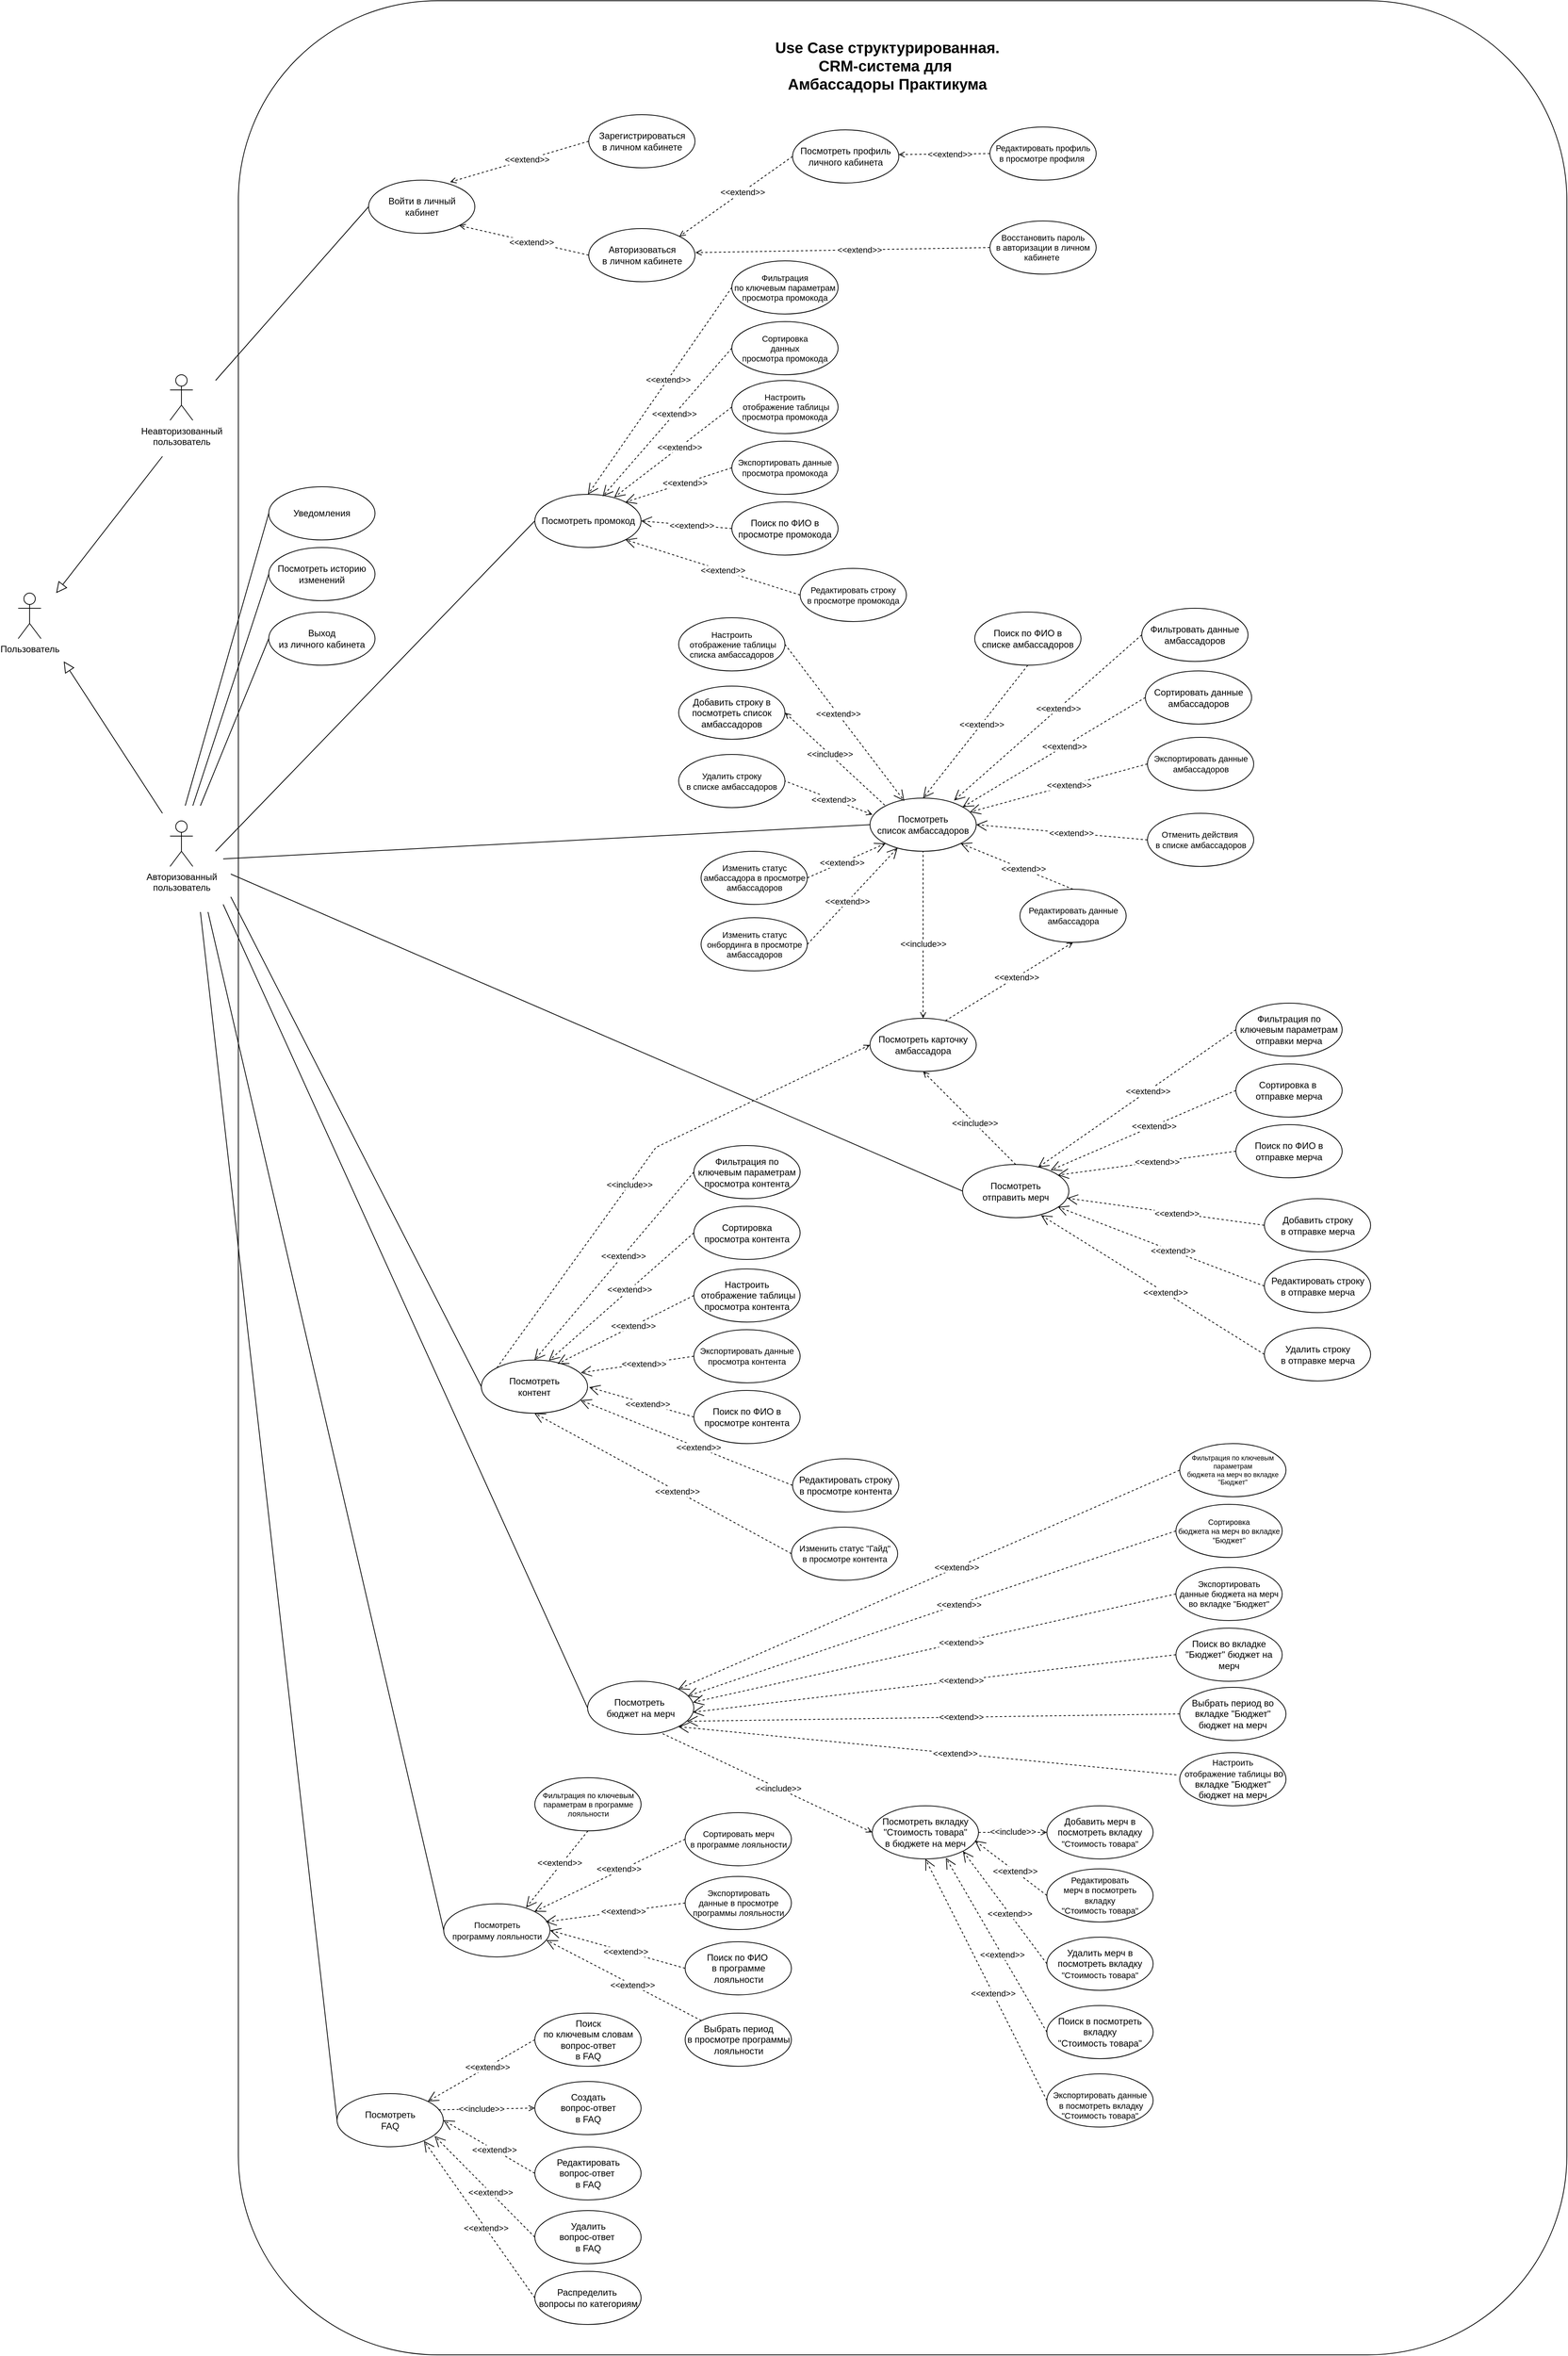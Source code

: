 <mxfile version="24.0.7" type="google" pages="2">
  <diagram name="Use Case" id="n5DVIRR_5hszycnYLp8-">
    <mxGraphModel grid="1" page="1" gridSize="10" guides="1" tooltips="1" connect="1" arrows="1" fold="1" pageScale="1" pageWidth="827" pageHeight="1169" math="0" shadow="0">
      <root>
        <mxCell id="0" />
        <mxCell id="1" parent="0" />
        <mxCell id="szrJrrXE8Vr_B5hQflwQ-401" value="" style="rounded=1;whiteSpace=wrap;html=1;" vertex="1" parent="1">
          <mxGeometry x="2430" y="-1030" width="1750" height="3100" as="geometry" />
        </mxCell>
        <mxCell id="szrJrrXE8Vr_B5hQflwQ-242" value="Пользователь" style="shape=umlActor;verticalLabelPosition=bottom;verticalAlign=top;html=1;" vertex="1" parent="1">
          <mxGeometry x="2140" y="-250" width="30" height="60" as="geometry" />
        </mxCell>
        <mxCell id="szrJrrXE8Vr_B5hQflwQ-243" value="Войти в личный&lt;br&gt;кабинет" style="ellipse;whiteSpace=wrap;html=1;" vertex="1" parent="1">
          <mxGeometry x="2601.5" y="-793.75" width="140" height="70" as="geometry" />
        </mxCell>
        <mxCell id="szrJrrXE8Vr_B5hQflwQ-245" value="&lt;font style=&quot;font-size: 20px;&quot;&gt;&lt;b style=&quot;font-size: 20px;&quot;&gt;Use Case с&lt;/b&gt;&lt;b style=&quot;border-color: var(--border-color);&quot;&gt;труктурированная.&lt;/b&gt;&lt;b style=&quot;font-size: 20px;&quot;&gt;&lt;br&gt;CRM-система для&amp;nbsp; Амбассадоры&amp;nbsp;&lt;/b&gt;&lt;/font&gt;&lt;span style=&quot;font-size: 20px;&quot;&gt;&lt;b style=&quot;font-size: 20px;&quot;&gt;Практикума&lt;/b&gt;&lt;/span&gt;" style="text;html=1;align=center;verticalAlign=middle;whiteSpace=wrap;rounded=0;fontSize=20;" vertex="1" parent="1">
          <mxGeometry x="3120" y="-960" width="330" height="30" as="geometry" />
        </mxCell>
        <mxCell id="szrJrrXE8Vr_B5hQflwQ-246" value="Редактировать данные&lt;br style=&quot;border-color: var(--border-color); font-size: 11px;&quot;&gt;амбассадора" style="ellipse;whiteSpace=wrap;html=1;fontSize=11;" vertex="1" parent="1">
          <mxGeometry x="3459.5" y="140" width="140" height="70" as="geometry" />
        </mxCell>
        <mxCell id="szrJrrXE8Vr_B5hQflwQ-247" value="Авторизоваться&lt;br&gt;в личном кабинете" style="ellipse;whiteSpace=wrap;html=1;" vertex="1" parent="1">
          <mxGeometry x="2891.5" y="-730.0" width="140" height="70" as="geometry" />
        </mxCell>
        <mxCell id="szrJrrXE8Vr_B5hQflwQ-248" value="Посмотреть&lt;br&gt;список амбассадоров" style="ellipse;whiteSpace=wrap;html=1;" vertex="1" parent="1">
          <mxGeometry x="3262" y="20" width="140" height="70" as="geometry" />
        </mxCell>
        <mxCell id="szrJrrXE8Vr_B5hQflwQ-250" value="Фильтровать данные&lt;br&gt;амбассадоров" style="ellipse;whiteSpace=wrap;html=1;" vertex="1" parent="1">
          <mxGeometry x="3620" y="-230" width="140" height="70" as="geometry" />
        </mxCell>
        <mxCell id="szrJrrXE8Vr_B5hQflwQ-251" value="&amp;lt;&amp;lt;extend&amp;gt;&amp;gt;" style="endArrow=open;endSize=12;dashed=1;html=1;rounded=0;entryX=0.791;entryY=0.045;entryDx=0;entryDy=0;exitX=0;exitY=0.5;exitDx=0;exitDy=0;endFill=0;startArrow=none;startFill=0;entryPerimeter=0;" edge="1" parent="1" source="szrJrrXE8Vr_B5hQflwQ-250" target="szrJrrXE8Vr_B5hQflwQ-248">
          <mxGeometry x="-0.111" width="160" relative="1" as="geometry">
            <mxPoint x="3482" y="-65" as="sourcePoint" />
            <mxPoint x="3342" y="30" as="targetPoint" />
            <mxPoint as="offset" />
          </mxGeometry>
        </mxCell>
        <mxCell id="szrJrrXE8Vr_B5hQflwQ-252" value="&amp;lt;&amp;lt;extend&amp;gt;&amp;gt;" style="endArrow=open;endSize=12;dashed=1;html=1;rounded=0;exitX=0.5;exitY=0;exitDx=0;exitDy=0;entryX=1;entryY=1;entryDx=0;entryDy=0;" edge="1" parent="1" source="szrJrrXE8Vr_B5hQflwQ-246" target="szrJrrXE8Vr_B5hQflwQ-248">
          <mxGeometry x="-0.111" width="160" relative="1" as="geometry">
            <mxPoint x="3472" y="54.66" as="sourcePoint" />
            <mxPoint x="3400" y="55" as="targetPoint" />
            <mxPoint as="offset" />
          </mxGeometry>
        </mxCell>
        <mxCell id="szrJrrXE8Vr_B5hQflwQ-254" value="Экспортировать данные&lt;br style=&quot;font-size: 11px;&quot;&gt;амбассадоров" style="ellipse;whiteSpace=wrap;html=1;fontSize=11;" vertex="1" parent="1">
          <mxGeometry x="3627.5" y="-60" width="140" height="70" as="geometry" />
        </mxCell>
        <mxCell id="szrJrrXE8Vr_B5hQflwQ-255" value="Поиск по ФИО в&lt;br style=&quot;border-color: var(--border-color);&quot;&gt;списке амбассадоров" style="ellipse;whiteSpace=wrap;html=1;" vertex="1" parent="1">
          <mxGeometry x="3400" y="-225" width="140" height="70" as="geometry" />
        </mxCell>
        <mxCell id="szrJrrXE8Vr_B5hQflwQ-256" value="&amp;lt;&amp;lt;extend&amp;gt;&amp;gt;" style="endArrow=open;endSize=12;dashed=1;html=1;rounded=0;entryX=0.5;entryY=0;entryDx=0;entryDy=0;exitX=0.5;exitY=1;exitDx=0;exitDy=0;" edge="1" parent="1" source="szrJrrXE8Vr_B5hQflwQ-255" target="szrJrrXE8Vr_B5hQflwQ-248">
          <mxGeometry x="-0.111" width="160" relative="1" as="geometry">
            <mxPoint x="3298" y="-20" as="sourcePoint" />
            <mxPoint x="3338" y="100" as="targetPoint" />
            <mxPoint as="offset" />
          </mxGeometry>
        </mxCell>
        <mxCell id="szrJrrXE8Vr_B5hQflwQ-257" value="Посмотреть&lt;br&gt;контент" style="ellipse;whiteSpace=wrap;html=1;" vertex="1" parent="1">
          <mxGeometry x="2750" y="760" width="140" height="70" as="geometry" />
        </mxCell>
        <mxCell id="szrJrrXE8Vr_B5hQflwQ-258" value="Посмотреть &lt;br&gt;отправить мерч" style="ellipse;whiteSpace=wrap;html=1;" vertex="1" parent="1">
          <mxGeometry x="3384" y="502.5" width="140" height="70" as="geometry" />
        </mxCell>
        <mxCell id="szrJrrXE8Vr_B5hQflwQ-259" value="Посмотреть карточку&lt;br&gt;амбассадора" style="ellipse;whiteSpace=wrap;html=1;" vertex="1" parent="1">
          <mxGeometry x="3262" y="310" width="140" height="70" as="geometry" />
        </mxCell>
        <mxCell id="szrJrrXE8Vr_B5hQflwQ-260" value="&amp;lt;&amp;lt;include&amp;gt;&amp;gt;" style="endArrow=none;endSize=12;dashed=1;html=1;rounded=0;entryX=0.5;entryY=1;entryDx=0;entryDy=0;exitX=0.5;exitY=0;exitDx=0;exitDy=0;endFill=0;startArrow=open;startFill=0;" edge="1" parent="1" source="szrJrrXE8Vr_B5hQflwQ-259" target="szrJrrXE8Vr_B5hQflwQ-248">
          <mxGeometry x="-0.111" width="160" relative="1" as="geometry">
            <mxPoint x="3429" y="375" as="sourcePoint" />
            <mxPoint x="3321" y="270" as="targetPoint" />
            <mxPoint as="offset" />
          </mxGeometry>
        </mxCell>
        <mxCell id="szrJrrXE8Vr_B5hQflwQ-262" value="&amp;lt;&amp;lt;include&amp;gt;&amp;gt;" style="endArrow=open;endSize=6;dashed=1;html=1;rounded=0;entryX=0.5;entryY=1;entryDx=0;entryDy=0;exitX=0.5;exitY=0;exitDx=0;exitDy=0;fillColor=#f8cecc;strokeColor=#050505;" edge="1" parent="1" source="szrJrrXE8Vr_B5hQflwQ-258" target="szrJrrXE8Vr_B5hQflwQ-259">
          <mxGeometry x="-0.111" width="160" relative="1" as="geometry">
            <mxPoint x="3344.5" y="1025" as="sourcePoint" />
            <mxPoint x="3344.5" y="825" as="targetPoint" />
            <mxPoint as="offset" />
          </mxGeometry>
        </mxCell>
        <mxCell id="szrJrrXE8Vr_B5hQflwQ-263" value="Посмотреть&amp;nbsp;&lt;br&gt;бюджет на мерч" style="ellipse;whiteSpace=wrap;html=1;" vertex="1" parent="1">
          <mxGeometry x="2890" y="1183.03" width="140" height="70" as="geometry" />
        </mxCell>
        <mxCell id="szrJrrXE8Vr_B5hQflwQ-264" value="&lt;font style=&quot;font-size: 11px;&quot;&gt;Посмотреть&lt;br&gt;программу лояльности&lt;/font&gt;" style="ellipse;whiteSpace=wrap;html=1;" vertex="1" parent="1">
          <mxGeometry x="2700.5" y="1475.97" width="140" height="70" as="geometry" />
        </mxCell>
        <mxCell id="szrJrrXE8Vr_B5hQflwQ-267" value="Посмотреть&lt;br&gt;FAQ" style="ellipse;whiteSpace=wrap;html=1;" vertex="1" parent="1">
          <mxGeometry x="2560" y="1725.97" width="140" height="70" as="geometry" />
        </mxCell>
        <mxCell id="szrJrrXE8Vr_B5hQflwQ-269" value="Выбрать период&lt;br&gt;в просмотре программы лояльности" style="ellipse;whiteSpace=wrap;html=1;" vertex="1" parent="1">
          <mxGeometry x="3018.5" y="1620" width="140" height="70" as="geometry" />
        </mxCell>
        <mxCell id="szrJrrXE8Vr_B5hQflwQ-270" value="&amp;lt;&amp;lt;extend&amp;gt;&amp;gt;" style="endArrow=open;endSize=12;dashed=1;html=1;rounded=0;entryX=0.966;entryY=0.684;entryDx=0;entryDy=0;entryPerimeter=0;" edge="1" parent="1" source="szrJrrXE8Vr_B5hQflwQ-269" target="szrJrrXE8Vr_B5hQflwQ-264">
          <mxGeometry x="-0.111" width="160" relative="1" as="geometry">
            <mxPoint x="3333" y="2088.47" as="sourcePoint" />
            <mxPoint x="3260" y="2088.47" as="targetPoint" />
            <mxPoint as="offset" />
          </mxGeometry>
        </mxCell>
        <mxCell id="szrJrrXE8Vr_B5hQflwQ-271" value="Создать &lt;br&gt;вопрос-ответ&lt;br&gt;в FAQ" style="ellipse;whiteSpace=wrap;html=1;" vertex="1" parent="1">
          <mxGeometry x="2820.5" y="1710.0" width="140" height="70" as="geometry" />
        </mxCell>
        <mxCell id="szrJrrXE8Vr_B5hQflwQ-272" value="Редактировать&lt;br&gt;вопрос-ответ&amp;nbsp;&lt;br&gt;в FAQ" style="ellipse;whiteSpace=wrap;html=1;" vertex="1" parent="1">
          <mxGeometry x="2820.5" y="1795.97" width="140" height="70" as="geometry" />
        </mxCell>
        <mxCell id="szrJrrXE8Vr_B5hQflwQ-273" value="Удалить&lt;br&gt;вопрос-ответ&amp;nbsp;&lt;br&gt;в FAQ" style="ellipse;whiteSpace=wrap;html=1;" vertex="1" parent="1">
          <mxGeometry x="2820.5" y="1880.0" width="140" height="70" as="geometry" />
        </mxCell>
        <mxCell id="szrJrrXE8Vr_B5hQflwQ-274" value="Поиск&lt;br&gt;по ключевым словам&lt;br&gt;вопрос-ответ&lt;br&gt;в FAQ" style="ellipse;whiteSpace=wrap;html=1;" vertex="1" parent="1">
          <mxGeometry x="2820.5" y="1620.0" width="140" height="70" as="geometry" />
        </mxCell>
        <mxCell id="szrJrrXE8Vr_B5hQflwQ-275" value="&amp;lt;&amp;lt;extend&amp;gt;&amp;gt;" style="endArrow=open;endSize=12;dashed=1;html=1;rounded=0;entryX=0.918;entryY=0.8;entryDx=0;entryDy=0;exitX=0;exitY=0.5;exitDx=0;exitDy=0;entryPerimeter=0;" edge="1" parent="1" source="szrJrrXE8Vr_B5hQflwQ-273" target="szrJrrXE8Vr_B5hQflwQ-267">
          <mxGeometry x="-0.111" width="160" relative="1" as="geometry">
            <mxPoint x="2868" y="1870.44" as="sourcePoint" />
            <mxPoint x="2719.997" y="1785.719" as="targetPoint" />
            <mxPoint as="offset" />
          </mxGeometry>
        </mxCell>
        <mxCell id="szrJrrXE8Vr_B5hQflwQ-276" value="&amp;lt;&amp;lt;extend&amp;gt;&amp;gt;" style="endArrow=open;endSize=12;dashed=1;html=1;rounded=0;entryX=1;entryY=0.5;entryDx=0;entryDy=0;exitX=0;exitY=0.5;exitDx=0;exitDy=0;" edge="1" parent="1" source="szrJrrXE8Vr_B5hQflwQ-272" target="szrJrrXE8Vr_B5hQflwQ-267">
          <mxGeometry x="-0.111" width="160" relative="1" as="geometry">
            <mxPoint x="2878.5" y="1880.97" as="sourcePoint" />
            <mxPoint x="2740.5" y="1760.97" as="targetPoint" />
            <mxPoint as="offset" />
          </mxGeometry>
        </mxCell>
        <mxCell id="szrJrrXE8Vr_B5hQflwQ-277" value="&amp;lt;&amp;lt;include&amp;gt;&amp;gt;" style="endArrow=open;endSize=6;dashed=1;html=1;rounded=0;entryX=0;entryY=0.5;entryDx=0;entryDy=0;exitX=0.954;exitY=0.305;exitDx=0;exitDy=0;exitPerimeter=0;" edge="1" parent="1" source="szrJrrXE8Vr_B5hQflwQ-267" target="szrJrrXE8Vr_B5hQflwQ-271">
          <mxGeometry x="-0.111" width="160" relative="1" as="geometry">
            <mxPoint x="2719.997" y="1736.221" as="sourcePoint" />
            <mxPoint x="3018.5" y="1360.97" as="targetPoint" />
            <mxPoint as="offset" />
          </mxGeometry>
        </mxCell>
        <mxCell id="szrJrrXE8Vr_B5hQflwQ-278" value="&amp;lt;&amp;lt;extend&amp;gt;&amp;gt;" style="endArrow=open;endSize=12;dashed=1;html=1;rounded=0;exitX=0;exitY=0.5;exitDx=0;exitDy=0;entryX=1;entryY=0;entryDx=0;entryDy=0;" edge="1" parent="1" source="szrJrrXE8Vr_B5hQflwQ-274" target="szrJrrXE8Vr_B5hQflwQ-267">
          <mxGeometry x="-0.111" width="160" relative="1" as="geometry">
            <mxPoint x="2878.5" y="1880.97" as="sourcePoint" />
            <mxPoint x="2655.5" y="1793.0" as="targetPoint" />
            <mxPoint as="offset" />
          </mxGeometry>
        </mxCell>
        <mxCell id="szrJrrXE8Vr_B5hQflwQ-279" value="Сортировать мерч &lt;br style=&quot;font-size: 11px;&quot;&gt;в программе лояльности" style="ellipse;whiteSpace=wrap;html=1;fontSize=11;" vertex="1" parent="1">
          <mxGeometry x="3018.5" y="1355.97" width="140" height="70" as="geometry" />
        </mxCell>
        <mxCell id="szrJrrXE8Vr_B5hQflwQ-280" value="Поиск по ФИО&amp;nbsp;&lt;br&gt;в программе лояльности" style="ellipse;whiteSpace=wrap;html=1;" vertex="1" parent="1">
          <mxGeometry x="3018.5" y="1525.97" width="140" height="70" as="geometry" />
        </mxCell>
        <mxCell id="szrJrrXE8Vr_B5hQflwQ-281" value="&amp;lt;&amp;lt;extend&amp;gt;&amp;gt;" style="endArrow=open;endSize=12;dashed=1;html=1;rounded=0;entryX=1;entryY=0.5;entryDx=0;entryDy=0;exitX=0;exitY=0.5;exitDx=0;exitDy=0;" edge="1" parent="1" source="szrJrrXE8Vr_B5hQflwQ-280" target="szrJrrXE8Vr_B5hQflwQ-264">
          <mxGeometry x="-0.111" width="160" relative="1" as="geometry">
            <mxPoint x="3265" y="1942.47" as="sourcePoint" />
            <mxPoint x="3145" y="1942.47" as="targetPoint" />
            <mxPoint as="offset" />
          </mxGeometry>
        </mxCell>
        <mxCell id="szrJrrXE8Vr_B5hQflwQ-282" value="&amp;lt;&amp;lt;extend&amp;gt;&amp;gt;" style="endArrow=open;endSize=12;dashed=1;html=1;rounded=0;entryX=1;entryY=0;entryDx=0;entryDy=0;exitX=0;exitY=0.5;exitDx=0;exitDy=0;endFill=0;startArrow=none;startFill=0;" edge="1" parent="1" source="szrJrrXE8Vr_B5hQflwQ-279" target="szrJrrXE8Vr_B5hQflwQ-264">
          <mxGeometry x="-0.129" y="-3" width="160" relative="1" as="geometry">
            <mxPoint x="3255" y="1792.47" as="sourcePoint" />
            <mxPoint x="3115" y="1868.47" as="targetPoint" />
            <mxPoint as="offset" />
          </mxGeometry>
        </mxCell>
        <mxCell id="szrJrrXE8Vr_B5hQflwQ-283" value="Фильтрация по ключевым параметрам&lt;br style=&quot;font-size: 9px;&quot;&gt;бюджета на мерч во вкладке &quot;Бюджет&quot;" style="ellipse;whiteSpace=wrap;html=1;fontSize=9;" vertex="1" parent="1">
          <mxGeometry x="3670" y="870" width="140" height="70" as="geometry" />
        </mxCell>
        <mxCell id="szrJrrXE8Vr_B5hQflwQ-284" value="Экспортировать &lt;br style=&quot;font-size: 11px;&quot;&gt;данные бюджета на мерч во вкладке &quot;Бюджет&quot;" style="ellipse;whiteSpace=wrap;html=1;fontSize=11;" vertex="1" parent="1">
          <mxGeometry x="3665" y="1033.03" width="140" height="70" as="geometry" />
        </mxCell>
        <mxCell id="szrJrrXE8Vr_B5hQflwQ-285" value="&amp;lt;&amp;lt;extend&amp;gt;&amp;gt;" style="endArrow=open;endSize=12;dashed=1;html=1;rounded=0;exitX=0;exitY=0.5;exitDx=0;exitDy=0;endFill=0;startArrow=none;startFill=0;entryX=1;entryY=0;entryDx=0;entryDy=0;" edge="1" parent="1" source="szrJrrXE8Vr_B5hQflwQ-283" target="szrJrrXE8Vr_B5hQflwQ-263">
          <mxGeometry x="-0.111" width="160" relative="1" as="geometry">
            <mxPoint x="3516.5" y="1913.47" as="sourcePoint" />
            <mxPoint x="3604.92" y="1750.85" as="targetPoint" />
            <mxPoint as="offset" />
          </mxGeometry>
        </mxCell>
        <mxCell id="szrJrrXE8Vr_B5hQflwQ-286" value="&amp;lt;&amp;lt;extend&amp;gt;&amp;gt;" style="endArrow=open;endSize=12;dashed=1;html=1;rounded=0;entryX=0.992;entryY=0.396;entryDx=0;entryDy=0;exitX=0;exitY=0.5;exitDx=0;exitDy=0;entryPerimeter=0;" edge="1" parent="1" source="szrJrrXE8Vr_B5hQflwQ-284" target="szrJrrXE8Vr_B5hQflwQ-263">
          <mxGeometry x="-0.111" width="160" relative="1" as="geometry">
            <mxPoint x="3746.5" y="1823.47" as="sourcePoint" />
            <mxPoint x="3625.997" y="1758.721" as="targetPoint" />
            <mxPoint as="offset" />
          </mxGeometry>
        </mxCell>
        <mxCell id="szrJrrXE8Vr_B5hQflwQ-287" value="Посмотреть вкладку&lt;br&gt;&quot;Стоимость товара&quot;&lt;br&gt;в бюджете на мерч" style="ellipse;whiteSpace=wrap;html=1;" vertex="1" parent="1">
          <mxGeometry x="3265" y="1346.97" width="140" height="70" as="geometry" />
        </mxCell>
        <mxCell id="szrJrrXE8Vr_B5hQflwQ-288" value="&amp;lt;&amp;lt;include&amp;gt;&amp;gt;" style="endArrow=none;endSize=12;dashed=1;html=1;rounded=0;entryX=0.684;entryY=0.964;entryDx=0;entryDy=0;exitX=0;exitY=0.5;exitDx=0;exitDy=0;endFill=0;startArrow=open;startFill=0;entryPerimeter=0;" edge="1" parent="1" source="szrJrrXE8Vr_B5hQflwQ-287" target="szrJrrXE8Vr_B5hQflwQ-263">
          <mxGeometry x="-0.111" width="160" relative="1" as="geometry">
            <mxPoint x="3488.5" y="1880.47" as="sourcePoint" />
            <mxPoint x="3316.5" y="1948.47" as="targetPoint" />
            <mxPoint as="offset" />
          </mxGeometry>
        </mxCell>
        <mxCell id="szrJrrXE8Vr_B5hQflwQ-289" value="Поиск во вкладке &quot;Бюджет&quot; бюджет на мерч" style="ellipse;whiteSpace=wrap;html=1;" vertex="1" parent="1">
          <mxGeometry x="3665" y="1113.03" width="140" height="70" as="geometry" />
        </mxCell>
        <mxCell id="szrJrrXE8Vr_B5hQflwQ-290" value="&amp;lt;&amp;lt;extend&amp;gt;&amp;gt;" style="endArrow=open;endSize=12;dashed=1;html=1;rounded=0;exitX=0;exitY=0.5;exitDx=0;exitDy=0;entryX=0.991;entryY=0.581;entryDx=0;entryDy=0;entryPerimeter=0;" edge="1" parent="1" source="szrJrrXE8Vr_B5hQflwQ-289" target="szrJrrXE8Vr_B5hQflwQ-263">
          <mxGeometry x="-0.111" width="160" relative="1" as="geometry">
            <mxPoint x="3686.5" y="1753.47" as="sourcePoint" />
            <mxPoint x="3644.68" y="1775.91" as="targetPoint" />
            <mxPoint as="offset" />
          </mxGeometry>
        </mxCell>
        <mxCell id="szrJrrXE8Vr_B5hQflwQ-291" value="Редактировать&lt;br style=&quot;font-size: 11px;&quot;&gt;мерч&amp;nbsp;в посмотреть вкладку&lt;br style=&quot;border-color: var(--border-color); font-size: 11px;&quot;&gt;&lt;span style=&quot;font-size: 11px;&quot;&gt;&quot;Стоимость товара&quot;&lt;/span&gt;" style="ellipse;whiteSpace=wrap;html=1;fontSize=11;" vertex="1" parent="1">
          <mxGeometry x="3495" y="1430.0" width="140" height="70" as="geometry" />
        </mxCell>
        <mxCell id="szrJrrXE8Vr_B5hQflwQ-292" value="Добавить мерч&amp;nbsp;в посмотреть вкладку&lt;br style=&quot;border-color: var(--border-color); font-size: 11px;&quot;&gt;&lt;span style=&quot;font-size: 11px;&quot;&gt;&quot;Стоимость товара&quot;&lt;/span&gt;" style="ellipse;whiteSpace=wrap;html=1;" vertex="1" parent="1">
          <mxGeometry x="3495" y="1346.97" width="140" height="70" as="geometry" />
        </mxCell>
        <mxCell id="szrJrrXE8Vr_B5hQflwQ-293" value="Удалить мерч&amp;nbsp;в посмотреть вкладку&lt;br style=&quot;border-color: var(--border-color); font-size: 11px;&quot;&gt;&lt;span style=&quot;font-size: 11px;&quot;&gt;&quot;Стоимость товара&quot;&lt;/span&gt;" style="ellipse;whiteSpace=wrap;html=1;" vertex="1" parent="1">
          <mxGeometry x="3495" y="1520.0" width="140" height="70" as="geometry" />
        </mxCell>
        <mxCell id="szrJrrXE8Vr_B5hQflwQ-294" value="&amp;lt;&amp;lt;extend&amp;gt;&amp;gt;" style="endArrow=open;endSize=12;dashed=1;html=1;rounded=0;exitX=0;exitY=0.5;exitDx=0;exitDy=0;entryX=0.965;entryY=0.654;entryDx=0;entryDy=0;entryPerimeter=0;" edge="1" parent="1" source="szrJrrXE8Vr_B5hQflwQ-291" target="szrJrrXE8Vr_B5hQflwQ-287">
          <mxGeometry x="-0.111" width="160" relative="1" as="geometry">
            <mxPoint x="3788.75" y="1768.47" as="sourcePoint" />
            <mxPoint x="3687.75" y="1743.47" as="targetPoint" />
            <mxPoint as="offset" />
          </mxGeometry>
        </mxCell>
        <mxCell id="szrJrrXE8Vr_B5hQflwQ-295" value="&amp;lt;&amp;lt;extend&amp;gt;&amp;gt;" style="endArrow=open;endSize=12;dashed=1;html=1;rounded=0;exitX=0;exitY=0.5;exitDx=0;exitDy=0;entryX=1;entryY=1;entryDx=0;entryDy=0;" edge="1" parent="1" source="szrJrrXE8Vr_B5hQflwQ-293" target="szrJrrXE8Vr_B5hQflwQ-287">
          <mxGeometry x="-0.111" width="160" relative="1" as="geometry">
            <mxPoint x="3788.75" y="1858.47" as="sourcePoint" />
            <mxPoint x="3700.75" y="1881.47" as="targetPoint" />
            <mxPoint as="offset" />
          </mxGeometry>
        </mxCell>
        <mxCell id="szrJrrXE8Vr_B5hQflwQ-296" value="&amp;lt;&amp;lt;include&amp;gt;&amp;gt;" style="endArrow=open;endSize=6;dashed=1;html=1;rounded=0;entryX=0;entryY=0.5;entryDx=0;entryDy=0;exitX=1;exitY=0.5;exitDx=0;exitDy=0;" edge="1" parent="1" source="szrJrrXE8Vr_B5hQflwQ-287" target="szrJrrXE8Vr_B5hQflwQ-292">
          <mxGeometry x="-0.006" y="1" width="160" relative="1" as="geometry">
            <mxPoint x="3694.75" y="1902.47" as="sourcePoint" />
            <mxPoint x="3802.75" y="1932.47" as="targetPoint" />
            <mxPoint as="offset" />
          </mxGeometry>
        </mxCell>
        <mxCell id="szrJrrXE8Vr_B5hQflwQ-297" value="Настроить&lt;br style=&quot;font-size: 11px;&quot;&gt;&amp;nbsp;отображение&amp;nbsp;таблицы&amp;nbsp;&lt;span style=&quot;font-size: 12px;&quot;&gt;во вкладке &quot;Бюджет&quot; бюджет на мерч&lt;/span&gt;" style="ellipse;whiteSpace=wrap;html=1;fontSize=11;" vertex="1" parent="1">
          <mxGeometry x="3670" y="1276.97" width="140" height="70" as="geometry" />
        </mxCell>
        <mxCell id="szrJrrXE8Vr_B5hQflwQ-298" value="&amp;lt;&amp;lt;extend&amp;gt;&amp;gt;" style="endArrow=open;endSize=12;dashed=1;html=1;rounded=0;exitX=-0.031;exitY=0.418;exitDx=0;exitDy=0;exitPerimeter=0;endFill=0;startArrow=none;startFill=0;entryX=1;entryY=1;entryDx=0;entryDy=0;" edge="1" parent="1" source="szrJrrXE8Vr_B5hQflwQ-297" target="szrJrrXE8Vr_B5hQflwQ-263">
          <mxGeometry x="-0.111" width="160" relative="1" as="geometry">
            <mxPoint x="3828.75" y="2028.47" as="sourcePoint" />
            <mxPoint x="3020" y="1250" as="targetPoint" />
            <mxPoint as="offset" />
          </mxGeometry>
        </mxCell>
        <mxCell id="szrJrrXE8Vr_B5hQflwQ-299" value="Фильтрация по ключевым параметрам&lt;br style=&quot;border-color: var(--border-color);&quot;&gt;отправки мерча" style="ellipse;whiteSpace=wrap;html=1;" vertex="1" parent="1">
          <mxGeometry x="3744" y="290" width="140" height="70" as="geometry" />
        </mxCell>
        <mxCell id="szrJrrXE8Vr_B5hQflwQ-300" value="Поиск по ФИО в отправке мерча" style="ellipse;whiteSpace=wrap;html=1;" vertex="1" parent="1">
          <mxGeometry x="3744" y="450" width="140" height="70" as="geometry" />
        </mxCell>
        <mxCell id="szrJrrXE8Vr_B5hQflwQ-301" value="&amp;lt;&amp;lt;extend&amp;gt;&amp;gt;" style="endArrow=open;endSize=12;dashed=1;html=1;rounded=0;exitX=0;exitY=0.5;exitDx=0;exitDy=0;entryX=0.71;entryY=0.055;entryDx=0;entryDy=0;entryPerimeter=0;endFill=0;startArrow=none;startFill=0;" edge="1" parent="1" source="szrJrrXE8Vr_B5hQflwQ-299" target="szrJrrXE8Vr_B5hQflwQ-258">
          <mxGeometry x="-0.111" width="160" relative="1" as="geometry">
            <mxPoint x="3536.5" y="1217.5" as="sourcePoint" />
            <mxPoint x="3436.5" y="1248.5" as="targetPoint" />
            <mxPoint as="offset" />
          </mxGeometry>
        </mxCell>
        <mxCell id="szrJrrXE8Vr_B5hQflwQ-302" value="&amp;lt;&amp;lt;extend&amp;gt;&amp;gt;" style="endArrow=open;endSize=12;dashed=1;html=1;rounded=0;exitX=0;exitY=0.5;exitDx=0;exitDy=0;entryX=0.898;entryY=0.198;entryDx=0;entryDy=0;entryPerimeter=0;" edge="1" parent="1" source="szrJrrXE8Vr_B5hQflwQ-300" target="szrJrrXE8Vr_B5hQflwQ-258">
          <mxGeometry x="-0.111" width="160" relative="1" as="geometry">
            <mxPoint x="3616.5" y="1267.5" as="sourcePoint" />
            <mxPoint x="3399.5" y="1383.5" as="targetPoint" />
            <mxPoint as="offset" />
          </mxGeometry>
        </mxCell>
        <mxCell id="szrJrrXE8Vr_B5hQflwQ-303" value="Добавить строку&lt;br style=&quot;border-color: var(--border-color);&quot;&gt;в отправке мерча" style="ellipse;whiteSpace=wrap;html=1;" vertex="1" parent="1">
          <mxGeometry x="3781.5" y="547.5" width="140" height="70" as="geometry" />
        </mxCell>
        <mxCell id="szrJrrXE8Vr_B5hQflwQ-304" value="Удалить строку&lt;br style=&quot;border-color: var(--border-color);&quot;&gt;в отправке мерча" style="ellipse;whiteSpace=wrap;html=1;" vertex="1" parent="1">
          <mxGeometry x="3781.5" y="717.5" width="140" height="70" as="geometry" />
        </mxCell>
        <mxCell id="szrJrrXE8Vr_B5hQflwQ-305" value="&amp;lt;&amp;lt;extend&amp;gt;&amp;gt;" style="endArrow=open;endSize=12;dashed=1;html=1;rounded=0;exitX=0;exitY=0.5;exitDx=0;exitDy=0;entryX=0.983;entryY=0.633;entryDx=0;entryDy=0;entryPerimeter=0;" edge="1" parent="1" source="szrJrrXE8Vr_B5hQflwQ-303" target="szrJrrXE8Vr_B5hQflwQ-258">
          <mxGeometry x="-0.111" width="160" relative="1" as="geometry">
            <mxPoint x="3636.5" y="1327.5" as="sourcePoint" />
            <mxPoint x="3396.5" y="1471.5" as="targetPoint" />
            <mxPoint as="offset" />
          </mxGeometry>
        </mxCell>
        <mxCell id="szrJrrXE8Vr_B5hQflwQ-306" value="&amp;lt;&amp;lt;extend&amp;gt;&amp;gt;" style="endArrow=open;endSize=12;dashed=1;html=1;rounded=0;exitX=0;exitY=0.5;exitDx=0;exitDy=0;entryX=0.738;entryY=0.953;entryDx=0;entryDy=0;entryPerimeter=0;" edge="1" parent="1" source="szrJrrXE8Vr_B5hQflwQ-304" target="szrJrrXE8Vr_B5hQflwQ-258">
          <mxGeometry x="-0.111" width="160" relative="1" as="geometry">
            <mxPoint x="3626.5" y="1482.5" as="sourcePoint" />
            <mxPoint x="3250.5" y="1537.5" as="targetPoint" />
            <mxPoint as="offset" />
          </mxGeometry>
        </mxCell>
        <mxCell id="szrJrrXE8Vr_B5hQflwQ-307" value="Фильтрация по ключевым параметрам&lt;br style=&quot;border-color: var(--border-color);&quot;&gt;просмотра контента" style="ellipse;whiteSpace=wrap;html=1;" vertex="1" parent="1">
          <mxGeometry x="3030" y="477.5" width="140" height="70" as="geometry" />
        </mxCell>
        <mxCell id="szrJrrXE8Vr_B5hQflwQ-308" value="Настроить&lt;br style=&quot;border-color: var(--border-color);&quot;&gt;&amp;nbsp;отображение&amp;nbsp;таблицы&lt;br style=&quot;border-color: var(--border-color);&quot;&gt;просмотра контента" style="ellipse;whiteSpace=wrap;html=1;" vertex="1" parent="1">
          <mxGeometry x="3030" y="640" width="140" height="70" as="geometry" />
        </mxCell>
        <mxCell id="szrJrrXE8Vr_B5hQflwQ-309" value="Экспортировать данные&lt;br style=&quot;font-size: 11px;&quot;&gt;просмотра контента" style="ellipse;whiteSpace=wrap;html=1;fontSize=11;" vertex="1" parent="1">
          <mxGeometry x="3030" y="720" width="140" height="70" as="geometry" />
        </mxCell>
        <mxCell id="szrJrrXE8Vr_B5hQflwQ-310" value="&amp;lt;&amp;lt;extend&amp;gt;&amp;gt;" style="endArrow=open;endSize=12;dashed=1;html=1;rounded=0;entryX=0.937;entryY=0.238;entryDx=0;entryDy=0;exitX=0;exitY=0.5;exitDx=0;exitDy=0;entryPerimeter=0;" edge="1" parent="1" source="szrJrrXE8Vr_B5hQflwQ-309" target="szrJrrXE8Vr_B5hQflwQ-257">
          <mxGeometry x="-0.111" width="160" relative="1" as="geometry">
            <mxPoint x="3306.5" y="732.5" as="sourcePoint" />
            <mxPoint x="2778.5" y="732.5" as="targetPoint" />
            <mxPoint as="offset" />
          </mxGeometry>
        </mxCell>
        <mxCell id="szrJrrXE8Vr_B5hQflwQ-311" value="Поиск по ФИО в просмотре контента" style="ellipse;whiteSpace=wrap;html=1;" vertex="1" parent="1">
          <mxGeometry x="3030" y="800" width="140" height="70" as="geometry" />
        </mxCell>
        <mxCell id="szrJrrXE8Vr_B5hQflwQ-312" value="Редактировать строку&lt;br style=&quot;border-color: var(--border-color);&quot;&gt;в просмотре контента" style="ellipse;whiteSpace=wrap;html=1;" vertex="1" parent="1">
          <mxGeometry x="3160" y="890" width="140" height="70" as="geometry" />
        </mxCell>
        <mxCell id="szrJrrXE8Vr_B5hQflwQ-313" value="&amp;lt;&amp;lt;extend&amp;gt;&amp;gt;" style="endArrow=open;endSize=12;dashed=1;html=1;rounded=0;exitX=0;exitY=0.5;exitDx=0;exitDy=0;entryX=0.5;entryY=0;entryDx=0;entryDy=0;endFill=0;startArrow=none;startFill=0;" edge="1" parent="1" source="szrJrrXE8Vr_B5hQflwQ-307" target="szrJrrXE8Vr_B5hQflwQ-257">
          <mxGeometry x="-0.111" width="160" relative="1" as="geometry">
            <mxPoint x="2966.5" y="724.5" as="sourcePoint" />
            <mxPoint x="2686.5" y="1000.5" as="targetPoint" />
            <mxPoint as="offset" />
          </mxGeometry>
        </mxCell>
        <mxCell id="szrJrrXE8Vr_B5hQflwQ-314" value="&amp;lt;&amp;lt;extend&amp;gt;&amp;gt;" style="endArrow=open;endSize=12;dashed=1;html=1;rounded=0;exitX=0;exitY=0.5;exitDx=0;exitDy=0;entryX=0.718;entryY=0.071;entryDx=0;entryDy=0;entryPerimeter=0;endFill=0;startArrow=none;startFill=0;" edge="1" parent="1" source="szrJrrXE8Vr_B5hQflwQ-308" target="szrJrrXE8Vr_B5hQflwQ-257">
          <mxGeometry x="-0.111" width="160" relative="1" as="geometry">
            <mxPoint x="2996.5" y="787.5" as="sourcePoint" />
            <mxPoint x="2726.5" y="1017.5" as="targetPoint" />
            <mxPoint as="offset" />
          </mxGeometry>
        </mxCell>
        <mxCell id="szrJrrXE8Vr_B5hQflwQ-315" value="&amp;lt;&amp;lt;extend&amp;gt;&amp;gt;" style="endArrow=open;endSize=12;dashed=1;html=1;rounded=0;exitX=0;exitY=0.5;exitDx=0;exitDy=0;entryX=1.015;entryY=0.511;entryDx=0;entryDy=0;entryPerimeter=0;" edge="1" parent="1" source="szrJrrXE8Vr_B5hQflwQ-311" target="szrJrrXE8Vr_B5hQflwQ-257">
          <mxGeometry x="-0.111" width="160" relative="1" as="geometry">
            <mxPoint x="2996.5" y="872.5" as="sourcePoint" />
            <mxPoint x="2756.5" y="1022.5" as="targetPoint" />
            <mxPoint as="offset" />
          </mxGeometry>
        </mxCell>
        <mxCell id="szrJrrXE8Vr_B5hQflwQ-316" value="&amp;lt;&amp;lt;extend&amp;gt;&amp;gt;" style="endArrow=open;endSize=12;dashed=1;html=1;rounded=0;exitX=0;exitY=0.5;exitDx=0;exitDy=0;entryX=0.933;entryY=0.756;entryDx=0;entryDy=0;entryPerimeter=0;" edge="1" parent="1" source="szrJrrXE8Vr_B5hQflwQ-312" target="szrJrrXE8Vr_B5hQflwQ-257">
          <mxGeometry x="-0.111" width="160" relative="1" as="geometry">
            <mxPoint x="2996.5" y="957.5" as="sourcePoint" />
            <mxPoint x="2781.5" y="1030.5" as="targetPoint" />
            <mxPoint as="offset" />
          </mxGeometry>
        </mxCell>
        <mxCell id="szrJrrXE8Vr_B5hQflwQ-317" value="Настроить&lt;br style=&quot;border-color: var(--border-color); font-size: 11px;&quot;&gt;&amp;nbsp;отображение&amp;nbsp;таблицы&lt;br style=&quot;border-color: var(--border-color); font-size: 11px;&quot;&gt;списка амбассадоров" style="ellipse;whiteSpace=wrap;html=1;fontSize=11;" vertex="1" parent="1">
          <mxGeometry x="3010" y="-217.5" width="140" height="70" as="geometry" />
        </mxCell>
        <mxCell id="szrJrrXE8Vr_B5hQflwQ-318" value="Удалить строку&lt;br style=&quot;border-color: var(--border-color); font-size: 11px;&quot;&gt;в&amp;nbsp;списке амбассадоров" style="ellipse;whiteSpace=wrap;html=1;fontSize=11;" vertex="1" parent="1">
          <mxGeometry x="3010" y="-37.5" width="140" height="70" as="geometry" />
        </mxCell>
        <mxCell id="szrJrrXE8Vr_B5hQflwQ-319" value="&amp;lt;&amp;lt;extend&amp;gt;&amp;gt;" style="endArrow=none;endSize=12;dashed=1;html=1;rounded=0;entryX=1;entryY=0.5;entryDx=0;entryDy=0;exitX=0.023;exitY=0.311;exitDx=0;exitDy=0;exitPerimeter=0;endFill=0;startArrow=open;startFill=0;" edge="1" parent="1" source="szrJrrXE8Vr_B5hQflwQ-248" target="szrJrrXE8Vr_B5hQflwQ-318">
          <mxGeometry x="-0.111" width="160" relative="1" as="geometry">
            <mxPoint x="3260" y="70" as="sourcePoint" />
            <mxPoint x="3140" y="160" as="targetPoint" />
            <mxPoint as="offset" />
          </mxGeometry>
        </mxCell>
        <mxCell id="szrJrrXE8Vr_B5hQflwQ-320" value="&amp;lt;&amp;lt;extend&amp;gt;&amp;gt;" style="endArrow=open;endSize=12;dashed=1;html=1;rounded=0;entryX=0.323;entryY=0.054;entryDx=0;entryDy=0;exitX=1;exitY=0.5;exitDx=0;exitDy=0;entryPerimeter=0;endFill=0;startArrow=none;startFill=0;" edge="1" parent="1" source="szrJrrXE8Vr_B5hQflwQ-317" target="szrJrrXE8Vr_B5hQflwQ-248">
          <mxGeometry x="-0.111" width="160" relative="1" as="geometry">
            <mxPoint x="3342" y="-80" as="sourcePoint" />
            <mxPoint x="3342" y="30" as="targetPoint" />
            <mxPoint as="offset" />
          </mxGeometry>
        </mxCell>
        <mxCell id="szrJrrXE8Vr_B5hQflwQ-321" value="Посмотреть промокод" style="ellipse;whiteSpace=wrap;html=1;" vertex="1" parent="1">
          <mxGeometry x="2820.5" y="-380" width="140" height="70" as="geometry" />
        </mxCell>
        <mxCell id="szrJrrXE8Vr_B5hQflwQ-323" value="Фильтрация &lt;br&gt;по ключевым параметрам&lt;br style=&quot;border-color: var(--border-color); font-size: 11px;&quot;&gt;просмотра промокода" style="ellipse;whiteSpace=wrap;html=1;fontSize=11;" vertex="1" parent="1">
          <mxGeometry x="3080" y="-687.5" width="140" height="70" as="geometry" />
        </mxCell>
        <mxCell id="szrJrrXE8Vr_B5hQflwQ-324" value="Настроить&lt;br style=&quot;border-color: var(--border-color); font-size: 11px;&quot;&gt;&amp;nbsp;отображение&amp;nbsp;таблицы&lt;br style=&quot;border-color: var(--border-color); font-size: 11px;&quot;&gt;просмотра промокода" style="ellipse;whiteSpace=wrap;html=1;fontSize=11;" vertex="1" parent="1">
          <mxGeometry x="3080" y="-530" width="140" height="70" as="geometry" />
        </mxCell>
        <mxCell id="szrJrrXE8Vr_B5hQflwQ-325" value="Экспортировать данные&lt;br style=&quot;font-size: 11px;&quot;&gt;просмотра промокода" style="ellipse;whiteSpace=wrap;html=1;fontSize=11;" vertex="1" parent="1">
          <mxGeometry x="3080" y="-450" width="140" height="70" as="geometry" />
        </mxCell>
        <mxCell id="szrJrrXE8Vr_B5hQflwQ-326" value="Поиск по ФИО в просмотре промокода" style="ellipse;whiteSpace=wrap;html=1;" vertex="1" parent="1">
          <mxGeometry x="3080" y="-370" width="140" height="70" as="geometry" />
        </mxCell>
        <mxCell id="szrJrrXE8Vr_B5hQflwQ-327" value="&amp;lt;&amp;lt;extend&amp;gt;&amp;gt;" style="endArrow=open;endSize=12;dashed=1;html=1;rounded=0;entryX=1;entryY=0.5;entryDx=0;entryDy=0;exitX=0;exitY=0.5;exitDx=0;exitDy=0;" edge="1" parent="1" source="szrJrrXE8Vr_B5hQflwQ-326" target="szrJrrXE8Vr_B5hQflwQ-321">
          <mxGeometry x="-0.111" width="160" relative="1" as="geometry">
            <mxPoint x="3470" y="-125" as="sourcePoint" />
            <mxPoint x="3330" y="-125" as="targetPoint" />
            <mxPoint as="offset" />
          </mxGeometry>
        </mxCell>
        <mxCell id="szrJrrXE8Vr_B5hQflwQ-328" value="&amp;lt;&amp;lt;extend&amp;gt;&amp;gt;" style="endArrow=open;endSize=12;dashed=1;html=1;rounded=0;entryX=0.747;entryY=0.056;entryDx=0;entryDy=0;exitX=0;exitY=0.5;exitDx=0;exitDy=0;entryPerimeter=0;endFill=0;startArrow=none;startFill=0;" edge="1" parent="1" source="szrJrrXE8Vr_B5hQflwQ-324" target="szrJrrXE8Vr_B5hQflwQ-321">
          <mxGeometry x="-0.111" width="160" relative="1" as="geometry">
            <mxPoint x="3480" y="-115" as="sourcePoint" />
            <mxPoint x="3340" y="-115" as="targetPoint" />
            <mxPoint as="offset" />
          </mxGeometry>
        </mxCell>
        <mxCell id="szrJrrXE8Vr_B5hQflwQ-329" value="&amp;lt;&amp;lt;extend&amp;gt;&amp;gt;" style="endArrow=open;endSize=12;dashed=1;html=1;rounded=0;entryX=0.5;entryY=0;entryDx=0;entryDy=0;exitX=0;exitY=0.5;exitDx=0;exitDy=0;endFill=0;startArrow=none;startFill=0;" edge="1" parent="1" source="szrJrrXE8Vr_B5hQflwQ-323" target="szrJrrXE8Vr_B5hQflwQ-321">
          <mxGeometry x="-0.111" width="160" relative="1" as="geometry">
            <mxPoint x="3490" y="-105" as="sourcePoint" />
            <mxPoint x="3350" y="-105" as="targetPoint" />
            <mxPoint as="offset" />
          </mxGeometry>
        </mxCell>
        <mxCell id="szrJrrXE8Vr_B5hQflwQ-330" value="Редактировать строку&lt;br style=&quot;border-color: var(--border-color); font-size: 11px;&quot;&gt;в просмотре промокода" style="ellipse;whiteSpace=wrap;html=1;fontSize=11;" vertex="1" parent="1">
          <mxGeometry x="3170" y="-282.5" width="140" height="70" as="geometry" />
        </mxCell>
        <mxCell id="szrJrrXE8Vr_B5hQflwQ-331" value="&amp;lt;&amp;lt;extend&amp;gt;&amp;gt;" style="endArrow=open;endSize=12;dashed=1;html=1;rounded=0;exitX=0;exitY=0.5;exitDx=0;exitDy=0;entryX=1;entryY=1;entryDx=0;entryDy=0;" edge="1" parent="1" source="szrJrrXE8Vr_B5hQflwQ-330" target="szrJrrXE8Vr_B5hQflwQ-321">
          <mxGeometry x="-0.111" width="160" relative="1" as="geometry">
            <mxPoint x="3205.5" y="-174.5" as="sourcePoint" />
            <mxPoint x="2995.5" y="-79.5" as="targetPoint" />
            <mxPoint as="offset" />
          </mxGeometry>
        </mxCell>
        <mxCell id="szrJrrXE8Vr_B5hQflwQ-332" value="&amp;lt;&amp;lt;extend&amp;gt;&amp;gt;" style="endArrow=open;endSize=12;dashed=1;html=1;rounded=0;entryX=1;entryY=0;entryDx=0;entryDy=0;exitX=0;exitY=0.5;exitDx=0;exitDy=0;" edge="1" parent="1" source="szrJrrXE8Vr_B5hQflwQ-325" target="szrJrrXE8Vr_B5hQflwQ-321">
          <mxGeometry x="-0.111" width="160" relative="1" as="geometry">
            <mxPoint x="3150" y="-350" as="sourcePoint" />
            <mxPoint x="3000" y="-135" as="targetPoint" />
            <mxPoint as="offset" />
          </mxGeometry>
        </mxCell>
        <mxCell id="szrJrrXE8Vr_B5hQflwQ-333" value="&amp;lt;&amp;lt;extend&amp;gt;&amp;gt;" style="endArrow=open;endSize=12;dashed=1;html=1;rounded=0;exitX=0;exitY=0.5;exitDx=0;exitDy=0;" edge="1" parent="1" source="szrJrrXE8Vr_B5hQflwQ-254" target="szrJrrXE8Vr_B5hQflwQ-248">
          <mxGeometry x="-0.111" width="160" relative="1" as="geometry">
            <mxPoint x="3492" y="155" as="sourcePoint" />
            <mxPoint x="3391" y="90" as="targetPoint" />
            <mxPoint as="offset" />
          </mxGeometry>
        </mxCell>
        <mxCell id="szrJrrXE8Vr_B5hQflwQ-334" value="Изменить статус амбассадора в просмотре амбассадоров" style="ellipse;whiteSpace=wrap;html=1;fontSize=11;" vertex="1" parent="1">
          <mxGeometry x="3039.5" y="90" width="140" height="70" as="geometry" />
        </mxCell>
        <mxCell id="szrJrrXE8Vr_B5hQflwQ-335" value="Изменить статус онбординга в просмотре амбассадоров" style="ellipse;whiteSpace=wrap;html=1;fontSize=11;" vertex="1" parent="1">
          <mxGeometry x="3039.5" y="177.5" width="140" height="70" as="geometry" />
        </mxCell>
        <mxCell id="szrJrrXE8Vr_B5hQflwQ-336" value="&amp;lt;&amp;lt;extend&amp;gt;&amp;gt;" style="endArrow=open;endSize=12;dashed=1;html=1;rounded=0;entryX=0;entryY=1;entryDx=0;entryDy=0;exitX=1;exitY=0.5;exitDx=0;exitDy=0;" edge="1" parent="1" source="szrJrrXE8Vr_B5hQflwQ-334" target="szrJrrXE8Vr_B5hQflwQ-248">
          <mxGeometry x="-0.111" width="160" relative="1" as="geometry">
            <mxPoint x="3492" y="155" as="sourcePoint" />
            <mxPoint x="3392" y="90" as="targetPoint" />
            <mxPoint as="offset" />
          </mxGeometry>
        </mxCell>
        <mxCell id="szrJrrXE8Vr_B5hQflwQ-337" value="&amp;lt;&amp;lt;extend&amp;gt;&amp;gt;" style="endArrow=open;endSize=12;dashed=1;html=1;rounded=0;entryX=0.26;entryY=0.935;entryDx=0;entryDy=0;exitX=1;exitY=0.5;exitDx=0;exitDy=0;entryPerimeter=0;" edge="1" parent="1" source="szrJrrXE8Vr_B5hQflwQ-335" target="szrJrrXE8Vr_B5hQflwQ-248">
          <mxGeometry x="-0.111" width="160" relative="1" as="geometry">
            <mxPoint x="3750" y="15" as="sourcePoint" />
            <mxPoint x="3612" y="40" as="targetPoint" />
            <mxPoint as="offset" />
          </mxGeometry>
        </mxCell>
        <mxCell id="szrJrrXE8Vr_B5hQflwQ-338" value="Изменить статус &quot;Гайд&quot; &lt;br&gt;в просмотре контента" style="ellipse;whiteSpace=wrap;html=1;fontSize=11;" vertex="1" parent="1">
          <mxGeometry x="3158.5" y="980" width="140" height="70" as="geometry" />
        </mxCell>
        <mxCell id="szrJrrXE8Vr_B5hQflwQ-339" value="&amp;lt;&amp;lt;extend&amp;gt;&amp;gt;" style="endArrow=open;endSize=12;dashed=1;html=1;rounded=0;exitX=0;exitY=0.5;exitDx=0;exitDy=0;entryX=0.5;entryY=1;entryDx=0;entryDy=0;" edge="1" parent="1" source="szrJrrXE8Vr_B5hQflwQ-338" target="szrJrrXE8Vr_B5hQflwQ-257">
          <mxGeometry x="-0.111" width="160" relative="1" as="geometry">
            <mxPoint x="3152.5" y="1142.5" as="sourcePoint" />
            <mxPoint x="2785.5" y="1073.5" as="targetPoint" />
            <mxPoint as="offset" />
          </mxGeometry>
        </mxCell>
        <mxCell id="szrJrrXE8Vr_B5hQflwQ-340" value="Выбрать период во вкладке &quot;Бюджет&quot; бюджет на мерч" style="ellipse;whiteSpace=wrap;html=1;" vertex="1" parent="1">
          <mxGeometry x="3670" y="1190.97" width="140" height="70" as="geometry" />
        </mxCell>
        <mxCell id="szrJrrXE8Vr_B5hQflwQ-341" value="&amp;lt;&amp;lt;extend&amp;gt;&amp;gt;" style="endArrow=open;endSize=12;dashed=1;html=1;rounded=0;exitX=0;exitY=0.5;exitDx=0;exitDy=0;entryX=0.936;entryY=0.752;entryDx=0;entryDy=0;entryPerimeter=0;" edge="1" parent="1" source="szrJrrXE8Vr_B5hQflwQ-340" target="szrJrrXE8Vr_B5hQflwQ-263">
          <mxGeometry x="-0.111" width="160" relative="1" as="geometry">
            <mxPoint x="3741.5" y="1785.5" as="sourcePoint" />
            <mxPoint x="3642.3" y="1794.18" as="targetPoint" />
            <mxPoint as="offset" />
          </mxGeometry>
        </mxCell>
        <mxCell id="szrJrrXE8Vr_B5hQflwQ-342" value="Экспортировать&lt;br style=&quot;border-color: var(--border-color); font-size: 11px;&quot;&gt;данные в просмотре программы лояльности" style="ellipse;whiteSpace=wrap;html=1;fontSize=11;" vertex="1" parent="1">
          <mxGeometry x="3018.5" y="1440" width="140" height="70" as="geometry" />
        </mxCell>
        <mxCell id="szrJrrXE8Vr_B5hQflwQ-343" value="&amp;lt;&amp;lt;extend&amp;gt;&amp;gt;" style="endArrow=open;endSize=12;dashed=1;html=1;rounded=0;exitX=0;exitY=0.5;exitDx=0;exitDy=0;entryX=0.959;entryY=0.342;entryDx=0;entryDy=0;entryPerimeter=0;" edge="1" parent="1" source="szrJrrXE8Vr_B5hQflwQ-342" target="szrJrrXE8Vr_B5hQflwQ-264">
          <mxGeometry x="-0.111" width="160" relative="1" as="geometry">
            <mxPoint x="3353" y="1857.5" as="sourcePoint" />
            <mxPoint x="3175" y="1886.5" as="targetPoint" />
            <mxPoint as="offset" />
          </mxGeometry>
        </mxCell>
        <mxCell id="szrJrrXE8Vr_B5hQflwQ-344" value="Распределить&amp;nbsp;&lt;br&gt;вопросы по категориям" style="ellipse;whiteSpace=wrap;html=1;" vertex="1" parent="1">
          <mxGeometry x="2820.5" y="1960.0" width="140" height="70" as="geometry" />
        </mxCell>
        <mxCell id="szrJrrXE8Vr_B5hQflwQ-345" value="&amp;lt;&amp;lt;extend&amp;gt;&amp;gt;" style="endArrow=open;endSize=12;dashed=1;html=1;rounded=0;entryX=0.818;entryY=0.891;entryDx=0;entryDy=0;entryPerimeter=0;exitX=0;exitY=0.5;exitDx=0;exitDy=0;" edge="1" parent="1" source="szrJrrXE8Vr_B5hQflwQ-344" target="szrJrrXE8Vr_B5hQflwQ-267">
          <mxGeometry x="-0.111" width="160" relative="1" as="geometry">
            <mxPoint x="2830.5" y="1925.0" as="sourcePoint" />
            <mxPoint x="2698.5" y="1792.0" as="targetPoint" />
            <mxPoint as="offset" />
          </mxGeometry>
        </mxCell>
        <mxCell id="szrJrrXE8Vr_B5hQflwQ-347" value="&amp;lt;&amp;lt;extend&amp;gt;&amp;gt;" style="endArrow=none;endSize=12;dashed=1;html=1;rounded=0;entryX=0.709;entryY=0.046;entryDx=0;entryDy=0;exitX=0.5;exitY=1;exitDx=0;exitDy=0;entryPerimeter=0;endFill=0;startArrow=open;startFill=0;" edge="1" parent="1" source="szrJrrXE8Vr_B5hQflwQ-246" target="szrJrrXE8Vr_B5hQflwQ-259">
          <mxGeometry x="-0.111" width="160" relative="1" as="geometry">
            <mxPoint x="3750" y="15" as="sourcePoint" />
            <mxPoint x="3623" y="47" as="targetPoint" />
            <mxPoint as="offset" />
          </mxGeometry>
        </mxCell>
        <mxCell id="szrJrrXE8Vr_B5hQflwQ-348" value="Отменить действия&amp;nbsp;&lt;br style=&quot;font-size: 11px;&quot;&gt;в списке амбассадоров" style="ellipse;whiteSpace=wrap;html=1;fontSize=11;" vertex="1" parent="1">
          <mxGeometry x="3627.5" y="40" width="140" height="70" as="geometry" />
        </mxCell>
        <mxCell id="szrJrrXE8Vr_B5hQflwQ-349" value="&amp;lt;&amp;lt;extend&amp;gt;&amp;gt;" style="endArrow=open;endSize=12;dashed=1;html=1;rounded=0;exitX=0;exitY=0.5;exitDx=0;exitDy=0;entryX=1;entryY=0.5;entryDx=0;entryDy=0;" edge="1" parent="1" source="szrJrrXE8Vr_B5hQflwQ-348" target="szrJrrXE8Vr_B5hQflwQ-248">
          <mxGeometry x="-0.111" width="160" relative="1" as="geometry">
            <mxPoint x="3540" y="-5" as="sourcePoint" />
            <mxPoint x="3399" y="45" as="targetPoint" />
            <mxPoint as="offset" />
          </mxGeometry>
        </mxCell>
        <mxCell id="szrJrrXE8Vr_B5hQflwQ-350" value="Добавить строку в посмотреть список амбассадоров" style="ellipse;whiteSpace=wrap;html=1;" vertex="1" parent="1">
          <mxGeometry x="3010" y="-127.5" width="140" height="70" as="geometry" />
        </mxCell>
        <mxCell id="szrJrrXE8Vr_B5hQflwQ-351" value="&amp;lt;&amp;lt;include&amp;gt;&amp;gt;" style="endArrow=none;endSize=12;dashed=1;html=1;rounded=0;entryX=0;entryY=0;entryDx=0;entryDy=0;exitX=1;exitY=0.5;exitDx=0;exitDy=0;endFill=0;startArrow=open;startFill=0;" edge="1" parent="1" source="szrJrrXE8Vr_B5hQflwQ-350" target="szrJrrXE8Vr_B5hQflwQ-248">
          <mxGeometry x="-0.111" width="160" relative="1" as="geometry">
            <mxPoint x="3200" y="-115" as="sourcePoint" />
            <mxPoint x="3317" y="34" as="targetPoint" />
            <mxPoint as="offset" />
          </mxGeometry>
        </mxCell>
        <mxCell id="szrJrrXE8Vr_B5hQflwQ-354" value="Зарегистрироваться&lt;br&gt;в личном кабинете" style="ellipse;whiteSpace=wrap;html=1;" vertex="1" parent="1">
          <mxGeometry x="2891.5" y="-880" width="140" height="70" as="geometry" />
        </mxCell>
        <mxCell id="szrJrrXE8Vr_B5hQflwQ-355" value="&amp;lt;&amp;lt;extend&amp;gt;&amp;gt;" style="endArrow=open;endSize=6;dashed=1;html=1;rounded=0;entryX=0.767;entryY=0.036;entryDx=0;entryDy=0;exitX=0;exitY=0.5;exitDx=0;exitDy=0;entryPerimeter=0;" edge="1" parent="1" source="szrJrrXE8Vr_B5hQflwQ-354" target="szrJrrXE8Vr_B5hQflwQ-243">
          <mxGeometry x="-0.111" width="160" relative="1" as="geometry">
            <mxPoint x="2755.5" y="1220" as="sourcePoint" />
            <mxPoint x="2685.5" y="1135" as="targetPoint" />
            <mxPoint as="offset" />
          </mxGeometry>
        </mxCell>
        <mxCell id="szrJrrXE8Vr_B5hQflwQ-356" value="Посмотреть историю изменений" style="ellipse;whiteSpace=wrap;html=1;" vertex="1" parent="1">
          <mxGeometry x="2470" y="-310.0" width="140" height="70" as="geometry" />
        </mxCell>
        <mxCell id="szrJrrXE8Vr_B5hQflwQ-358" value="Поиск в посмотреть вкладку&lt;br style=&quot;border-color: var(--border-color); font-size: 11px;&quot;&gt;&quot;Стоимость товара&quot;" style="ellipse;whiteSpace=wrap;html=1;" vertex="1" parent="1">
          <mxGeometry x="3495" y="1610" width="140" height="70" as="geometry" />
        </mxCell>
        <mxCell id="szrJrrXE8Vr_B5hQflwQ-359" value="&amp;lt;&amp;lt;extend&amp;gt;&amp;gt;" style="endArrow=open;endSize=12;dashed=1;html=1;rounded=0;exitX=0;exitY=0.5;exitDx=0;exitDy=0;entryX=0.693;entryY=0.98;entryDx=0;entryDy=0;endFill=0;startArrow=none;startFill=0;entryPerimeter=0;" edge="1" parent="1" source="szrJrrXE8Vr_B5hQflwQ-358" target="szrJrrXE8Vr_B5hQflwQ-287">
          <mxGeometry x="-0.111" width="160" relative="1" as="geometry">
            <mxPoint x="3824.75" y="2122.5" as="sourcePoint" />
            <mxPoint x="3668.75" y="1953.5" as="targetPoint" />
            <mxPoint as="offset" />
          </mxGeometry>
        </mxCell>
        <mxCell id="szrJrrXE8Vr_B5hQflwQ-360" value="Редактировать строку&lt;br style=&quot;border-color: var(--border-color);&quot;&gt;в отправке мерча" style="ellipse;whiteSpace=wrap;html=1;" vertex="1" parent="1">
          <mxGeometry x="3781.5" y="627.5" width="140" height="70" as="geometry" />
        </mxCell>
        <mxCell id="szrJrrXE8Vr_B5hQflwQ-361" value="&amp;lt;&amp;lt;extend&amp;gt;&amp;gt;" style="endArrow=open;endSize=12;dashed=1;html=1;rounded=0;exitX=0;exitY=0.5;exitDx=0;exitDy=0;entryX=0.896;entryY=0.797;entryDx=0;entryDy=0;entryPerimeter=0;" edge="1" parent="1" source="szrJrrXE8Vr_B5hQflwQ-360" target="szrJrrXE8Vr_B5hQflwQ-258">
          <mxGeometry x="-0.111" width="160" relative="1" as="geometry">
            <mxPoint x="3504.5" y="1752.5" as="sourcePoint" />
            <mxPoint x="3209.5" y="1569.5" as="targetPoint" />
            <mxPoint as="offset" />
          </mxGeometry>
        </mxCell>
        <mxCell id="szrJrrXE8Vr_B5hQflwQ-368" value="Авторизованный&lt;br&gt;пользователь" style="shape=umlActor;verticalLabelPosition=bottom;verticalAlign=top;html=1;" vertex="1" parent="1">
          <mxGeometry x="2340" y="50" width="30" height="60" as="geometry" />
        </mxCell>
        <mxCell id="szrJrrXE8Vr_B5hQflwQ-370" value="Неавторизованный&lt;br&gt;пользователь" style="shape=umlActor;verticalLabelPosition=bottom;verticalAlign=top;html=1;" vertex="1" parent="1">
          <mxGeometry x="2340" y="-537.5" width="30" height="60" as="geometry" />
        </mxCell>
        <mxCell id="szrJrrXE8Vr_B5hQflwQ-374" value="" style="endArrow=block;endFill=0;endSize=12;html=1;rounded=0;" edge="1" parent="1">
          <mxGeometry width="160" relative="1" as="geometry">
            <mxPoint x="2330" y="-430" as="sourcePoint" />
            <mxPoint x="2190" y="-250" as="targetPoint" />
          </mxGeometry>
        </mxCell>
        <mxCell id="szrJrrXE8Vr_B5hQflwQ-375" value="" style="endArrow=block;endFill=0;endSize=12;html=1;rounded=0;" edge="1" parent="1">
          <mxGeometry width="160" relative="1" as="geometry">
            <mxPoint x="2330" y="40" as="sourcePoint" />
            <mxPoint x="2200" y="-160" as="targetPoint" />
          </mxGeometry>
        </mxCell>
        <mxCell id="szrJrrXE8Vr_B5hQflwQ-378" value="Посмотреть профиль&lt;br&gt;личного кабинета" style="ellipse;whiteSpace=wrap;html=1;" vertex="1" parent="1">
          <mxGeometry x="3160" y="-860" width="140" height="70" as="geometry" />
        </mxCell>
        <mxCell id="szrJrrXE8Vr_B5hQflwQ-379" value="Выход &lt;br&gt;из личного кабинета" style="ellipse;whiteSpace=wrap;html=1;" vertex="1" parent="1">
          <mxGeometry x="2470" y="-225" width="140" height="70" as="geometry" />
        </mxCell>
        <mxCell id="szrJrrXE8Vr_B5hQflwQ-380" value="Редактировать профиль&lt;br style=&quot;font-size: 11px;&quot;&gt;в просмотре профиля&amp;nbsp;" style="ellipse;whiteSpace=wrap;html=1;fontSize=11;" vertex="1" parent="1">
          <mxGeometry x="3420" y="-863.75" width="140" height="70" as="geometry" />
        </mxCell>
        <mxCell id="szrJrrXE8Vr_B5hQflwQ-384" value="" style="endArrow=none;html=1;rounded=0;entryX=0;entryY=0.5;entryDx=0;entryDy=0;" edge="1" parent="1" target="szrJrrXE8Vr_B5hQflwQ-321">
          <mxGeometry width="50" height="50" relative="1" as="geometry">
            <mxPoint x="2400" y="90" as="sourcePoint" />
            <mxPoint x="1980" y="140" as="targetPoint" />
          </mxGeometry>
        </mxCell>
        <mxCell id="szrJrrXE8Vr_B5hQflwQ-385" value="" style="endArrow=none;html=1;rounded=0;entryX=0;entryY=0.5;entryDx=0;entryDy=0;" edge="1" parent="1" target="szrJrrXE8Vr_B5hQflwQ-248">
          <mxGeometry width="50" height="50" relative="1" as="geometry">
            <mxPoint x="2410" y="100" as="sourcePoint" />
            <mxPoint x="2600" y="200" as="targetPoint" />
          </mxGeometry>
        </mxCell>
        <mxCell id="szrJrrXE8Vr_B5hQflwQ-388" value="" style="endArrow=none;html=1;rounded=0;entryX=0;entryY=0.5;entryDx=0;entryDy=0;" edge="1" parent="1" target="szrJrrXE8Vr_B5hQflwQ-243">
          <mxGeometry width="50" height="50" relative="1" as="geometry">
            <mxPoint x="2400" y="-530" as="sourcePoint" />
            <mxPoint x="2710" y="-600" as="targetPoint" />
          </mxGeometry>
        </mxCell>
        <mxCell id="szrJrrXE8Vr_B5hQflwQ-389" value="" style="endArrow=none;html=1;rounded=0;exitX=0;exitY=0.5;exitDx=0;exitDy=0;" edge="1" parent="1" source="szrJrrXE8Vr_B5hQflwQ-257">
          <mxGeometry width="50" height="50" relative="1" as="geometry">
            <mxPoint x="2660" y="550" as="sourcePoint" />
            <mxPoint x="2420" y="150" as="targetPoint" />
          </mxGeometry>
        </mxCell>
        <mxCell id="szrJrrXE8Vr_B5hQflwQ-390" value="" style="endArrow=none;html=1;rounded=0;exitX=0;exitY=0.5;exitDx=0;exitDy=0;" edge="1" parent="1" source="szrJrrXE8Vr_B5hQflwQ-258">
          <mxGeometry width="50" height="50" relative="1" as="geometry">
            <mxPoint x="2970" y="770" as="sourcePoint" />
            <mxPoint x="2420" y="120" as="targetPoint" />
          </mxGeometry>
        </mxCell>
        <mxCell id="szrJrrXE8Vr_B5hQflwQ-393" value="" style="endArrow=none;html=1;rounded=0;exitX=0;exitY=0.5;exitDx=0;exitDy=0;" edge="1" parent="1" source="szrJrrXE8Vr_B5hQflwQ-263">
          <mxGeometry width="50" height="50" relative="1" as="geometry">
            <mxPoint x="4330" y="950" as="sourcePoint" />
            <mxPoint x="2410" y="160" as="targetPoint" />
          </mxGeometry>
        </mxCell>
        <mxCell id="szrJrrXE8Vr_B5hQflwQ-394" value="" style="endArrow=none;html=1;rounded=0;entryX=0;entryY=0.5;entryDx=0;entryDy=0;" edge="1" parent="1" target="szrJrrXE8Vr_B5hQflwQ-264">
          <mxGeometry width="50" height="50" relative="1" as="geometry">
            <mxPoint x="2390" y="170" as="sourcePoint" />
            <mxPoint x="3550" y="1510" as="targetPoint" />
          </mxGeometry>
        </mxCell>
        <mxCell id="szrJrrXE8Vr_B5hQflwQ-395" value="" style="endArrow=none;html=1;rounded=0;exitX=0;exitY=0.5;exitDx=0;exitDy=0;" edge="1" parent="1" source="szrJrrXE8Vr_B5hQflwQ-267">
          <mxGeometry width="50" height="50" relative="1" as="geometry">
            <mxPoint x="3340" y="1540" as="sourcePoint" />
            <mxPoint x="2380" y="170" as="targetPoint" />
          </mxGeometry>
        </mxCell>
        <mxCell id="szrJrrXE8Vr_B5hQflwQ-396" value="&amp;lt;&amp;lt;extend&amp;gt;&amp;gt;" style="endArrow=open;endSize=6;dashed=1;html=1;rounded=0;entryX=1;entryY=1;entryDx=0;entryDy=0;exitX=0;exitY=0.5;exitDx=0;exitDy=0;" edge="1" parent="1" source="szrJrrXE8Vr_B5hQflwQ-247" target="szrJrrXE8Vr_B5hQflwQ-243">
          <mxGeometry x="-0.111" width="160" relative="1" as="geometry">
            <mxPoint x="2891.5" y="-865" as="sourcePoint" />
            <mxPoint x="2718.5" y="-781" as="targetPoint" />
            <mxPoint as="offset" />
          </mxGeometry>
        </mxCell>
        <mxCell id="szrJrrXE8Vr_B5hQflwQ-397" value="&amp;lt;&amp;lt;extend&amp;gt;&amp;gt;" style="endArrow=open;endSize=6;dashed=1;html=1;rounded=0;entryX=1;entryY=0;entryDx=0;entryDy=0;exitX=0;exitY=0.5;exitDx=0;exitDy=0;" edge="1" parent="1" source="szrJrrXE8Vr_B5hQflwQ-378" target="szrJrrXE8Vr_B5hQflwQ-247">
          <mxGeometry x="-0.111" width="160" relative="1" as="geometry">
            <mxPoint x="2901.5" y="-855" as="sourcePoint" />
            <mxPoint x="2728.5" y="-771" as="targetPoint" />
            <mxPoint as="offset" />
          </mxGeometry>
        </mxCell>
        <mxCell id="szrJrrXE8Vr_B5hQflwQ-398" value="&amp;lt;&amp;lt;extend&amp;gt;&amp;gt;" style="endArrow=open;endSize=6;dashed=1;html=1;rounded=0;entryX=0.998;entryY=0.464;entryDx=0;entryDy=0;exitX=0;exitY=0.5;exitDx=0;exitDy=0;entryPerimeter=0;" edge="1" parent="1" source="szrJrrXE8Vr_B5hQflwQ-380" target="szrJrrXE8Vr_B5hQflwQ-378">
          <mxGeometry x="-0.111" width="160" relative="1" as="geometry">
            <mxPoint x="2911.5" y="-845" as="sourcePoint" />
            <mxPoint x="2738.5" y="-761" as="targetPoint" />
            <mxPoint as="offset" />
          </mxGeometry>
        </mxCell>
        <mxCell id="szrJrrXE8Vr_B5hQflwQ-403" value="" style="endArrow=none;html=1;rounded=0;entryX=0;entryY=0.5;entryDx=0;entryDy=0;" edge="1" parent="1" target="szrJrrXE8Vr_B5hQflwQ-356">
          <mxGeometry width="50" height="50" relative="1" as="geometry">
            <mxPoint x="2370" y="30" as="sourcePoint" />
            <mxPoint x="2150" y="20" as="targetPoint" />
          </mxGeometry>
        </mxCell>
        <mxCell id="bX1RfHsGIdNN6RCCjQnQ-3" value="Уведомления" style="ellipse;whiteSpace=wrap;html=1;" vertex="1" parent="1">
          <mxGeometry x="2470" y="-390" width="140" height="70" as="geometry" />
        </mxCell>
        <mxCell id="bX1RfHsGIdNN6RCCjQnQ-4" value="" style="endArrow=none;html=1;rounded=0;entryX=0;entryY=0.5;entryDx=0;entryDy=0;" edge="1" parent="1" target="bX1RfHsGIdNN6RCCjQnQ-3">
          <mxGeometry width="50" height="50" relative="1" as="geometry">
            <mxPoint x="2360" y="30" as="sourcePoint" />
            <mxPoint x="2700" y="-200" as="targetPoint" />
          </mxGeometry>
        </mxCell>
        <mxCell id="L_lRhDQkdML9LVh_LCEE-1" value="&lt;div&gt;&lt;br&gt;&lt;/div&gt;Экспортировать данные&lt;div&gt;&amp;nbsp;в посмотреть вкладку&lt;br style=&quot;border-color: var(--border-color); font-size: 11px;&quot;&gt;&quot;Стоимость товара&quot;&lt;/div&gt;" style="ellipse;whiteSpace=wrap;html=1;fontSize=11;" vertex="1" parent="1">
          <mxGeometry x="3495" y="1700" width="140" height="70" as="geometry" />
        </mxCell>
        <mxCell id="L_lRhDQkdML9LVh_LCEE-2" value="&amp;lt;&amp;lt;extend&amp;gt;&amp;gt;" style="endArrow=open;endSize=12;dashed=1;html=1;rounded=0;exitX=0;exitY=0.5;exitDx=0;exitDy=0;entryX=0.5;entryY=1;entryDx=0;entryDy=0;endFill=0;startArrow=none;startFill=0;" edge="1" parent="1" source="L_lRhDQkdML9LVh_LCEE-1" target="szrJrrXE8Vr_B5hQflwQ-287">
          <mxGeometry x="-0.111" width="160" relative="1" as="geometry">
            <mxPoint x="3505" y="1706" as="sourcePoint" />
            <mxPoint x="3345" y="1427" as="targetPoint" />
            <mxPoint as="offset" />
          </mxGeometry>
        </mxCell>
        <mxCell id="L_lRhDQkdML9LVh_LCEE-3" value="Сортировка&lt;br&gt;данных&lt;br style=&quot;border-color: var(--border-color); font-size: 11px;&quot;&gt;просмотра промокода" style="ellipse;whiteSpace=wrap;html=1;fontSize=11;" vertex="1" parent="1">
          <mxGeometry x="3080" y="-607.5" width="140" height="70" as="geometry" />
        </mxCell>
        <mxCell id="L_lRhDQkdML9LVh_LCEE-4" value="&amp;lt;&amp;lt;extend&amp;gt;&amp;gt;" style="endArrow=open;endSize=12;dashed=1;html=1;rounded=0;entryX=0.638;entryY=0.037;entryDx=0;entryDy=0;exitX=0;exitY=0.5;exitDx=0;exitDy=0;endFill=0;startArrow=none;startFill=0;entryPerimeter=0;" edge="1" parent="1" source="L_lRhDQkdML9LVh_LCEE-3" target="szrJrrXE8Vr_B5hQflwQ-321">
          <mxGeometry x="-0.111" width="160" relative="1" as="geometry">
            <mxPoint x="3090" y="-642" as="sourcePoint" />
            <mxPoint x="2901" y="-370" as="targetPoint" />
            <mxPoint as="offset" />
          </mxGeometry>
        </mxCell>
        <mxCell id="L_lRhDQkdML9LVh_LCEE-5" value="Сортировать данные&lt;br&gt;амбассадоров" style="ellipse;whiteSpace=wrap;html=1;" vertex="1" parent="1">
          <mxGeometry x="3624.75" y="-147.5" width="140" height="70" as="geometry" />
        </mxCell>
        <mxCell id="L_lRhDQkdML9LVh_LCEE-6" value="&amp;lt;&amp;lt;extend&amp;gt;&amp;gt;" style="endArrow=open;endSize=12;dashed=1;html=1;rounded=0;entryX=0.872;entryY=0.169;entryDx=0;entryDy=0;exitX=0;exitY=0.5;exitDx=0;exitDy=0;endFill=0;startArrow=none;startFill=0;entryPerimeter=0;" edge="1" parent="1" source="L_lRhDQkdML9LVh_LCEE-5" target="szrJrrXE8Vr_B5hQflwQ-248">
          <mxGeometry x="-0.111" width="160" relative="1" as="geometry">
            <mxPoint x="3630" y="-185" as="sourcePoint" />
            <mxPoint x="3383" y="33" as="targetPoint" />
            <mxPoint as="offset" />
          </mxGeometry>
        </mxCell>
        <mxCell id="L_lRhDQkdML9LVh_LCEE-7" value="Сортировка&lt;br style=&quot;border-color: var(--border-color);&quot;&gt;просмотра контента" style="ellipse;whiteSpace=wrap;html=1;" vertex="1" parent="1">
          <mxGeometry x="3030" y="557.5" width="140" height="70" as="geometry" />
        </mxCell>
        <mxCell id="L_lRhDQkdML9LVh_LCEE-8" value="&amp;lt;&amp;lt;extend&amp;gt;&amp;gt;" style="endArrow=open;endSize=12;dashed=1;html=1;rounded=0;exitX=0;exitY=0.5;exitDx=0;exitDy=0;entryX=0.636;entryY=0.013;entryDx=0;entryDy=0;endFill=0;startArrow=none;startFill=0;entryPerimeter=0;" edge="1" parent="1" source="L_lRhDQkdML9LVh_LCEE-7" target="szrJrrXE8Vr_B5hQflwQ-257">
          <mxGeometry x="-0.111" width="160" relative="1" as="geometry">
            <mxPoint x="3040" y="523" as="sourcePoint" />
            <mxPoint x="2830" y="770" as="targetPoint" />
            <mxPoint as="offset" />
          </mxGeometry>
        </mxCell>
        <mxCell id="L_lRhDQkdML9LVh_LCEE-9" value="&amp;lt;&amp;lt;include&amp;gt;&amp;gt;" style="endArrow=open;endSize=6;dashed=1;html=1;rounded=0;entryX=0;entryY=0.5;entryDx=0;entryDy=0;exitX=0;exitY=0;exitDx=0;exitDy=0;fillColor=#f8cecc;strokeColor=#050505;" edge="1" parent="1" source="szrJrrXE8Vr_B5hQflwQ-257" target="szrJrrXE8Vr_B5hQflwQ-259">
          <mxGeometry x="-0.111" width="160" relative="1" as="geometry">
            <mxPoint x="3464" y="513" as="sourcePoint" />
            <mxPoint x="3342" y="390" as="targetPoint" />
            <mxPoint as="offset" />
            <Array as="points">
              <mxPoint x="2980" y="480" />
            </Array>
          </mxGeometry>
        </mxCell>
        <mxCell id="L_lRhDQkdML9LVh_LCEE-10" value="Сортировка в&amp;nbsp;&lt;br style=&quot;border-color: var(--border-color);&quot;&gt;отправке мерча" style="ellipse;whiteSpace=wrap;html=1;" vertex="1" parent="1">
          <mxGeometry x="3744" y="370" width="140" height="70" as="geometry" />
        </mxCell>
        <mxCell id="L_lRhDQkdML9LVh_LCEE-11" value="&amp;lt;&amp;lt;extend&amp;gt;&amp;gt;" style="endArrow=open;endSize=12;dashed=1;html=1;rounded=0;exitX=0;exitY=0.5;exitDx=0;exitDy=0;endFill=0;startArrow=none;startFill=0;" edge="1" parent="1" source="L_lRhDQkdML9LVh_LCEE-10">
          <mxGeometry x="-0.111" width="160" relative="1" as="geometry">
            <mxPoint x="3754" y="335" as="sourcePoint" />
            <mxPoint x="3500" y="510" as="targetPoint" />
            <mxPoint as="offset" />
          </mxGeometry>
        </mxCell>
        <mxCell id="L_lRhDQkdML9LVh_LCEE-12" value="Сортировка&lt;br style=&quot;font-size: 10px;&quot;&gt;бюджета на мерч во вкладке &quot;Бюджет&quot;" style="ellipse;whiteSpace=wrap;html=1;fontSize=10;" vertex="1" parent="1">
          <mxGeometry x="3665" y="950" width="140" height="70" as="geometry" />
        </mxCell>
        <mxCell id="L_lRhDQkdML9LVh_LCEE-13" value="&amp;lt;&amp;lt;extend&amp;gt;&amp;gt;" style="endArrow=open;endSize=12;dashed=1;html=1;rounded=0;exitX=0;exitY=0.5;exitDx=0;exitDy=0;endFill=0;startArrow=none;startFill=0;entryX=0.941;entryY=0.278;entryDx=0;entryDy=0;entryPerimeter=0;" edge="1" parent="1" source="L_lRhDQkdML9LVh_LCEE-12" target="szrJrrXE8Vr_B5hQflwQ-263">
          <mxGeometry x="-0.111" width="160" relative="1" as="geometry">
            <mxPoint x="3680" y="915" as="sourcePoint" />
            <mxPoint x="3020" y="1204" as="targetPoint" />
            <mxPoint as="offset" />
          </mxGeometry>
        </mxCell>
        <mxCell id="L_lRhDQkdML9LVh_LCEE-14" value="&lt;font style=&quot;font-size: 10px;&quot;&gt;Фильтрация по ключевым параметрам&amp;nbsp;&lt;/font&gt;в программе лояльности" style="ellipse;whiteSpace=wrap;html=1;fontSize=10;" vertex="1" parent="1">
          <mxGeometry x="2820.5" y="1310.0" width="140" height="70" as="geometry" />
        </mxCell>
        <mxCell id="L_lRhDQkdML9LVh_LCEE-15" value="&amp;lt;&amp;lt;extend&amp;gt;&amp;gt;" style="endArrow=open;endSize=12;dashed=1;html=1;rounded=0;entryX=0.775;entryY=0.071;entryDx=0;entryDy=0;exitX=0.5;exitY=1;exitDx=0;exitDy=0;endFill=0;startArrow=none;startFill=0;entryPerimeter=0;" edge="1" parent="1" source="L_lRhDQkdML9LVh_LCEE-14" target="szrJrrXE8Vr_B5hQflwQ-264">
          <mxGeometry x="-0.129" y="-3" width="160" relative="1" as="geometry">
            <mxPoint x="3029" y="1401" as="sourcePoint" />
            <mxPoint x="2831" y="1497" as="targetPoint" />
            <mxPoint as="offset" />
          </mxGeometry>
        </mxCell>
        <mxCell id="L_lRhDQkdML9LVh_LCEE-16" value="" style="endArrow=none;html=1;rounded=0;entryX=0;entryY=0.5;entryDx=0;entryDy=0;" edge="1" parent="1" target="szrJrrXE8Vr_B5hQflwQ-379">
          <mxGeometry width="50" height="50" relative="1" as="geometry">
            <mxPoint x="2380" y="30" as="sourcePoint" />
            <mxPoint x="2820" y="-430" as="targetPoint" />
          </mxGeometry>
        </mxCell>
        <mxCell id="L_lRhDQkdML9LVh_LCEE-17" value="Восстановить пароль&lt;br&gt;в авторизации в личном кабинете&amp;nbsp;" style="ellipse;whiteSpace=wrap;html=1;fontSize=11;" vertex="1" parent="1">
          <mxGeometry x="3420" y="-740" width="140" height="70" as="geometry" />
        </mxCell>
        <mxCell id="L_lRhDQkdML9LVh_LCEE-18" value="&amp;lt;&amp;lt;extend&amp;gt;&amp;gt;" style="endArrow=open;endSize=6;dashed=1;html=1;rounded=0;entryX=1.005;entryY=0.452;entryDx=0;entryDy=0;exitX=0;exitY=0.5;exitDx=0;exitDy=0;entryPerimeter=0;" edge="1" parent="1" source="L_lRhDQkdML9LVh_LCEE-17" target="szrJrrXE8Vr_B5hQflwQ-247">
          <mxGeometry x="-0.111" width="160" relative="1" as="geometry">
            <mxPoint x="3460" y="-826" as="sourcePoint" />
            <mxPoint x="3321" y="-781" as="targetPoint" />
            <mxPoint as="offset" />
          </mxGeometry>
        </mxCell>
      </root>
    </mxGraphModel>
  </diagram>
  <diagram id="1wiI7OQrHIJpvPrUtJve" name="Crow’s Foot (черновик)">
    <mxGraphModel grid="1" page="1" gridSize="10" guides="1" tooltips="1" connect="1" arrows="1" fold="1" pageScale="1" pageWidth="827" pageHeight="1169" math="0" shadow="0">
      <root>
        <mxCell id="0" />
        <mxCell id="1" parent="0" />
        <mxCell id="rgmNfFbpvc0Dws9LR8Hq-38" value="" style="rounded=1;whiteSpace=wrap;html=1;" vertex="1" parent="1">
          <mxGeometry x="870" y="50" width="820" height="970" as="geometry" />
        </mxCell>
        <mxCell id="RrOHQB9TkVZUn_35RUfc-1" value="Менеджер" style="swimlane;childLayout=stackLayout;horizontal=1;startSize=50;horizontalStack=0;rounded=1;fontSize=14;fontStyle=0;strokeWidth=2;resizeParent=0;resizeLast=1;shadow=0;dashed=0;align=center;arcSize=4;whiteSpace=wrap;html=1;" vertex="1" parent="1">
          <mxGeometry x="319" y="120" width="160" height="120" as="geometry" />
        </mxCell>
        <mxCell id="RrOHQB9TkVZUn_35RUfc-2" value="* Логин менеджера&lt;br&gt;&amp;nbsp; Пароль&lt;br&gt;&amp;nbsp; ФИО&lt;br&gt;&amp;nbsp; Роль" style="align=left;strokeColor=none;fillColor=none;spacingLeft=4;fontSize=12;verticalAlign=top;resizable=0;rotatable=0;part=1;html=1;" vertex="1" parent="RrOHQB9TkVZUn_35RUfc-1">
          <mxGeometry y="50" width="160" height="70" as="geometry" />
        </mxCell>
        <mxCell id="RrOHQB9TkVZUn_35RUfc-3" value="&lt;b style=&quot;border-color: var(--border-color); font-size: 18px;&quot;&gt;Логическая ER-диаграмма в нотации Crow&#39;s Foot.&lt;br&gt;&lt;font style=&quot;border-color: var(--border-color); font-size: 20px; font-weight: 400;&quot;&gt;&lt;b style=&quot;border-color: var(--border-color);&quot;&gt;CRM система для&amp;nbsp; &quot;Амбассадоры&amp;nbsp;&lt;/b&gt;&lt;/font&gt;&lt;b style=&quot;border-color: var(--border-color);&quot;&gt;Практикума&quot;&lt;/b&gt;&lt;br&gt;&lt;/b&gt;" style="text;html=1;align=center;verticalAlign=middle;resizable=0;points=[];autosize=1;strokeColor=none;fillColor=none;" vertex="1" parent="1">
          <mxGeometry x="190" width="480" height="60" as="geometry" />
        </mxCell>
        <mxCell id="rgmNfFbpvc0Dws9LR8Hq-1" value="Амбассадор" style="swimlane;childLayout=stackLayout;horizontal=1;startSize=50;horizontalStack=0;rounded=1;fontSize=14;fontStyle=0;strokeWidth=2;resizeParent=0;resizeLast=1;shadow=0;dashed=0;align=center;arcSize=4;whiteSpace=wrap;html=1;" vertex="1" parent="1">
          <mxGeometry x="319" y="320" width="160" height="310" as="geometry" />
        </mxCell>
        <mxCell id="rgmNfFbpvc0Dws9LR8Hq-2" value="* email амбассадора&lt;br&gt;* Логин менеджера&lt;br&gt;- дата&lt;br class=&quot;softbreak&quot;&gt;- &lt;b&gt;&lt;font color=&quot;#fd0808&quot;&gt;статус&lt;/font&gt;&lt;/b&gt;&lt;br class=&quot;softbreak&quot;&gt;- ФИО&lt;br class=&quot;softbreak&quot;&gt;- программа&amp;nbsp;&lt;br&gt;- страна&lt;br class=&quot;softbreak&quot;&gt;- город&lt;br class=&quot;softbreak&quot;&gt;-&amp;nbsp;телефон&lt;br class=&quot;softbreak&quot;&gt;- tg/whatsapp&lt;br class=&quot;softbreak&quot;&gt;- образование&lt;br class=&quot;softbreak&quot;&gt;- место работы/должность&lt;br class=&quot;softbreak&quot;&gt;- цель в Практикуме&lt;br class=&quot;softbreak&quot;&gt;- цель амбассадорства&lt;br class=&quot;softbreak&quot;&gt;- ссылка на блог&lt;br class=&quot;softbreak&quot;&gt;- пол" style="align=left;strokeColor=none;fillColor=none;spacingLeft=4;fontSize=12;verticalAlign=top;resizable=0;rotatable=0;part=1;html=1;" vertex="1" parent="rgmNfFbpvc0Dws9LR8Hq-1">
          <mxGeometry y="50" width="160" height="260" as="geometry" />
        </mxCell>
        <mxCell id="rgmNfFbpvc0Dws9LR8Hq-3" value="Промокод" style="swimlane;childLayout=stackLayout;horizontal=1;startSize=50;horizontalStack=0;rounded=1;fontSize=14;fontStyle=0;strokeWidth=2;resizeParent=0;resizeLast=1;shadow=0;dashed=0;align=center;arcSize=4;whiteSpace=wrap;html=1;" vertex="1" parent="1">
          <mxGeometry x="60" y="280" width="160" height="120" as="geometry" />
        </mxCell>
        <mxCell id="rgmNfFbpvc0Dws9LR8Hq-4" value="* Номер промокода&lt;br&gt;+Attribute1&lt;br style=&quot;border-color: var(--border-color);&quot;&gt;+Attribute2&lt;br style=&quot;border-color: var(--border-color);&quot;&gt;+Attribute3" style="align=left;strokeColor=none;fillColor=none;spacingLeft=4;fontSize=12;verticalAlign=top;resizable=0;rotatable=0;part=1;html=1;" vertex="1" parent="rgmNfFbpvc0Dws9LR8Hq-3">
          <mxGeometry y="50" width="160" height="70" as="geometry" />
        </mxCell>
        <mxCell id="rgmNfFbpvc0Dws9LR8Hq-5" value="Контент" style="swimlane;childLayout=stackLayout;horizontal=1;startSize=50;horizontalStack=0;rounded=1;fontSize=14;fontStyle=0;strokeWidth=2;resizeParent=0;resizeLast=1;shadow=0;dashed=0;align=center;arcSize=4;whiteSpace=wrap;html=1;" vertex="1" parent="1">
          <mxGeometry x="319" y="710" width="160" height="120" as="geometry" />
        </mxCell>
        <mxCell id="rgmNfFbpvc0Dws9LR8Hq-6" value="* ID контента&lt;br&gt;+Attribute1&lt;br&gt;+Attribute2&lt;br&gt;+Attribute3" style="align=left;strokeColor=none;fillColor=none;spacingLeft=4;fontSize=12;verticalAlign=top;resizable=0;rotatable=0;part=1;html=1;" vertex="1" parent="rgmNfFbpvc0Dws9LR8Hq-5">
          <mxGeometry y="50" width="160" height="70" as="geometry" />
        </mxCell>
        <mxCell id="rgmNfFbpvc0Dws9LR8Hq-7" value="Мерч" style="swimlane;childLayout=stackLayout;horizontal=1;startSize=50;horizontalStack=0;rounded=1;fontSize=14;fontStyle=0;strokeWidth=2;resizeParent=0;resizeLast=1;shadow=0;dashed=0;align=center;arcSize=4;whiteSpace=wrap;html=1;" vertex="1" parent="1">
          <mxGeometry x="599" y="280" width="160" height="120" as="geometry" />
        </mxCell>
        <mxCell id="rgmNfFbpvc0Dws9LR8Hq-8" value="* Артикул мерча&lt;br&gt;+Attribute1&lt;br&gt;+Attribute2&lt;br&gt;+Attribute3" style="align=left;strokeColor=none;fillColor=none;spacingLeft=4;fontSize=12;verticalAlign=top;resizable=0;rotatable=0;part=1;html=1;" vertex="1" parent="rgmNfFbpvc0Dws9LR8Hq-7">
          <mxGeometry y="50" width="160" height="70" as="geometry" />
        </mxCell>
        <mxCell id="rgmNfFbpvc0Dws9LR8Hq-9" value="Чат-Бот ???" style="swimlane;childLayout=stackLayout;horizontal=1;startSize=50;horizontalStack=0;rounded=1;fontSize=14;fontStyle=0;strokeWidth=2;resizeParent=0;resizeLast=1;shadow=0;dashed=0;align=center;arcSize=4;whiteSpace=wrap;html=1;" vertex="1" parent="1">
          <mxGeometry x="919.87" y="230" width="160" height="120" as="geometry" />
        </mxCell>
        <mxCell id="rgmNfFbpvc0Dws9LR8Hq-10" value="* ID чвт-бота&lt;br&gt;" style="align=left;strokeColor=none;fillColor=none;spacingLeft=4;fontSize=12;verticalAlign=top;resizable=0;rotatable=0;part=1;html=1;" vertex="1" parent="rgmNfFbpvc0Dws9LR8Hq-9">
          <mxGeometry y="50" width="160" height="70" as="geometry" />
        </mxCell>
        <mxCell id="rgmNfFbpvc0Dws9LR8Hq-11" value="Уведомление" style="swimlane;childLayout=stackLayout;horizontal=1;startSize=50;horizontalStack=0;rounded=1;fontSize=14;fontStyle=0;strokeWidth=2;resizeParent=0;resizeLast=1;shadow=0;dashed=0;align=center;arcSize=4;whiteSpace=wrap;html=1;" vertex="1" parent="1">
          <mxGeometry x="1190" y="230" width="160" height="120" as="geometry" />
        </mxCell>
        <mxCell id="rgmNfFbpvc0Dws9LR8Hq-12" value="* &lt;font style=&quot;font-size: 11px;&quot;&gt;Номер тикета уведомления&lt;/font&gt;&amp;nbsp;&lt;br&gt;+Attribute1&lt;br&gt;+Attribute2&lt;br&gt;+Attribute3" style="align=left;strokeColor=none;fillColor=none;spacingLeft=4;fontSize=12;verticalAlign=top;resizable=0;rotatable=0;part=1;html=1;" vertex="1" parent="rgmNfFbpvc0Dws9LR8Hq-11">
          <mxGeometry y="50" width="160" height="70" as="geometry" />
        </mxCell>
        <mxCell id="rgmNfFbpvc0Dws9LR8Hq-13" value="Рассылка" style="swimlane;childLayout=stackLayout;horizontal=1;startSize=50;horizontalStack=0;rounded=1;fontSize=14;fontStyle=0;strokeWidth=2;resizeParent=0;resizeLast=1;shadow=0;dashed=0;align=center;arcSize=4;whiteSpace=wrap;html=1;fillColor=#f8cecc;strokeColor=#b85450;" vertex="1" parent="1">
          <mxGeometry x="-210" y="270" width="160" height="120" as="geometry" />
        </mxCell>
        <mxCell id="rgmNfFbpvc0Dws9LR8Hq-14" value="* Номер рассылки&lt;br&gt;+Attribute1&lt;br&gt;+Attribute2&lt;br&gt;+Attribute3" style="align=left;strokeColor=none;fillColor=none;spacingLeft=4;fontSize=12;verticalAlign=top;resizable=0;rotatable=0;part=1;html=1;" vertex="1" parent="rgmNfFbpvc0Dws9LR8Hq-13">
          <mxGeometry y="50" width="160" height="70" as="geometry" />
        </mxCell>
        <mxCell id="rgmNfFbpvc0Dws9LR8Hq-15" value="FAQ" style="swimlane;childLayout=stackLayout;horizontal=1;startSize=50;horizontalStack=0;rounded=1;fontSize=14;fontStyle=0;strokeWidth=2;resizeParent=0;resizeLast=1;shadow=0;dashed=0;align=center;arcSize=4;whiteSpace=wrap;html=1;" vertex="1" parent="1">
          <mxGeometry x="1460" y="230" width="160" height="120" as="geometry" />
        </mxCell>
        <mxCell id="rgmNfFbpvc0Dws9LR8Hq-16" value="* ID FAQ&lt;br&gt;+Attribute1&lt;br&gt;+Attribute2&lt;br&gt;+Attribute3" style="align=left;strokeColor=none;fillColor=none;spacingLeft=4;fontSize=12;verticalAlign=top;resizable=0;rotatable=0;part=1;html=1;" vertex="1" parent="rgmNfFbpvc0Dws9LR8Hq-15">
          <mxGeometry y="50" width="160" height="70" as="geometry" />
        </mxCell>
        <mxCell id="rgmNfFbpvc0Dws9LR8Hq-17" value="Бюджет на мерч" style="swimlane;childLayout=stackLayout;horizontal=1;startSize=50;horizontalStack=0;rounded=1;fontSize=14;fontStyle=0;strokeWidth=2;resizeParent=0;resizeLast=1;shadow=0;dashed=0;align=center;arcSize=4;whiteSpace=wrap;html=1;fillColor=#f8cecc;strokeColor=#b85450;" vertex="1" parent="1">
          <mxGeometry x="919.62" y="580" width="160" height="120" as="geometry" />
        </mxCell>
        <mxCell id="rgmNfFbpvc0Dws9LR8Hq-18" value="*&lt;br&gt;+Attribute1&lt;br&gt;+Attribute2&lt;br&gt;+Attribute3" style="align=left;strokeColor=none;fillColor=none;spacingLeft=4;fontSize=12;verticalAlign=top;resizable=0;rotatable=0;part=1;html=1;" vertex="1" parent="rgmNfFbpvc0Dws9LR8Hq-17">
          <mxGeometry y="50" width="160" height="70" as="geometry" />
        </mxCell>
        <mxCell id="rgmNfFbpvc0Dws9LR8Hq-19" value="Программа&lt;br&gt;лояльности" style="swimlane;childLayout=stackLayout;horizontal=1;startSize=50;horizontalStack=0;rounded=1;fontSize=14;fontStyle=0;strokeWidth=2;resizeParent=0;resizeLast=1;shadow=0;dashed=0;align=center;arcSize=4;whiteSpace=wrap;html=1;fillColor=#f8cecc;strokeColor=#b85450;" vertex="1" parent="1">
          <mxGeometry x="1200.12" y="580" width="160" height="120" as="geometry" />
        </mxCell>
        <mxCell id="rgmNfFbpvc0Dws9LR8Hq-20" value="*&lt;br&gt;+Attribute1&lt;br&gt;+Attribute2&lt;br&gt;+Attribute3" style="align=left;strokeColor=none;fillColor=none;spacingLeft=4;fontSize=12;verticalAlign=top;resizable=0;rotatable=0;part=1;html=1;" vertex="1" parent="rgmNfFbpvc0Dws9LR8Hq-19">
          <mxGeometry y="50" width="160" height="70" as="geometry" />
        </mxCell>
        <mxCell id="rgmNfFbpvc0Dws9LR8Hq-21" value="" style="edgeStyle=entityRelationEdgeStyle;fontSize=12;html=1;endArrow=ERmandOne;startArrow=ERzeroToMany;rounded=0;entryX=1;entryY=0.25;entryDx=0;entryDy=0;endFill=0;startFill=0;exitX=1;exitY=0.25;exitDx=0;exitDy=0;" edge="1" parent="1" source="rgmNfFbpvc0Dws9LR8Hq-2" target="RrOHQB9TkVZUn_35RUfc-2">
          <mxGeometry width="100" height="100" relative="1" as="geometry">
            <mxPoint x="209" y="310" as="sourcePoint" />
            <mxPoint x="479" y="188" as="targetPoint" />
            <Array as="points">
              <mxPoint x="519" y="240" />
              <mxPoint x="539" y="350" />
              <mxPoint x="549" y="290" />
              <mxPoint x="519" y="230" />
            </Array>
          </mxGeometry>
        </mxCell>
        <mxCell id="rgmNfFbpvc0Dws9LR8Hq-22" value="добавляет" style="edgeLabel;html=1;align=center;verticalAlign=middle;resizable=0;points=[];" vertex="1" connectable="0" parent="rgmNfFbpvc0Dws9LR8Hq-21">
          <mxGeometry x="0.077" y="-1" relative="1" as="geometry">
            <mxPoint x="-1" y="-30" as="offset" />
          </mxGeometry>
        </mxCell>
        <mxCell id="rgmNfFbpvc0Dws9LR8Hq-23" value="Пользователь&lt;br&gt;чат-бота" style="swimlane;childLayout=stackLayout;horizontal=1;startSize=50;horizontalStack=0;rounded=1;fontSize=14;fontStyle=0;strokeWidth=2;resizeParent=0;resizeLast=1;shadow=0;dashed=0;align=center;arcSize=4;whiteSpace=wrap;html=1;fillColor=#f8cecc;strokeColor=#b85450;" vertex="1" parent="1">
          <mxGeometry x="919.87" y="780" width="160" height="120" as="geometry" />
        </mxCell>
        <mxCell id="rgmNfFbpvc0Dws9LR8Hq-24" value="*&lt;br&gt;+Attribute1&lt;br&gt;+Attribute2&lt;br&gt;+Attribute3" style="align=left;strokeColor=none;fillColor=none;spacingLeft=4;fontSize=12;verticalAlign=top;resizable=0;rotatable=0;part=1;html=1;" vertex="1" parent="rgmNfFbpvc0Dws9LR8Hq-23">
          <mxGeometry y="50" width="160" height="70" as="geometry" />
        </mxCell>
        <mxCell id="rgmNfFbpvc0Dws9LR8Hq-25" value="Вопрос-ответ&lt;br&gt;&amp;nbsp;чат-бота" style="swimlane;childLayout=stackLayout;horizontal=1;startSize=50;horizontalStack=0;rounded=1;fontSize=14;fontStyle=0;strokeWidth=2;resizeParent=0;resizeLast=1;shadow=0;dashed=0;align=center;arcSize=4;whiteSpace=wrap;html=1;fillColor=#f8cecc;strokeColor=#b85450;" vertex="1" parent="1">
          <mxGeometry x="1199.87" y="780" width="160" height="120" as="geometry" />
        </mxCell>
        <mxCell id="rgmNfFbpvc0Dws9LR8Hq-26" value="*&lt;br&gt;+Attribute1&lt;br&gt;+Attribute2&lt;br&gt;+Attribute3" style="align=left;strokeColor=none;fillColor=none;spacingLeft=4;fontSize=12;verticalAlign=top;resizable=0;rotatable=0;part=1;html=1;" vertex="1" parent="rgmNfFbpvc0Dws9LR8Hq-25">
          <mxGeometry y="50" width="160" height="70" as="geometry" />
        </mxCell>
        <mxCell id="rgmNfFbpvc0Dws9LR8Hq-27" value="Лог чата" style="swimlane;childLayout=stackLayout;horizontal=1;startSize=50;horizontalStack=0;rounded=1;fontSize=14;fontStyle=0;strokeWidth=2;resizeParent=0;resizeLast=1;shadow=0;dashed=0;align=center;arcSize=4;whiteSpace=wrap;html=1;fillColor=#f8cecc;strokeColor=#b85450;" vertex="1" parent="1">
          <mxGeometry x="1480.37" y="780" width="160" height="120" as="geometry" />
        </mxCell>
        <mxCell id="rgmNfFbpvc0Dws9LR8Hq-28" value="*&lt;br&gt;+Attribute1&lt;br&gt;+Attribute2&lt;br&gt;+Attribute3" style="align=left;strokeColor=none;fillColor=none;spacingLeft=4;fontSize=12;verticalAlign=top;resizable=0;rotatable=0;part=1;html=1;" vertex="1" parent="rgmNfFbpvc0Dws9LR8Hq-27">
          <mxGeometry y="50" width="160" height="70" as="geometry" />
        </mxCell>
        <mxCell id="rgmNfFbpvc0Dws9LR8Hq-29" value="Я.Форма" style="swimlane;childLayout=stackLayout;horizontal=1;startSize=50;horizontalStack=0;rounded=1;fontSize=14;fontStyle=0;strokeWidth=2;resizeParent=0;resizeLast=1;shadow=0;dashed=0;align=center;arcSize=4;whiteSpace=wrap;html=1;fillColor=#f8cecc;strokeColor=#b85450;" vertex="1" parent="1">
          <mxGeometry x="1480.37" y="400" width="160" height="310" as="geometry" />
        </mxCell>
        <mxCell id="rgmNfFbpvc0Dws9LR8Hq-30" value="* ID Я.Формы" style="align=left;strokeColor=none;fillColor=none;spacingLeft=4;fontSize=12;verticalAlign=top;resizable=0;rotatable=0;part=1;html=1;" vertex="1" parent="rgmNfFbpvc0Dws9LR8Hq-29">
          <mxGeometry y="50" width="160" height="260" as="geometry" />
        </mxCell>
        <mxCell id="rgmNfFbpvc0Dws9LR8Hq-32" value="" style="edgeStyle=entityRelationEdgeStyle;fontSize=12;html=1;endArrow=ERmandOne;endFill=0;rounded=0;entryX=0;entryY=0.5;entryDx=0;entryDy=0;exitX=1;exitY=0.5;exitDx=0;exitDy=0;startArrow=ERzeroToMany;startFill=0;" edge="1" parent="1" source="rgmNfFbpvc0Dws9LR8Hq-4" target="rgmNfFbpvc0Dws9LR8Hq-2">
          <mxGeometry width="100" height="100" relative="1" as="geometry">
            <mxPoint x="140" y="700" as="sourcePoint" />
            <mxPoint x="240" y="600" as="targetPoint" />
          </mxGeometry>
        </mxCell>
        <mxCell id="rgmNfFbpvc0Dws9LR8Hq-33" value="Получает" style="edgeLabel;html=1;align=center;verticalAlign=middle;resizable=0;points=[];" vertex="1" connectable="0" parent="rgmNfFbpvc0Dws9LR8Hq-32">
          <mxGeometry x="-0.082" y="1" relative="1" as="geometry">
            <mxPoint x="12" y="36" as="offset" />
          </mxGeometry>
        </mxCell>
        <mxCell id="rgmNfFbpvc0Dws9LR8Hq-34" value="" style="edgeStyle=entityRelationEdgeStyle;fontSize=12;html=1;endArrow=ERmandOne;endFill=0;rounded=0;startArrow=ERoneToMany;startFill=0;exitX=1;exitY=0.5;exitDx=0;exitDy=0;entryX=1;entryY=0.75;entryDx=0;entryDy=0;" edge="1" parent="1" source="rgmNfFbpvc0Dws9LR8Hq-6" target="rgmNfFbpvc0Dws9LR8Hq-2">
          <mxGeometry width="100" height="100" relative="1" as="geometry">
            <mxPoint x="499.52" y="917.82" as="sourcePoint" />
            <mxPoint x="479" y="585.0" as="targetPoint" />
          </mxGeometry>
        </mxCell>
        <mxCell id="rgmNfFbpvc0Dws9LR8Hq-35" value="Имеет" style="edgeLabel;html=1;align=center;verticalAlign=middle;resizable=0;points=[];" vertex="1" connectable="0" parent="rgmNfFbpvc0Dws9LR8Hq-34">
          <mxGeometry x="-0.017" y="4" relative="1" as="geometry">
            <mxPoint y="1" as="offset" />
          </mxGeometry>
        </mxCell>
        <mxCell id="rgmNfFbpvc0Dws9LR8Hq-36" value="" style="edgeStyle=entityRelationEdgeStyle;fontSize=12;html=1;endArrow=ERmandOne;endFill=0;rounded=0;entryX=1;entryY=0.5;entryDx=0;entryDy=0;startArrow=ERoneToMany;startFill=0;exitX=0;exitY=0.5;exitDx=0;exitDy=0;" edge="1" parent="1" source="rgmNfFbpvc0Dws9LR8Hq-8" target="rgmNfFbpvc0Dws9LR8Hq-2">
          <mxGeometry width="100" height="100" relative="1" as="geometry">
            <mxPoint x="630" y="670" as="sourcePoint" />
            <mxPoint x="730" y="570" as="targetPoint" />
          </mxGeometry>
        </mxCell>
        <mxCell id="rgmNfFbpvc0Dws9LR8Hq-37" value="Получает" style="edgeLabel;html=1;align=center;verticalAlign=middle;resizable=0;points=[];" vertex="1" connectable="0" parent="rgmNfFbpvc0Dws9LR8Hq-36">
          <mxGeometry x="0.117" y="2" relative="1" as="geometry">
            <mxPoint y="16" as="offset" />
          </mxGeometry>
        </mxCell>
        <mxCell id="rgmNfFbpvc0Dws9LR8Hq-41" value="" style="edgeStyle=entityRelationEdgeStyle;fontSize=12;html=1;endArrow=ERmandOne;startArrow=ERoneToMany;rounded=0;entryX=0;entryY=0.25;entryDx=0;entryDy=0;exitX=1;exitY=0.25;exitDx=0;exitDy=0;startFill=0;" edge="1" parent="1" source="rgmNfFbpvc0Dws9LR8Hq-3" target="RrOHQB9TkVZUn_35RUfc-2">
          <mxGeometry width="100" height="100" relative="1" as="geometry">
            <mxPoint x="200" y="290" as="sourcePoint" />
            <mxPoint x="300" y="190" as="targetPoint" />
            <Array as="points">
              <mxPoint x="-20" y="380" />
              <mxPoint x="40" y="320" />
            </Array>
          </mxGeometry>
        </mxCell>
        <mxCell id="rgmNfFbpvc0Dws9LR8Hq-42" value="Отправляет" style="edgeLabel;html=1;align=center;verticalAlign=middle;resizable=0;points=[];" vertex="1" connectable="0" parent="rgmNfFbpvc0Dws9LR8Hq-41">
          <mxGeometry x="0.092" y="2" relative="1" as="geometry">
            <mxPoint as="offset" />
          </mxGeometry>
        </mxCell>
        <mxCell id="rgmNfFbpvc0Dws9LR8Hq-43" value="" style="edgeStyle=entityRelationEdgeStyle;fontSize=12;html=1;endArrow=ERmandOne;startArrow=ERoneToMany;rounded=0;entryX=0;entryY=0;entryDx=0;entryDy=0;exitX=1;exitY=0.25;exitDx=0;exitDy=0;startFill=0;" edge="1" parent="1" source="rgmNfFbpvc0Dws9LR8Hq-13" target="RrOHQB9TkVZUn_35RUfc-2">
          <mxGeometry width="100" height="100" relative="1" as="geometry">
            <mxPoint x="-10" y="250" as="sourcePoint" />
            <mxPoint x="90" y="150" as="targetPoint" />
          </mxGeometry>
        </mxCell>
        <mxCell id="rgmNfFbpvc0Dws9LR8Hq-45" value="Отправляет" style="edgeLabel;html=1;align=center;verticalAlign=middle;resizable=0;points=[];" vertex="1" connectable="0" parent="rgmNfFbpvc0Dws9LR8Hq-43">
          <mxGeometry x="-0.029" y="1" relative="1" as="geometry">
            <mxPoint as="offset" />
          </mxGeometry>
        </mxCell>
        <mxCell id="rgmNfFbpvc0Dws9LR8Hq-44" value="" style="edgeStyle=entityRelationEdgeStyle;fontSize=12;html=1;endArrow=ERmandOne;rounded=0;entryX=1;entryY=0.75;entryDx=0;entryDy=0;exitX=-0.012;exitY=0.82;exitDx=0;exitDy=0;exitPerimeter=0;startArrow=ERoneToMany;startFill=0;" edge="1" parent="1" source="rgmNfFbpvc0Dws9LR8Hq-2" target="rgmNfFbpvc0Dws9LR8Hq-14">
          <mxGeometry width="100" height="100" relative="1" as="geometry">
            <mxPoint x="40" y="710" as="sourcePoint" />
            <mxPoint x="140" y="610" as="targetPoint" />
          </mxGeometry>
        </mxCell>
        <mxCell id="rgmNfFbpvc0Dws9LR8Hq-46" value="Получает" style="edgeLabel;html=1;align=center;verticalAlign=middle;resizable=0;points=[];" vertex="1" connectable="0" parent="rgmNfFbpvc0Dws9LR8Hq-44">
          <mxGeometry x="0.006" y="1" relative="1" as="geometry">
            <mxPoint as="offset" />
          </mxGeometry>
        </mxCell>
        <mxCell id="rgmNfFbpvc0Dws9LR8Hq-51" value="" style="edgeStyle=entityRelationEdgeStyle;fontSize=12;html=1;endArrow=ERmandOne;rounded=0;entryX=1;entryY=0;entryDx=0;entryDy=0;endFill=0;startArrow=ERoneToMany;startFill=0;" edge="1" parent="1" target="RrOHQB9TkVZUn_35RUfc-2">
          <mxGeometry width="100" height="100" relative="1" as="geometry">
            <mxPoint x="760" y="320" as="sourcePoint" />
            <mxPoint x="810" y="160" as="targetPoint" />
          </mxGeometry>
        </mxCell>
        <mxCell id="rgmNfFbpvc0Dws9LR8Hq-52" value="Отправляет" style="edgeLabel;html=1;align=center;verticalAlign=middle;resizable=0;points=[];" vertex="1" connectable="0" parent="rgmNfFbpvc0Dws9LR8Hq-51">
          <mxGeometry x="-0.507" y="-1" relative="1" as="geometry">
            <mxPoint y="1" as="offset" />
          </mxGeometry>
        </mxCell>
        <mxCell id="cQ_hp-fxnRHLlxQbUkyB-1" value="" style="rounded=1;whiteSpace=wrap;html=1;strokeColor=#b85450;fillColor=#f8cecc;" vertex="1" parent="1">
          <mxGeometry x="2000" width="1880" height="3150" as="geometry" />
        </mxCell>
        <mxCell id="cQ_hp-fxnRHLlxQbUkyB-2" value="Комьюнити&lt;br&gt;менеджер" style="shape=umlActor;verticalLabelPosition=bottom;verticalAlign=top;html=1;" vertex="1" parent="1">
          <mxGeometry x="1910" y="1570" width="30" height="60" as="geometry" />
        </mxCell>
        <mxCell id="cQ_hp-fxnRHLlxQbUkyB-3" value="Войти в личный&lt;br&gt;кабинет" style="ellipse;whiteSpace=wrap;html=1;" vertex="1" parent="1">
          <mxGeometry x="2030" y="1570" width="140" height="70" as="geometry" />
        </mxCell>
        <mxCell id="cQ_hp-fxnRHLlxQbUkyB-4" value="" style="endArrow=none;html=1;rounded=0;entryX=0;entryY=0.5;entryDx=0;entryDy=0;" edge="1" parent="1" target="cQ_hp-fxnRHLlxQbUkyB-3">
          <mxGeometry width="50" height="50" relative="1" as="geometry">
            <mxPoint x="1940" y="1605" as="sourcePoint" />
            <mxPoint x="2290" y="1635" as="targetPoint" />
          </mxGeometry>
        </mxCell>
        <mxCell id="cQ_hp-fxnRHLlxQbUkyB-5" value="&lt;font style=&quot;font-size: 20px;&quot;&gt;&lt;b style=&quot;font-size: 20px;&quot;&gt;Use Case с&lt;/b&gt;&lt;b style=&quot;border-color: var(--border-color);&quot;&gt;труктурированная.&lt;/b&gt;&lt;b style=&quot;font-size: 20px;&quot;&gt;&lt;br&gt;CRM-система для&amp;nbsp; Амбассадоры&amp;nbsp;&lt;/b&gt;&lt;/font&gt;&lt;span style=&quot;font-size: 20px;&quot;&gt;&lt;b style=&quot;font-size: 20px;&quot;&gt;Практикума&lt;br&gt;&lt;br&gt;СТАРАЯ ВЕРСИЯ!&lt;br&gt;&lt;/b&gt;&lt;/span&gt;" style="text;html=1;align=center;verticalAlign=middle;whiteSpace=wrap;rounded=0;fontSize=20;" vertex="1" parent="1">
          <mxGeometry x="2825" y="100" width="330" height="30" as="geometry" />
        </mxCell>
        <mxCell id="cQ_hp-fxnRHLlxQbUkyB-6" value="Редактировать данные&lt;br style=&quot;border-color: var(--border-color); font-size: 11px;&quot;&gt;амбассадора" style="ellipse;whiteSpace=wrap;html=1;fontSize=11;fillColor=#60a917;fontColor=#ffffff;strokeColor=#2D7600;" vertex="1" parent="1">
          <mxGeometry x="2779.5" y="1060" width="140" height="70" as="geometry" />
        </mxCell>
        <mxCell id="cQ_hp-fxnRHLlxQbUkyB-7" value="Авторизоваться&lt;br&gt;в личном кабинете" style="ellipse;whiteSpace=wrap;html=1;" vertex="1" parent="1">
          <mxGeometry x="2183.5" y="1725" width="140" height="70" as="geometry" />
        </mxCell>
        <mxCell id="cQ_hp-fxnRHLlxQbUkyB-8" value="Посмотреть&lt;br&gt;список амбассадоров" style="ellipse;whiteSpace=wrap;html=1;fillColor=#60a917;fontColor=#ffffff;strokeColor=#2D7600;" vertex="1" parent="1">
          <mxGeometry x="2582" y="910" width="140" height="70" as="geometry" />
        </mxCell>
        <mxCell id="cQ_hp-fxnRHLlxQbUkyB-9" value="&amp;lt;&amp;lt;extend&amp;gt;&amp;gt;" style="endArrow=open;endSize=6;dashed=1;html=1;rounded=0;entryX=1;entryY=0;entryDx=0;entryDy=0;exitX=0.364;exitY=1.024;exitDx=0;exitDy=0;exitPerimeter=0;" edge="1" parent="1" source="cQ_hp-fxnRHLlxQbUkyB-8" target="cQ_hp-fxnRHLlxQbUkyB-7">
          <mxGeometry x="-0.111" width="160" relative="1" as="geometry">
            <mxPoint x="2406.5" y="1420" as="sourcePoint" />
            <mxPoint x="2566.5" y="1420" as="targetPoint" />
            <mxPoint as="offset" />
          </mxGeometry>
        </mxCell>
        <mxCell id="cQ_hp-fxnRHLlxQbUkyB-10" value="Фильтровать данные&lt;br&gt;амбассадоров" style="ellipse;whiteSpace=wrap;html=1;fillColor=#60a917;fontColor=#ffffff;strokeColor=#2D7600;" vertex="1" parent="1">
          <mxGeometry x="2850" y="740" width="140" height="70" as="geometry" />
        </mxCell>
        <mxCell id="cQ_hp-fxnRHLlxQbUkyB-11" value="&amp;lt;&amp;lt;extend&amp;gt;&amp;gt;" style="endArrow=open;endSize=12;dashed=1;html=1;rounded=0;entryX=0.791;entryY=0.045;entryDx=0;entryDy=0;exitX=0;exitY=0.5;exitDx=0;exitDy=0;endFill=0;startArrow=none;startFill=0;entryPerimeter=0;" edge="1" parent="1" source="cQ_hp-fxnRHLlxQbUkyB-10" target="cQ_hp-fxnRHLlxQbUkyB-8">
          <mxGeometry x="-0.111" width="160" relative="1" as="geometry">
            <mxPoint x="2802" y="825" as="sourcePoint" />
            <mxPoint x="2662" y="920" as="targetPoint" />
            <mxPoint as="offset" />
          </mxGeometry>
        </mxCell>
        <mxCell id="cQ_hp-fxnRHLlxQbUkyB-12" value="&amp;lt;&amp;lt;extend&amp;gt;&amp;gt;" style="endArrow=open;endSize=12;dashed=1;html=1;rounded=0;exitX=0.5;exitY=0;exitDx=0;exitDy=0;entryX=1;entryY=1;entryDx=0;entryDy=0;" edge="1" parent="1" source="cQ_hp-fxnRHLlxQbUkyB-6" target="cQ_hp-fxnRHLlxQbUkyB-8">
          <mxGeometry x="-0.111" width="160" relative="1" as="geometry">
            <mxPoint x="2792" y="944.66" as="sourcePoint" />
            <mxPoint x="2720" y="945" as="targetPoint" />
            <mxPoint as="offset" />
          </mxGeometry>
        </mxCell>
        <mxCell id="cQ_hp-fxnRHLlxQbUkyB-13" value="&amp;lt;&amp;lt;extend&amp;gt;&amp;gt;" style="endArrow=open;endSize=6;dashed=1;html=1;rounded=0;entryX=0.5;entryY=1;entryDx=0;entryDy=0;exitX=0;exitY=0;exitDx=0;exitDy=0;" edge="1" parent="1" source="cQ_hp-fxnRHLlxQbUkyB-7" target="cQ_hp-fxnRHLlxQbUkyB-3">
          <mxGeometry x="-0.111" width="160" relative="1" as="geometry">
            <mxPoint x="2620" y="1620" as="sourcePoint" />
            <mxPoint x="2530" y="1620" as="targetPoint" />
            <mxPoint as="offset" />
          </mxGeometry>
        </mxCell>
        <mxCell id="cQ_hp-fxnRHLlxQbUkyB-14" value="Экспортировать данные&lt;br style=&quot;font-size: 11px;&quot;&gt;амбассадоров" style="ellipse;whiteSpace=wrap;html=1;fontSize=11;fillColor=#60a917;fontColor=#ffffff;strokeColor=#2D7600;" vertex="1" parent="1">
          <mxGeometry x="2850" y="840" width="140" height="70" as="geometry" />
        </mxCell>
        <mxCell id="cQ_hp-fxnRHLlxQbUkyB-15" value="Поиск по ФИО в&lt;br style=&quot;border-color: var(--border-color);&quot;&gt;списке амбассадоров" style="ellipse;whiteSpace=wrap;html=1;fillColor=#60a917;fontColor=#ffffff;strokeColor=#2D7600;" vertex="1" parent="1">
          <mxGeometry x="2582" y="730" width="140" height="70" as="geometry" />
        </mxCell>
        <mxCell id="cQ_hp-fxnRHLlxQbUkyB-16" value="&amp;lt;&amp;lt;extend&amp;gt;&amp;gt;" style="endArrow=open;endSize=12;dashed=1;html=1;rounded=0;entryX=0.5;entryY=0;entryDx=0;entryDy=0;exitX=0.5;exitY=1;exitDx=0;exitDy=0;" edge="1" parent="1" source="cQ_hp-fxnRHLlxQbUkyB-15" target="cQ_hp-fxnRHLlxQbUkyB-8">
          <mxGeometry x="-0.111" width="160" relative="1" as="geometry">
            <mxPoint x="2618" y="870" as="sourcePoint" />
            <mxPoint x="2658" y="990" as="targetPoint" />
            <mxPoint as="offset" />
          </mxGeometry>
        </mxCell>
        <mxCell id="cQ_hp-fxnRHLlxQbUkyB-17" value="Посмотреть&lt;br&gt;контент" style="ellipse;whiteSpace=wrap;html=1;fillColor=#60a917;fontColor=#ffffff;strokeColor=#2D7600;" vertex="1" parent="1">
          <mxGeometry x="3037.5" y="1265" width="140" height="70" as="geometry" />
        </mxCell>
        <mxCell id="cQ_hp-fxnRHLlxQbUkyB-18" value="Посмотреть &lt;br&gt;отправить мерч" style="ellipse;whiteSpace=wrap;html=1;fillColor=#60a917;fontColor=#ffffff;strokeColor=#2D7600;" vertex="1" parent="1">
          <mxGeometry x="2510" y="1725" width="140" height="70" as="geometry" />
        </mxCell>
        <mxCell id="cQ_hp-fxnRHLlxQbUkyB-19" value="Посмотреть карточку&lt;br&gt;амбассадора" style="ellipse;whiteSpace=wrap;html=1;fillColor=#60a917;fontColor=#ffffff;strokeColor=#2D7600;" vertex="1" parent="1">
          <mxGeometry x="2700" y="1265" width="140" height="70" as="geometry" />
        </mxCell>
        <mxCell id="cQ_hp-fxnRHLlxQbUkyB-20" value="&amp;lt;&amp;lt;include&amp;gt;&amp;gt;" style="endArrow=none;endSize=12;dashed=1;html=1;rounded=0;entryX=0.5;entryY=1;entryDx=0;entryDy=0;exitX=0.5;exitY=0;exitDx=0;exitDy=0;endFill=0;startArrow=open;startFill=0;" edge="1" parent="1" source="cQ_hp-fxnRHLlxQbUkyB-19" target="cQ_hp-fxnRHLlxQbUkyB-8">
          <mxGeometry x="-0.111" width="160" relative="1" as="geometry">
            <mxPoint x="2749" y="1265" as="sourcePoint" />
            <mxPoint x="2641" y="1160" as="targetPoint" />
            <mxPoint as="offset" />
          </mxGeometry>
        </mxCell>
        <mxCell id="cQ_hp-fxnRHLlxQbUkyB-21" value="&amp;lt;&amp;lt;extend&amp;gt;&amp;gt;" style="endArrow=open;endSize=6;dashed=1;html=1;rounded=0;entryX=1;entryY=0.5;entryDx=0;entryDy=0;exitX=0;exitY=0.5;exitDx=0;exitDy=0;" edge="1" parent="1" source="cQ_hp-fxnRHLlxQbUkyB-18" target="cQ_hp-fxnRHLlxQbUkyB-7">
          <mxGeometry x="-0.111" width="160" relative="1" as="geometry">
            <mxPoint x="2512.5" y="1820.0" as="sourcePoint" />
            <mxPoint x="2323.5" y="1910.0" as="targetPoint" />
            <mxPoint as="offset" />
          </mxGeometry>
        </mxCell>
        <mxCell id="cQ_hp-fxnRHLlxQbUkyB-22" value="&amp;lt;&amp;lt;include&amp;gt;&amp;gt;" style="endArrow=open;endSize=6;dashed=1;html=1;rounded=0;entryX=0.5;entryY=1;entryDx=0;entryDy=0;exitX=0.5;exitY=0;exitDx=0;exitDy=0;fillColor=#f8cecc;strokeColor=#050505;" edge="1" parent="1" source="cQ_hp-fxnRHLlxQbUkyB-18" target="cQ_hp-fxnRHLlxQbUkyB-19">
          <mxGeometry x="-0.111" width="160" relative="1" as="geometry">
            <mxPoint x="2614.5" y="1650" as="sourcePoint" />
            <mxPoint x="2614.5" y="1450" as="targetPoint" />
            <mxPoint as="offset" />
          </mxGeometry>
        </mxCell>
        <mxCell id="cQ_hp-fxnRHLlxQbUkyB-23" value="Посмотреть&amp;nbsp;&lt;br&gt;бюджет на мерч" style="ellipse;whiteSpace=wrap;html=1;fillColor=#60a917;fontColor=#ffffff;strokeColor=#2D7600;" vertex="1" parent="1">
          <mxGeometry x="2589.5" y="2255.97" width="140" height="70" as="geometry" />
        </mxCell>
        <mxCell id="cQ_hp-fxnRHLlxQbUkyB-24" value="&lt;font style=&quot;font-size: 11px;&quot;&gt;Посмотреть&lt;br&gt;программу лояльности&lt;/font&gt;" style="ellipse;whiteSpace=wrap;html=1;fillColor=#60a917;fontColor=#ffffff;strokeColor=#2D7600;" vertex="1" parent="1">
          <mxGeometry x="2449.5" y="2505.97" width="140" height="70" as="geometry" />
        </mxCell>
        <mxCell id="cQ_hp-fxnRHLlxQbUkyB-25" value="&amp;lt;&amp;lt;extend&amp;gt;&amp;gt;" style="endArrow=open;endSize=6;dashed=1;html=1;rounded=0;entryX=0.882;entryY=0.819;entryDx=0;entryDy=0;exitX=0;exitY=0.5;exitDx=0;exitDy=0;entryPerimeter=0;" edge="1" parent="1" source="cQ_hp-fxnRHLlxQbUkyB-23" target="cQ_hp-fxnRHLlxQbUkyB-7">
          <mxGeometry x="-0.111" width="160" relative="1" as="geometry">
            <mxPoint x="2450" y="1650" as="sourcePoint" />
            <mxPoint x="2350" y="1370" as="targetPoint" />
            <mxPoint as="offset" />
          </mxGeometry>
        </mxCell>
        <mxCell id="cQ_hp-fxnRHLlxQbUkyB-26" value="&amp;lt;&amp;lt;extend&amp;gt;&amp;gt;" style="endArrow=open;endSize=6;dashed=1;html=1;rounded=0;exitX=0.5;exitY=0;exitDx=0;exitDy=0;entryX=0.719;entryY=0.943;entryDx=0;entryDy=0;entryPerimeter=0;" edge="1" parent="1" source="cQ_hp-fxnRHLlxQbUkyB-24" target="cQ_hp-fxnRHLlxQbUkyB-7">
          <mxGeometry x="-0.111" width="160" relative="1" as="geometry">
            <mxPoint x="2370" y="1820" as="sourcePoint" />
            <mxPoint x="2350" y="1370" as="targetPoint" />
            <mxPoint as="offset" />
          </mxGeometry>
        </mxCell>
        <mxCell id="cQ_hp-fxnRHLlxQbUkyB-27" value="Посмотреть&lt;br&gt;FAQ" style="ellipse;whiteSpace=wrap;html=1;" vertex="1" parent="1">
          <mxGeometry x="2309.5" y="2785.97" width="140" height="70" as="geometry" />
        </mxCell>
        <mxCell id="cQ_hp-fxnRHLlxQbUkyB-28" value="&amp;lt;&amp;lt;extend&amp;gt;&amp;gt;" style="endArrow=open;endSize=6;dashed=1;html=1;rounded=0;entryX=0.5;entryY=1;entryDx=0;entryDy=0;" edge="1" parent="1" source="cQ_hp-fxnRHLlxQbUkyB-27" target="cQ_hp-fxnRHLlxQbUkyB-7">
          <mxGeometry x="-0.111" width="160" relative="1" as="geometry">
            <mxPoint x="2334" y="1485" as="sourcePoint" />
            <mxPoint x="2310" y="1405" as="targetPoint" />
            <mxPoint as="offset" />
          </mxGeometry>
        </mxCell>
        <mxCell id="cQ_hp-fxnRHLlxQbUkyB-29" value="Выбрать период&lt;br&gt;в просмотре программы лояльности" style="ellipse;whiteSpace=wrap;html=1;" vertex="1" parent="1">
          <mxGeometry x="2767.5" y="2650" width="140" height="70" as="geometry" />
        </mxCell>
        <mxCell id="cQ_hp-fxnRHLlxQbUkyB-30" value="&amp;lt;&amp;lt;extend&amp;gt;&amp;gt;" style="endArrow=open;endSize=12;dashed=1;html=1;rounded=0;entryX=0.966;entryY=0.684;entryDx=0;entryDy=0;entryPerimeter=0;" edge="1" parent="1" source="cQ_hp-fxnRHLlxQbUkyB-29" target="cQ_hp-fxnRHLlxQbUkyB-24">
          <mxGeometry x="-0.111" width="160" relative="1" as="geometry">
            <mxPoint x="2756.5" y="2440.97" as="sourcePoint" />
            <mxPoint x="2683.5" y="2440.97" as="targetPoint" />
            <mxPoint as="offset" />
          </mxGeometry>
        </mxCell>
        <mxCell id="cQ_hp-fxnRHLlxQbUkyB-31" value="Создать &lt;br&gt;вопрос-ответ&lt;br&gt;в FAQ" style="ellipse;whiteSpace=wrap;html=1;" vertex="1" parent="1">
          <mxGeometry x="2570" y="2770" width="140" height="70" as="geometry" />
        </mxCell>
        <mxCell id="cQ_hp-fxnRHLlxQbUkyB-32" value="Редактировать&lt;br&gt;вопрос-ответ&amp;nbsp;&lt;br&gt;в FAQ" style="ellipse;whiteSpace=wrap;html=1;" vertex="1" parent="1">
          <mxGeometry x="2570" y="2855.97" width="140" height="70" as="geometry" />
        </mxCell>
        <mxCell id="cQ_hp-fxnRHLlxQbUkyB-33" value="Удалить&lt;br&gt;вопрос-ответ&amp;nbsp;&lt;br&gt;в FAQ" style="ellipse;whiteSpace=wrap;html=1;" vertex="1" parent="1">
          <mxGeometry x="2570" y="2940" width="140" height="70" as="geometry" />
        </mxCell>
        <mxCell id="cQ_hp-fxnRHLlxQbUkyB-34" value="Поиск&lt;br&gt;по ключевым словам&lt;br&gt;вопрос-ответ&lt;br&gt;в FAQ" style="ellipse;whiteSpace=wrap;html=1;" vertex="1" parent="1">
          <mxGeometry x="2570" y="2680" width="140" height="70" as="geometry" />
        </mxCell>
        <mxCell id="cQ_hp-fxnRHLlxQbUkyB-35" value="&amp;lt;&amp;lt;extend&amp;gt;&amp;gt;" style="endArrow=open;endSize=12;dashed=1;html=1;rounded=0;entryX=0.918;entryY=0.8;entryDx=0;entryDy=0;exitX=0;exitY=0.5;exitDx=0;exitDy=0;entryPerimeter=0;" edge="1" parent="1" source="cQ_hp-fxnRHLlxQbUkyB-33" target="cQ_hp-fxnRHLlxQbUkyB-27">
          <mxGeometry x="-0.111" width="160" relative="1" as="geometry">
            <mxPoint x="2617.5" y="2930.44" as="sourcePoint" />
            <mxPoint x="2469.497" y="2845.719" as="targetPoint" />
            <mxPoint as="offset" />
          </mxGeometry>
        </mxCell>
        <mxCell id="cQ_hp-fxnRHLlxQbUkyB-36" value="&amp;lt;&amp;lt;extend&amp;gt;&amp;gt;" style="endArrow=open;endSize=12;dashed=1;html=1;rounded=0;entryX=1;entryY=0.5;entryDx=0;entryDy=0;exitX=0;exitY=0.5;exitDx=0;exitDy=0;" edge="1" parent="1" source="cQ_hp-fxnRHLlxQbUkyB-32" target="cQ_hp-fxnRHLlxQbUkyB-27">
          <mxGeometry x="-0.111" width="160" relative="1" as="geometry">
            <mxPoint x="2628" y="2940.97" as="sourcePoint" />
            <mxPoint x="2490" y="2820.97" as="targetPoint" />
            <mxPoint as="offset" />
          </mxGeometry>
        </mxCell>
        <mxCell id="cQ_hp-fxnRHLlxQbUkyB-37" value="&amp;lt;&amp;lt;include&amp;gt;&amp;gt;" style="endArrow=open;endSize=6;dashed=1;html=1;rounded=0;entryX=0;entryY=0.5;entryDx=0;entryDy=0;exitX=0.954;exitY=0.305;exitDx=0;exitDy=0;exitPerimeter=0;" edge="1" parent="1" source="cQ_hp-fxnRHLlxQbUkyB-27" target="cQ_hp-fxnRHLlxQbUkyB-31">
          <mxGeometry x="-0.111" width="160" relative="1" as="geometry">
            <mxPoint x="2469.497" y="2796.221" as="sourcePoint" />
            <mxPoint x="2768" y="2420.97" as="targetPoint" />
            <mxPoint as="offset" />
          </mxGeometry>
        </mxCell>
        <mxCell id="cQ_hp-fxnRHLlxQbUkyB-38" value="&amp;lt;&amp;lt;extend&amp;gt;&amp;gt;" style="endArrow=open;endSize=12;dashed=1;html=1;rounded=0;exitX=0;exitY=0.5;exitDx=0;exitDy=0;entryX=1;entryY=0;entryDx=0;entryDy=0;" edge="1" parent="1" source="cQ_hp-fxnRHLlxQbUkyB-34" target="cQ_hp-fxnRHLlxQbUkyB-27">
          <mxGeometry x="-0.111" width="160" relative="1" as="geometry">
            <mxPoint x="2628" y="2940.97" as="sourcePoint" />
            <mxPoint x="2405" y="2853" as="targetPoint" />
            <mxPoint as="offset" />
          </mxGeometry>
        </mxCell>
        <mxCell id="cQ_hp-fxnRHLlxQbUkyB-39" value="Фильтровать мерч &lt;br style=&quot;font-size: 11px;&quot;&gt;в программе лояльности" style="ellipse;whiteSpace=wrap;html=1;fontSize=11;fillColor=#60a917;fontColor=#ffffff;strokeColor=#2D7600;" vertex="1" parent="1">
          <mxGeometry x="2767.5" y="2385.97" width="140" height="70" as="geometry" />
        </mxCell>
        <mxCell id="cQ_hp-fxnRHLlxQbUkyB-40" value="Поиск по ФИО&amp;nbsp;&lt;br&gt;в программе лояльности" style="ellipse;whiteSpace=wrap;html=1;" vertex="1" parent="1">
          <mxGeometry x="2767.5" y="2555.97" width="140" height="70" as="geometry" />
        </mxCell>
        <mxCell id="cQ_hp-fxnRHLlxQbUkyB-41" value="&amp;lt;&amp;lt;extend&amp;gt;&amp;gt;" style="endArrow=open;endSize=12;dashed=1;html=1;rounded=0;entryX=1;entryY=0.5;entryDx=0;entryDy=0;exitX=0;exitY=0.5;exitDx=0;exitDy=0;" edge="1" parent="1" source="cQ_hp-fxnRHLlxQbUkyB-40" target="cQ_hp-fxnRHLlxQbUkyB-24">
          <mxGeometry x="-0.111" width="160" relative="1" as="geometry">
            <mxPoint x="2690" y="2515.97" as="sourcePoint" />
            <mxPoint x="2570" y="2515.97" as="targetPoint" />
            <mxPoint as="offset" />
          </mxGeometry>
        </mxCell>
        <mxCell id="cQ_hp-fxnRHLlxQbUkyB-42" value="&amp;lt;&amp;lt;include&amp;gt;&amp;gt;" style="endArrow=none;endSize=12;dashed=1;html=1;rounded=0;entryX=1;entryY=0;entryDx=0;entryDy=0;exitX=0;exitY=0.5;exitDx=0;exitDy=0;endFill=0;startArrow=open;startFill=0;" edge="1" parent="1" source="cQ_hp-fxnRHLlxQbUkyB-39" target="cQ_hp-fxnRHLlxQbUkyB-24">
          <mxGeometry x="-0.129" y="-3" width="160" relative="1" as="geometry">
            <mxPoint x="2680" y="2365.97" as="sourcePoint" />
            <mxPoint x="2540" y="2441.97" as="targetPoint" />
            <mxPoint as="offset" />
          </mxGeometry>
        </mxCell>
        <mxCell id="cQ_hp-fxnRHLlxQbUkyB-43" value="Фильтрация по ключевым параметрам&lt;br style=&quot;font-size: 9px;&quot;&gt;бюджета на мерч во вкладке &quot;Бюджет&quot;" style="ellipse;whiteSpace=wrap;html=1;fontSize=9;fillColor=#60a917;fontColor=#ffffff;strokeColor=#2D7600;" vertex="1" parent="1">
          <mxGeometry x="3225" y="1909" width="140" height="70" as="geometry" />
        </mxCell>
        <mxCell id="cQ_hp-fxnRHLlxQbUkyB-44" value="Экспортировать &lt;br style=&quot;font-size: 11px;&quot;&gt;данные бюджета на мерч во вкладке &quot;Бюджет&quot;" style="ellipse;whiteSpace=wrap;html=1;fontSize=11;fillColor=#60a917;fontColor=#ffffff;strokeColor=#2D7600;" vertex="1" parent="1">
          <mxGeometry x="3225" y="1992.03" width="140" height="70" as="geometry" />
        </mxCell>
        <mxCell id="cQ_hp-fxnRHLlxQbUkyB-45" value="&amp;lt;&amp;lt;extend&amp;gt;&amp;gt;" style="endArrow=open;endSize=12;dashed=1;html=1;rounded=0;exitX=0;exitY=0.5;exitDx=0;exitDy=0;endFill=0;startArrow=none;startFill=0;" edge="1" parent="1" source="cQ_hp-fxnRHLlxQbUkyB-43" target="cQ_hp-fxnRHLlxQbUkyB-23">
          <mxGeometry x="-0.111" width="160" relative="1" as="geometry">
            <mxPoint x="2940" y="2265.97" as="sourcePoint" />
            <mxPoint x="3028.42" y="2103.35" as="targetPoint" />
            <mxPoint as="offset" />
          </mxGeometry>
        </mxCell>
        <mxCell id="cQ_hp-fxnRHLlxQbUkyB-46" value="&amp;lt;&amp;lt;extend&amp;gt;&amp;gt;" style="endArrow=open;endSize=12;dashed=1;html=1;rounded=0;entryX=0.939;entryY=0.263;entryDx=0;entryDy=0;exitX=0;exitY=0.5;exitDx=0;exitDy=0;entryPerimeter=0;" edge="1" parent="1" source="cQ_hp-fxnRHLlxQbUkyB-44" target="cQ_hp-fxnRHLlxQbUkyB-23">
          <mxGeometry x="-0.111" width="160" relative="1" as="geometry">
            <mxPoint x="3170" y="2175.97" as="sourcePoint" />
            <mxPoint x="3049.497" y="2111.221" as="targetPoint" />
            <mxPoint as="offset" />
          </mxGeometry>
        </mxCell>
        <mxCell id="cQ_hp-fxnRHLlxQbUkyB-47" value="Посмотреть вкладку&lt;br&gt;&quot;Стоимость товара&quot;&lt;br&gt;в бюджете на мерч" style="ellipse;whiteSpace=wrap;html=1;fillColor=#60a917;fontColor=#ffffff;strokeColor=#2D7600;" vertex="1" parent="1">
          <mxGeometry x="2920" y="2345.97" width="140" height="70" as="geometry" />
        </mxCell>
        <mxCell id="cQ_hp-fxnRHLlxQbUkyB-48" value="&amp;lt;&amp;lt;include&amp;gt;&amp;gt;" style="endArrow=none;endSize=12;dashed=1;html=1;rounded=0;entryX=1;entryY=1;entryDx=0;entryDy=0;exitX=0;exitY=0.5;exitDx=0;exitDy=0;endFill=0;startArrow=open;startFill=0;" edge="1" parent="1" source="cQ_hp-fxnRHLlxQbUkyB-47" target="cQ_hp-fxnRHLlxQbUkyB-23">
          <mxGeometry x="-0.111" width="160" relative="1" as="geometry">
            <mxPoint x="2912" y="2232.97" as="sourcePoint" />
            <mxPoint x="2740" y="2300.97" as="targetPoint" />
            <mxPoint as="offset" />
          </mxGeometry>
        </mxCell>
        <mxCell id="cQ_hp-fxnRHLlxQbUkyB-49" value="Поиск во вкладке &quot;Бюджет&quot; бюджет на мерч" style="ellipse;whiteSpace=wrap;html=1;fillColor=#60a917;fontColor=#ffffff;strokeColor=#2D7600;" vertex="1" parent="1">
          <mxGeometry x="3225" y="2072.03" width="140" height="70" as="geometry" />
        </mxCell>
        <mxCell id="cQ_hp-fxnRHLlxQbUkyB-50" value="&amp;lt;&amp;lt;extend&amp;gt;&amp;gt;" style="endArrow=open;endSize=12;dashed=1;html=1;rounded=0;exitX=0;exitY=0.5;exitDx=0;exitDy=0;entryX=0.996;entryY=0.433;entryDx=0;entryDy=0;entryPerimeter=0;" edge="1" parent="1" source="cQ_hp-fxnRHLlxQbUkyB-49" target="cQ_hp-fxnRHLlxQbUkyB-23">
          <mxGeometry x="-0.111" width="160" relative="1" as="geometry">
            <mxPoint x="3110" y="2105.97" as="sourcePoint" />
            <mxPoint x="3068.18" y="2128.41" as="targetPoint" />
            <mxPoint as="offset" />
          </mxGeometry>
        </mxCell>
        <mxCell id="cQ_hp-fxnRHLlxQbUkyB-51" value="Редактировать&lt;br style=&quot;font-size: 11px;&quot;&gt;мерч&amp;nbsp;в посмотреть вкладку&lt;br style=&quot;border-color: var(--border-color); font-size: 11px;&quot;&gt;&lt;span style=&quot;font-size: 11px;&quot;&gt;&quot;Стоимость товара&quot;&lt;/span&gt;" style="ellipse;whiteSpace=wrap;html=1;fontSize=11;fillColor=#60a917;fontColor=#ffffff;strokeColor=#2D7600;" vertex="1" parent="1">
          <mxGeometry x="3150" y="2265.97" width="140" height="70" as="geometry" />
        </mxCell>
        <mxCell id="cQ_hp-fxnRHLlxQbUkyB-52" value="Добавить мерч&amp;nbsp;в посмотреть вкладку&lt;br style=&quot;border-color: var(--border-color); font-size: 11px;&quot;&gt;&lt;span style=&quot;font-size: 11px;&quot;&gt;&quot;Стоимость товара&quot;&lt;/span&gt;" style="ellipse;whiteSpace=wrap;html=1;fillColor=#60a917;fontColor=#ffffff;strokeColor=#2D7600;" vertex="1" parent="1">
          <mxGeometry x="3150" y="2354.97" width="140" height="70" as="geometry" />
        </mxCell>
        <mxCell id="cQ_hp-fxnRHLlxQbUkyB-53" value="Удалить мерч&amp;nbsp;в посмотреть вкладку&lt;br style=&quot;border-color: var(--border-color); font-size: 11px;&quot;&gt;&lt;span style=&quot;font-size: 11px;&quot;&gt;&quot;Стоимость товара&quot;&lt;/span&gt;" style="ellipse;whiteSpace=wrap;html=1;fillColor=#60a917;fontColor=#ffffff;strokeColor=#2D7600;" vertex="1" parent="1">
          <mxGeometry x="3150" y="2455.97" width="140" height="70" as="geometry" />
        </mxCell>
        <mxCell id="cQ_hp-fxnRHLlxQbUkyB-54" value="&amp;lt;&amp;lt;extend&amp;gt;&amp;gt;" style="endArrow=open;endSize=12;dashed=1;html=1;rounded=0;exitX=0;exitY=0.5;exitDx=0;exitDy=0;entryX=1;entryY=0;entryDx=0;entryDy=0;" edge="1" parent="1" source="cQ_hp-fxnRHLlxQbUkyB-51" target="cQ_hp-fxnRHLlxQbUkyB-47">
          <mxGeometry x="-0.111" width="160" relative="1" as="geometry">
            <mxPoint x="3120" y="2240.97" as="sourcePoint" />
            <mxPoint x="3019" y="2215.97" as="targetPoint" />
            <mxPoint as="offset" />
          </mxGeometry>
        </mxCell>
        <mxCell id="cQ_hp-fxnRHLlxQbUkyB-55" value="&amp;lt;&amp;lt;extend&amp;gt;&amp;gt;" style="endArrow=open;endSize=12;dashed=1;html=1;rounded=0;exitX=0;exitY=0.5;exitDx=0;exitDy=0;entryX=1;entryY=1;entryDx=0;entryDy=0;" edge="1" parent="1" source="cQ_hp-fxnRHLlxQbUkyB-53" target="cQ_hp-fxnRHLlxQbUkyB-47">
          <mxGeometry x="-0.111" width="160" relative="1" as="geometry">
            <mxPoint x="3120" y="2330.97" as="sourcePoint" />
            <mxPoint x="3032" y="2353.97" as="targetPoint" />
            <mxPoint as="offset" />
          </mxGeometry>
        </mxCell>
        <mxCell id="cQ_hp-fxnRHLlxQbUkyB-56" value="&amp;lt;&amp;lt;include&amp;gt;&amp;gt;" style="endArrow=open;endSize=6;dashed=1;html=1;rounded=0;entryX=0;entryY=0.5;entryDx=0;entryDy=0;exitX=1;exitY=0.5;exitDx=0;exitDy=0;" edge="1" parent="1" source="cQ_hp-fxnRHLlxQbUkyB-47" target="cQ_hp-fxnRHLlxQbUkyB-52">
          <mxGeometry x="-0.111" width="160" relative="1" as="geometry">
            <mxPoint x="3026" y="2374.97" as="sourcePoint" />
            <mxPoint x="3134" y="2404.97" as="targetPoint" />
            <mxPoint as="offset" />
          </mxGeometry>
        </mxCell>
        <mxCell id="cQ_hp-fxnRHLlxQbUkyB-57" value="Настроить&lt;br style=&quot;font-size: 11px;&quot;&gt;&amp;nbsp;отображение&amp;nbsp;таблицы в посмотреть вкладку&lt;br style=&quot;border-color: var(--border-color); font-size: 11px;&quot;&gt;&quot;Стоимость товара&quot;" style="ellipse;whiteSpace=wrap;html=1;fontSize=11;fillColor=#60a917;fontColor=#ffffff;strokeColor=#2D7600;" vertex="1" parent="1">
          <mxGeometry x="3150" y="2555.97" width="140" height="70" as="geometry" />
        </mxCell>
        <mxCell id="cQ_hp-fxnRHLlxQbUkyB-58" value="&amp;lt;&amp;lt;extend&amp;gt;&amp;gt;" style="endArrow=open;endSize=12;dashed=1;html=1;rounded=0;exitX=-0.031;exitY=0.418;exitDx=0;exitDy=0;entryX=0.686;entryY=0.942;entryDx=0;entryDy=0;exitPerimeter=0;endFill=0;startArrow=none;startFill=0;entryPerimeter=0;" edge="1" parent="1" source="cQ_hp-fxnRHLlxQbUkyB-57" target="cQ_hp-fxnRHLlxQbUkyB-47">
          <mxGeometry x="-0.111" width="160" relative="1" as="geometry">
            <mxPoint x="3160" y="2500.97" as="sourcePoint" />
            <mxPoint x="3049" y="2415.97" as="targetPoint" />
            <mxPoint as="offset" />
          </mxGeometry>
        </mxCell>
        <mxCell id="cQ_hp-fxnRHLlxQbUkyB-59" value="Фильтрация по ключевым параметрам&lt;br style=&quot;border-color: var(--border-color);&quot;&gt;отправки мерча" style="ellipse;whiteSpace=wrap;html=1;fillColor=#60a917;fontColor=#ffffff;strokeColor=#2D7600;" vertex="1" parent="1">
          <mxGeometry x="2870" y="1500" width="140" height="70" as="geometry" />
        </mxCell>
        <mxCell id="cQ_hp-fxnRHLlxQbUkyB-60" value="Поиск по ФИО в отправке мерча" style="ellipse;whiteSpace=wrap;html=1;fillColor=#60a917;fontColor=#ffffff;strokeColor=#2D7600;" vertex="1" parent="1">
          <mxGeometry x="2870" y="1610" width="140" height="70" as="geometry" />
        </mxCell>
        <mxCell id="cQ_hp-fxnRHLlxQbUkyB-61" value="&amp;lt;&amp;lt;extend&amp;gt;&amp;gt;" style="endArrow=open;endSize=12;dashed=1;html=1;rounded=0;exitX=0;exitY=0.5;exitDx=0;exitDy=0;entryX=0.71;entryY=0.055;entryDx=0;entryDy=0;entryPerimeter=0;endFill=0;startArrow=none;startFill=0;" edge="1" parent="1" source="cQ_hp-fxnRHLlxQbUkyB-59" target="cQ_hp-fxnRHLlxQbUkyB-18">
          <mxGeometry x="-0.111" width="160" relative="1" as="geometry">
            <mxPoint x="2780" y="1490" as="sourcePoint" />
            <mxPoint x="2680" y="1521" as="targetPoint" />
            <mxPoint as="offset" />
          </mxGeometry>
        </mxCell>
        <mxCell id="cQ_hp-fxnRHLlxQbUkyB-62" value="&amp;lt;&amp;lt;extend&amp;gt;&amp;gt;" style="endArrow=open;endSize=12;dashed=1;html=1;rounded=0;exitX=0;exitY=0.5;exitDx=0;exitDy=0;entryX=0.898;entryY=0.198;entryDx=0;entryDy=0;entryPerimeter=0;" edge="1" parent="1" source="cQ_hp-fxnRHLlxQbUkyB-60" target="cQ_hp-fxnRHLlxQbUkyB-18">
          <mxGeometry x="-0.111" width="160" relative="1" as="geometry">
            <mxPoint x="2860" y="1540" as="sourcePoint" />
            <mxPoint x="2643" y="1656" as="targetPoint" />
            <mxPoint as="offset" />
          </mxGeometry>
        </mxCell>
        <mxCell id="cQ_hp-fxnRHLlxQbUkyB-63" value="Добавить строку&lt;br style=&quot;border-color: var(--border-color);&quot;&gt;в отправке мерча" style="ellipse;whiteSpace=wrap;html=1;fillColor=#60a917;fontColor=#ffffff;strokeColor=#2D7600;" vertex="1" parent="1">
          <mxGeometry x="2907.5" y="1770" width="140" height="70" as="geometry" />
        </mxCell>
        <mxCell id="cQ_hp-fxnRHLlxQbUkyB-64" value="Удалить строку&lt;br style=&quot;border-color: var(--border-color);&quot;&gt;в отправке мерча" style="ellipse;whiteSpace=wrap;html=1;fillColor=#60a917;fontColor=#ffffff;strokeColor=#2D7600;" vertex="1" parent="1">
          <mxGeometry x="2907.5" y="1940" width="140" height="70" as="geometry" />
        </mxCell>
        <mxCell id="cQ_hp-fxnRHLlxQbUkyB-65" value="&amp;lt;&amp;lt;extend&amp;gt;&amp;gt;" style="endArrow=open;endSize=12;dashed=1;html=1;rounded=0;exitX=0;exitY=0.5;exitDx=0;exitDy=0;entryX=0.983;entryY=0.633;entryDx=0;entryDy=0;entryPerimeter=0;" edge="1" parent="1" source="cQ_hp-fxnRHLlxQbUkyB-63" target="cQ_hp-fxnRHLlxQbUkyB-18">
          <mxGeometry x="-0.111" width="160" relative="1" as="geometry">
            <mxPoint x="2880" y="1600" as="sourcePoint" />
            <mxPoint x="2640" y="1744" as="targetPoint" />
            <mxPoint as="offset" />
          </mxGeometry>
        </mxCell>
        <mxCell id="cQ_hp-fxnRHLlxQbUkyB-66" value="&amp;lt;&amp;lt;extend&amp;gt;&amp;gt;" style="endArrow=open;endSize=12;dashed=1;html=1;rounded=0;exitX=0;exitY=0.5;exitDx=0;exitDy=0;entryX=0.738;entryY=0.953;entryDx=0;entryDy=0;entryPerimeter=0;" edge="1" parent="1" source="cQ_hp-fxnRHLlxQbUkyB-64" target="cQ_hp-fxnRHLlxQbUkyB-18">
          <mxGeometry x="-0.111" width="160" relative="1" as="geometry">
            <mxPoint x="3040" y="1715" as="sourcePoint" />
            <mxPoint x="2664" y="1770" as="targetPoint" />
            <mxPoint as="offset" />
          </mxGeometry>
        </mxCell>
        <mxCell id="cQ_hp-fxnRHLlxQbUkyB-67" value="Фильтрация по ключевым параметрам&lt;br style=&quot;border-color: var(--border-color);&quot;&gt;просмотра контента" style="ellipse;whiteSpace=wrap;html=1;fillColor=#d80073;fontColor=#ffffff;strokeColor=#A50040;" vertex="1" parent="1">
          <mxGeometry x="3378" y="907.5" width="140" height="70" as="geometry" />
        </mxCell>
        <mxCell id="cQ_hp-fxnRHLlxQbUkyB-68" value="Настроить&lt;br style=&quot;border-color: var(--border-color);&quot;&gt;&amp;nbsp;отображение&amp;nbsp;таблицы&lt;br style=&quot;border-color: var(--border-color);&quot;&gt;просмотра контента" style="ellipse;whiteSpace=wrap;html=1;fillColor=#60a917;fontColor=#ffffff;strokeColor=#2D7600;" vertex="1" parent="1">
          <mxGeometry x="3378" y="992.5" width="140" height="70" as="geometry" />
        </mxCell>
        <mxCell id="cQ_hp-fxnRHLlxQbUkyB-69" value="Экспортировать данные&lt;br style=&quot;font-size: 11px;&quot;&gt;просмотра контента" style="ellipse;whiteSpace=wrap;html=1;fontSize=11;fillColor=#60a917;fontColor=#ffffff;strokeColor=#2D7600;" vertex="1" parent="1">
          <mxGeometry x="3378" y="1085" width="140" height="70" as="geometry" />
        </mxCell>
        <mxCell id="cQ_hp-fxnRHLlxQbUkyB-70" value="&amp;lt;&amp;lt;extend&amp;gt;&amp;gt;" style="endArrow=open;endSize=12;dashed=1;html=1;rounded=0;entryX=0.817;entryY=0.129;entryDx=0;entryDy=0;exitX=0;exitY=0.5;exitDx=0;exitDy=0;entryPerimeter=0;" edge="1" parent="1" source="cQ_hp-fxnRHLlxQbUkyB-69" target="cQ_hp-fxnRHLlxQbUkyB-17">
          <mxGeometry x="-0.111" width="160" relative="1" as="geometry">
            <mxPoint x="3698" y="990" as="sourcePoint" />
            <mxPoint x="3170" y="990" as="targetPoint" />
            <mxPoint as="offset" />
          </mxGeometry>
        </mxCell>
        <mxCell id="cQ_hp-fxnRHLlxQbUkyB-71" value="Поиск по ФИО в просмотре контента" style="ellipse;whiteSpace=wrap;html=1;fillColor=#60a917;fontColor=#ffffff;strokeColor=#2D7600;" vertex="1" parent="1">
          <mxGeometry x="3378" y="1170" width="140" height="70" as="geometry" />
        </mxCell>
        <mxCell id="cQ_hp-fxnRHLlxQbUkyB-72" value="Редактировать строку&lt;br style=&quot;border-color: var(--border-color);&quot;&gt;в просмотре контента" style="ellipse;whiteSpace=wrap;html=1;fillColor=#60a917;fontColor=#ffffff;strokeColor=#2D7600;" vertex="1" parent="1">
          <mxGeometry x="3480" y="1265" width="140" height="70" as="geometry" />
        </mxCell>
        <mxCell id="cQ_hp-fxnRHLlxQbUkyB-73" value="&amp;lt;&amp;lt;extend&amp;gt;&amp;gt;" style="endArrow=open;endSize=12;dashed=1;html=1;rounded=0;exitX=0;exitY=0.5;exitDx=0;exitDy=0;entryX=0.5;entryY=0;entryDx=0;entryDy=0;endFill=0;startArrow=none;startFill=0;" edge="1" parent="1" source="cQ_hp-fxnRHLlxQbUkyB-67" target="cQ_hp-fxnRHLlxQbUkyB-17">
          <mxGeometry x="-0.111" width="160" relative="1" as="geometry">
            <mxPoint x="3358" y="982" as="sourcePoint" />
            <mxPoint x="3078" y="1258" as="targetPoint" />
            <mxPoint as="offset" />
          </mxGeometry>
        </mxCell>
        <mxCell id="cQ_hp-fxnRHLlxQbUkyB-74" value="&amp;lt;&amp;lt;extend&amp;gt;&amp;gt;" style="endArrow=open;endSize=12;dashed=1;html=1;rounded=0;exitX=0;exitY=0.5;exitDx=0;exitDy=0;entryX=0.718;entryY=0.071;entryDx=0;entryDy=0;entryPerimeter=0;" edge="1" parent="1" source="cQ_hp-fxnRHLlxQbUkyB-68" target="cQ_hp-fxnRHLlxQbUkyB-17">
          <mxGeometry x="-0.111" width="160" relative="1" as="geometry">
            <mxPoint x="3388" y="1045" as="sourcePoint" />
            <mxPoint x="3118" y="1275" as="targetPoint" />
            <mxPoint as="offset" />
          </mxGeometry>
        </mxCell>
        <mxCell id="cQ_hp-fxnRHLlxQbUkyB-75" value="&amp;lt;&amp;lt;extend&amp;gt;&amp;gt;" style="endArrow=open;endSize=12;dashed=1;html=1;rounded=0;exitX=0;exitY=0.5;exitDx=0;exitDy=0;entryX=0.898;entryY=0.18;entryDx=0;entryDy=0;entryPerimeter=0;" edge="1" parent="1" source="cQ_hp-fxnRHLlxQbUkyB-71" target="cQ_hp-fxnRHLlxQbUkyB-17">
          <mxGeometry x="-0.111" width="160" relative="1" as="geometry">
            <mxPoint x="3388" y="1130" as="sourcePoint" />
            <mxPoint x="3148" y="1280" as="targetPoint" />
            <mxPoint as="offset" />
          </mxGeometry>
        </mxCell>
        <mxCell id="cQ_hp-fxnRHLlxQbUkyB-76" value="&amp;lt;&amp;lt;extend&amp;gt;&amp;gt;" style="endArrow=open;endSize=12;dashed=1;html=1;rounded=0;exitX=0;exitY=0.5;exitDx=0;exitDy=0;entryX=1;entryY=0.5;entryDx=0;entryDy=0;" edge="1" parent="1" source="cQ_hp-fxnRHLlxQbUkyB-72" target="cQ_hp-fxnRHLlxQbUkyB-17">
          <mxGeometry x="-0.111" width="160" relative="1" as="geometry">
            <mxPoint x="3388" y="1215" as="sourcePoint" />
            <mxPoint x="3173" y="1288" as="targetPoint" />
            <mxPoint as="offset" />
          </mxGeometry>
        </mxCell>
        <mxCell id="cQ_hp-fxnRHLlxQbUkyB-77" value="Настроить&lt;br style=&quot;border-color: var(--border-color); font-size: 11px;&quot;&gt;&amp;nbsp;отображение&amp;nbsp;таблицы&lt;br style=&quot;border-color: var(--border-color); font-size: 11px;&quot;&gt;списка амбассадоров" style="ellipse;whiteSpace=wrap;html=1;fontSize=11;fillColor=#60a917;fontColor=#ffffff;strokeColor=#2D7600;" vertex="1" parent="1">
          <mxGeometry x="2370" y="730" width="140" height="70" as="geometry" />
        </mxCell>
        <mxCell id="cQ_hp-fxnRHLlxQbUkyB-78" value="Удалить строку&lt;br style=&quot;border-color: var(--border-color); font-size: 11px;&quot;&gt;в&amp;nbsp;списке амбассадоров" style="ellipse;whiteSpace=wrap;html=1;fontSize=11;fillColor=#60a917;fontColor=#ffffff;strokeColor=#2D7600;" vertex="1" parent="1">
          <mxGeometry x="2330" y="910" width="140" height="70" as="geometry" />
        </mxCell>
        <mxCell id="cQ_hp-fxnRHLlxQbUkyB-79" value="&amp;lt;&amp;lt;extend&amp;gt;&amp;gt;" style="endArrow=none;endSize=12;dashed=1;html=1;rounded=0;entryX=1;entryY=0.5;entryDx=0;entryDy=0;exitX=0.048;exitY=0.73;exitDx=0;exitDy=0;exitPerimeter=0;endFill=0;startArrow=open;startFill=0;" edge="1" parent="1" source="cQ_hp-fxnRHLlxQbUkyB-8" target="cQ_hp-fxnRHLlxQbUkyB-78">
          <mxGeometry x="-0.111" width="160" relative="1" as="geometry">
            <mxPoint x="2580" y="960" as="sourcePoint" />
            <mxPoint x="2460" y="1050" as="targetPoint" />
            <mxPoint as="offset" />
          </mxGeometry>
        </mxCell>
        <mxCell id="cQ_hp-fxnRHLlxQbUkyB-80" value="&amp;lt;&amp;lt;extend&amp;gt;&amp;gt;" style="endArrow=open;endSize=12;dashed=1;html=1;rounded=0;entryX=0.323;entryY=0.054;entryDx=0;entryDy=0;exitX=1;exitY=0.5;exitDx=0;exitDy=0;entryPerimeter=0;" edge="1" parent="1" source="cQ_hp-fxnRHLlxQbUkyB-77" target="cQ_hp-fxnRHLlxQbUkyB-8">
          <mxGeometry x="-0.111" width="160" relative="1" as="geometry">
            <mxPoint x="2662" y="810" as="sourcePoint" />
            <mxPoint x="2662" y="920" as="targetPoint" />
            <mxPoint as="offset" />
          </mxGeometry>
        </mxCell>
        <mxCell id="cQ_hp-fxnRHLlxQbUkyB-81" value="Посмотреть промокод" style="ellipse;whiteSpace=wrap;html=1;fillColor=#60a917;fontColor=#ffffff;strokeColor=#2D7600;" vertex="1" parent="1">
          <mxGeometry x="2194.5" y="550" width="140" height="70" as="geometry" />
        </mxCell>
        <mxCell id="cQ_hp-fxnRHLlxQbUkyB-82" value="&amp;lt;&amp;lt;extend&amp;gt;&amp;gt;" style="endArrow=open;endSize=6;dashed=1;html=1;rounded=0;" edge="1" parent="1" source="cQ_hp-fxnRHLlxQbUkyB-81" target="cQ_hp-fxnRHLlxQbUkyB-7">
          <mxGeometry x="-0.111" width="160" relative="1" as="geometry">
            <mxPoint x="2524" y="1765" as="sourcePoint" />
            <mxPoint x="2050" y="1460" as="targetPoint" />
            <mxPoint as="offset" />
          </mxGeometry>
        </mxCell>
        <mxCell id="cQ_hp-fxnRHLlxQbUkyB-83" value="Фильтрация &lt;br&gt;по ключевым параметрам&lt;br style=&quot;border-color: var(--border-color); font-size: 11px;&quot;&gt;просмотра промокода" style="ellipse;whiteSpace=wrap;html=1;fontSize=11;fillColor=#60a917;fontColor=#ffffff;strokeColor=#2D7600;" vertex="1" parent="1">
          <mxGeometry x="2424.5" y="170" width="140" height="70" as="geometry" />
        </mxCell>
        <mxCell id="cQ_hp-fxnRHLlxQbUkyB-84" value="Настроить&lt;br style=&quot;border-color: var(--border-color); font-size: 11px;&quot;&gt;&amp;nbsp;отображение&amp;nbsp;таблицы&lt;br style=&quot;border-color: var(--border-color); font-size: 11px;&quot;&gt;просмотра промокода" style="ellipse;whiteSpace=wrap;html=1;fontSize=11;" vertex="1" parent="1">
          <mxGeometry x="2424.5" y="270" width="140" height="70" as="geometry" />
        </mxCell>
        <mxCell id="cQ_hp-fxnRHLlxQbUkyB-85" value="Экспортировать данные&lt;br style=&quot;font-size: 11px;&quot;&gt;просмотра промокода" style="ellipse;whiteSpace=wrap;html=1;fontSize=11;fillColor=#60a917;fontColor=#ffffff;strokeColor=#2D7600;" vertex="1" parent="1">
          <mxGeometry x="2424.5" y="360" width="140" height="70" as="geometry" />
        </mxCell>
        <mxCell id="cQ_hp-fxnRHLlxQbUkyB-86" value="Поиск по ФИО в просмотре промокода" style="ellipse;whiteSpace=wrap;html=1;" vertex="1" parent="1">
          <mxGeometry x="2424.5" y="450" width="140" height="70" as="geometry" />
        </mxCell>
        <mxCell id="cQ_hp-fxnRHLlxQbUkyB-87" value="&amp;lt;&amp;lt;extend&amp;gt;&amp;gt;" style="endArrow=open;endSize=12;dashed=1;html=1;rounded=0;entryX=0.932;entryY=0.216;entryDx=0;entryDy=0;exitX=0;exitY=0.5;exitDx=0;exitDy=0;entryPerimeter=0;" edge="1" parent="1" source="cQ_hp-fxnRHLlxQbUkyB-86" target="cQ_hp-fxnRHLlxQbUkyB-81">
          <mxGeometry x="-0.111" width="160" relative="1" as="geometry">
            <mxPoint x="2740" y="500" as="sourcePoint" />
            <mxPoint x="2600" y="500" as="targetPoint" />
            <mxPoint as="offset" />
          </mxGeometry>
        </mxCell>
        <mxCell id="cQ_hp-fxnRHLlxQbUkyB-88" value="&amp;lt;&amp;lt;extend&amp;gt;&amp;gt;" style="endArrow=open;endSize=12;dashed=1;html=1;rounded=0;entryX=0.747;entryY=0.056;entryDx=0;entryDy=0;exitX=0;exitY=0.5;exitDx=0;exitDy=0;entryPerimeter=0;" edge="1" parent="1" source="cQ_hp-fxnRHLlxQbUkyB-84" target="cQ_hp-fxnRHLlxQbUkyB-81">
          <mxGeometry x="-0.111" width="160" relative="1" as="geometry">
            <mxPoint x="2750" y="510" as="sourcePoint" />
            <mxPoint x="2610" y="510" as="targetPoint" />
            <mxPoint as="offset" />
          </mxGeometry>
        </mxCell>
        <mxCell id="cQ_hp-fxnRHLlxQbUkyB-89" value="&amp;lt;&amp;lt;extend&amp;gt;&amp;gt;" style="endArrow=open;endSize=12;dashed=1;html=1;rounded=0;entryX=0.625;entryY=0.016;entryDx=0;entryDy=0;exitX=0;exitY=0.5;exitDx=0;exitDy=0;entryPerimeter=0;endFill=0;startArrow=none;startFill=0;" edge="1" parent="1" source="cQ_hp-fxnRHLlxQbUkyB-83" target="cQ_hp-fxnRHLlxQbUkyB-81">
          <mxGeometry x="-0.111" width="160" relative="1" as="geometry">
            <mxPoint x="2760" y="520" as="sourcePoint" />
            <mxPoint x="2620" y="520" as="targetPoint" />
            <mxPoint as="offset" />
          </mxGeometry>
        </mxCell>
        <mxCell id="cQ_hp-fxnRHLlxQbUkyB-90" value="Редактировать строку&lt;br style=&quot;border-color: var(--border-color); font-size: 11px;&quot;&gt;в просмотре промокода" style="ellipse;whiteSpace=wrap;html=1;fontSize=11;fillColor=#60a917;fontColor=#ffffff;strokeColor=#2D7600;" vertex="1" parent="1">
          <mxGeometry x="2520" y="550" width="140" height="70" as="geometry" />
        </mxCell>
        <mxCell id="cQ_hp-fxnRHLlxQbUkyB-91" value="&amp;lt;&amp;lt;extend&amp;gt;&amp;gt;" style="endArrow=open;endSize=12;dashed=1;html=1;rounded=0;exitX=0;exitY=0.5;exitDx=0;exitDy=0;entryX=1;entryY=0.5;entryDx=0;entryDy=0;" edge="1" parent="1" source="cQ_hp-fxnRHLlxQbUkyB-90" target="cQ_hp-fxnRHLlxQbUkyB-81">
          <mxGeometry x="-0.111" width="160" relative="1" as="geometry">
            <mxPoint x="2475.5" y="450.5" as="sourcePoint" />
            <mxPoint x="2265.5" y="545.5" as="targetPoint" />
            <mxPoint as="offset" />
          </mxGeometry>
        </mxCell>
        <mxCell id="cQ_hp-fxnRHLlxQbUkyB-92" value="&amp;lt;&amp;lt;extend&amp;gt;&amp;gt;" style="endArrow=open;endSize=12;dashed=1;html=1;rounded=0;entryX=1;entryY=0;entryDx=0;entryDy=0;exitX=0;exitY=0.5;exitDx=0;exitDy=0;" edge="1" parent="1" source="cQ_hp-fxnRHLlxQbUkyB-85" target="cQ_hp-fxnRHLlxQbUkyB-81">
          <mxGeometry x="-0.111" width="160" relative="1" as="geometry">
            <mxPoint x="2420" y="275" as="sourcePoint" />
            <mxPoint x="2270" y="490" as="targetPoint" />
            <mxPoint as="offset" />
          </mxGeometry>
        </mxCell>
        <mxCell id="cQ_hp-fxnRHLlxQbUkyB-93" value="&amp;lt;&amp;lt;extend&amp;gt;&amp;gt;" style="endArrow=open;endSize=12;dashed=1;html=1;rounded=0;exitX=0;exitY=0.5;exitDx=0;exitDy=0;" edge="1" parent="1" source="cQ_hp-fxnRHLlxQbUkyB-14" target="cQ_hp-fxnRHLlxQbUkyB-8">
          <mxGeometry x="-0.111" width="160" relative="1" as="geometry">
            <mxPoint x="2812" y="1045" as="sourcePoint" />
            <mxPoint x="2711" y="980" as="targetPoint" />
            <mxPoint as="offset" />
          </mxGeometry>
        </mxCell>
        <mxCell id="cQ_hp-fxnRHLlxQbUkyB-94" value="Проставление статуса амбассадора в просмотре амбассадоров" style="ellipse;whiteSpace=wrap;html=1;fontSize=11;fillColor=#d80073;fontColor=#ffffff;strokeColor=#A50040;" vertex="1" parent="1">
          <mxGeometry x="2330" y="1000" width="140" height="70" as="geometry" />
        </mxCell>
        <mxCell id="cQ_hp-fxnRHLlxQbUkyB-95" value="Проставление статуса онбординга в просмотре амбассадоров" style="ellipse;whiteSpace=wrap;html=1;fontSize=11;fillColor=#d80073;fontColor=#ffffff;strokeColor=#A50040;" vertex="1" parent="1">
          <mxGeometry x="2330" y="1090.5" width="140" height="70" as="geometry" />
        </mxCell>
        <mxCell id="cQ_hp-fxnRHLlxQbUkyB-96" value="&amp;lt;&amp;lt;extend&amp;gt;&amp;gt;" style="endArrow=open;endSize=12;dashed=1;html=1;rounded=0;entryX=0;entryY=1;entryDx=0;entryDy=0;exitX=1;exitY=0.5;exitDx=0;exitDy=0;" edge="1" parent="1" source="cQ_hp-fxnRHLlxQbUkyB-94" target="cQ_hp-fxnRHLlxQbUkyB-8">
          <mxGeometry x="-0.111" width="160" relative="1" as="geometry">
            <mxPoint x="2812" y="1045" as="sourcePoint" />
            <mxPoint x="2712" y="980" as="targetPoint" />
            <mxPoint as="offset" />
          </mxGeometry>
        </mxCell>
        <mxCell id="cQ_hp-fxnRHLlxQbUkyB-97" value="&amp;lt;&amp;lt;extend&amp;gt;&amp;gt;" style="endArrow=open;endSize=12;dashed=1;html=1;rounded=0;entryX=0.26;entryY=0.935;entryDx=0;entryDy=0;exitX=1;exitY=0.5;exitDx=0;exitDy=0;entryPerimeter=0;" edge="1" parent="1" source="cQ_hp-fxnRHLlxQbUkyB-95" target="cQ_hp-fxnRHLlxQbUkyB-8">
          <mxGeometry x="-0.111" width="160" relative="1" as="geometry">
            <mxPoint x="3070" y="905" as="sourcePoint" />
            <mxPoint x="2932" y="930" as="targetPoint" />
            <mxPoint as="offset" />
          </mxGeometry>
        </mxCell>
        <mxCell id="cQ_hp-fxnRHLlxQbUkyB-98" value="Проставление статуса &quot;Гайд&quot; в просмотре контента" style="ellipse;whiteSpace=wrap;html=1;fontSize=11;fillColor=#fff2cc;strokeColor=#d6b656;" vertex="1" parent="1">
          <mxGeometry x="3398" y="1645" width="140" height="70" as="geometry" />
        </mxCell>
        <mxCell id="cQ_hp-fxnRHLlxQbUkyB-99" value="&amp;lt;&amp;lt;extend&amp;gt;&amp;gt;" style="endArrow=open;endSize=12;dashed=1;html=1;rounded=0;exitX=0;exitY=0.5;exitDx=0;exitDy=0;entryX=0.754;entryY=0.94;entryDx=0;entryDy=0;entryPerimeter=0;" edge="1" parent="1" source="cQ_hp-fxnRHLlxQbUkyB-98" target="cQ_hp-fxnRHLlxQbUkyB-17">
          <mxGeometry x="-0.111" width="160" relative="1" as="geometry">
            <mxPoint x="3544" y="1400" as="sourcePoint" />
            <mxPoint x="3177" y="1331" as="targetPoint" />
            <mxPoint as="offset" />
          </mxGeometry>
        </mxCell>
        <mxCell id="cQ_hp-fxnRHLlxQbUkyB-100" value="Выбрать период во вкладке &quot;Бюджет&quot; бюджет на мерч" style="ellipse;whiteSpace=wrap;html=1;fillColor=#60a917;fontColor=#ffffff;strokeColor=#2D7600;" vertex="1" parent="1">
          <mxGeometry x="3220" y="2149.97" width="140" height="70" as="geometry" />
        </mxCell>
        <mxCell id="cQ_hp-fxnRHLlxQbUkyB-101" value="&amp;lt;&amp;lt;extend&amp;gt;&amp;gt;" style="endArrow=open;endSize=12;dashed=1;html=1;rounded=0;exitX=0;exitY=0.5;exitDx=0;exitDy=0;entryX=0.974;entryY=0.656;entryDx=0;entryDy=0;entryPerimeter=0;" edge="1" parent="1" source="cQ_hp-fxnRHLlxQbUkyB-100" target="cQ_hp-fxnRHLlxQbUkyB-23">
          <mxGeometry x="-0.111" width="160" relative="1" as="geometry">
            <mxPoint x="3165" y="2138" as="sourcePoint" />
            <mxPoint x="3065.8" y="2146.68" as="targetPoint" />
            <mxPoint as="offset" />
          </mxGeometry>
        </mxCell>
        <mxCell id="cQ_hp-fxnRHLlxQbUkyB-102" value="Экспортировать&lt;br style=&quot;border-color: var(--border-color); font-size: 11px;&quot;&gt;данные в просмотре программы лояльности" style="ellipse;whiteSpace=wrap;html=1;fontSize=11;" vertex="1" parent="1">
          <mxGeometry x="2767.5" y="2470" width="140" height="70" as="geometry" />
        </mxCell>
        <mxCell id="cQ_hp-fxnRHLlxQbUkyB-103" value="&amp;lt;&amp;lt;extend&amp;gt;&amp;gt;" style="endArrow=open;endSize=12;dashed=1;html=1;rounded=0;exitX=0;exitY=0.5;exitDx=0;exitDy=0;entryX=0.959;entryY=0.342;entryDx=0;entryDy=0;entryPerimeter=0;" edge="1" parent="1" source="cQ_hp-fxnRHLlxQbUkyB-102" target="cQ_hp-fxnRHLlxQbUkyB-24">
          <mxGeometry x="-0.111" width="160" relative="1" as="geometry">
            <mxPoint x="2778" y="2431" as="sourcePoint" />
            <mxPoint x="2600" y="2460" as="targetPoint" />
            <mxPoint as="offset" />
          </mxGeometry>
        </mxCell>
        <mxCell id="cQ_hp-fxnRHLlxQbUkyB-104" value="Распределить&amp;nbsp;&lt;br&gt;вопросы по категориям" style="ellipse;whiteSpace=wrap;html=1;" vertex="1" parent="1">
          <mxGeometry x="2570" y="3020" width="140" height="70" as="geometry" />
        </mxCell>
        <mxCell id="cQ_hp-fxnRHLlxQbUkyB-105" value="&amp;lt;&amp;lt;extend&amp;gt;&amp;gt;" style="endArrow=open;endSize=12;dashed=1;html=1;rounded=0;entryX=0.818;entryY=0.891;entryDx=0;entryDy=0;entryPerimeter=0;exitX=0;exitY=0.5;exitDx=0;exitDy=0;" edge="1" parent="1" source="cQ_hp-fxnRHLlxQbUkyB-104" target="cQ_hp-fxnRHLlxQbUkyB-27">
          <mxGeometry x="-0.111" width="160" relative="1" as="geometry">
            <mxPoint x="2580" y="2985" as="sourcePoint" />
            <mxPoint x="2448" y="2852" as="targetPoint" />
            <mxPoint as="offset" />
          </mxGeometry>
        </mxCell>
        <mxCell id="cQ_hp-fxnRHLlxQbUkyB-106" value="Выход &lt;br&gt;из личного кабинета" style="ellipse;whiteSpace=wrap;html=1;" vertex="1" parent="1">
          <mxGeometry x="2043.5" y="1880" width="140" height="70" as="geometry" />
        </mxCell>
        <mxCell id="cQ_hp-fxnRHLlxQbUkyB-107" value="&amp;lt;&amp;lt;extend&amp;gt;&amp;gt;" style="endArrow=none;endSize=12;dashed=1;html=1;rounded=0;entryX=0.709;entryY=0.046;entryDx=0;entryDy=0;exitX=0.5;exitY=1;exitDx=0;exitDy=0;entryPerimeter=0;endFill=0;startArrow=open;startFill=0;" edge="1" parent="1" source="cQ_hp-fxnRHLlxQbUkyB-6" target="cQ_hp-fxnRHLlxQbUkyB-19">
          <mxGeometry x="-0.111" width="160" relative="1" as="geometry">
            <mxPoint x="3070" y="905" as="sourcePoint" />
            <mxPoint x="2943" y="937" as="targetPoint" />
            <mxPoint as="offset" />
          </mxGeometry>
        </mxCell>
        <mxCell id="cQ_hp-fxnRHLlxQbUkyB-108" value="Отменить действия&amp;nbsp;&lt;br style=&quot;font-size: 11px;&quot;&gt;в списке амбассадоров" style="ellipse;whiteSpace=wrap;html=1;fontSize=11;fillColor=#60a917;fontColor=#ffffff;strokeColor=#2D7600;" vertex="1" parent="1">
          <mxGeometry x="2850" y="930" width="140" height="70" as="geometry" />
        </mxCell>
        <mxCell id="cQ_hp-fxnRHLlxQbUkyB-109" value="&amp;lt;&amp;lt;extend&amp;gt;&amp;gt;" style="endArrow=open;endSize=12;dashed=1;html=1;rounded=0;exitX=0;exitY=0.5;exitDx=0;exitDy=0;entryX=1;entryY=0.5;entryDx=0;entryDy=0;" edge="1" parent="1" source="cQ_hp-fxnRHLlxQbUkyB-108" target="cQ_hp-fxnRHLlxQbUkyB-8">
          <mxGeometry x="-0.111" width="160" relative="1" as="geometry">
            <mxPoint x="2860" y="885" as="sourcePoint" />
            <mxPoint x="2719" y="935" as="targetPoint" />
            <mxPoint as="offset" />
          </mxGeometry>
        </mxCell>
        <mxCell id="cQ_hp-fxnRHLlxQbUkyB-110" value="Добавить строку в посмотреть список амбассадоров" style="ellipse;whiteSpace=wrap;html=1;fillColor=#60a917;fontColor=#ffffff;strokeColor=#2D7600;" vertex="1" parent="1">
          <mxGeometry x="2330" y="820" width="140" height="70" as="geometry" />
        </mxCell>
        <mxCell id="cQ_hp-fxnRHLlxQbUkyB-111" value="&amp;lt;&amp;lt;include&amp;gt;&amp;gt;" style="endArrow=none;endSize=12;dashed=1;html=1;rounded=0;entryX=0;entryY=0.5;entryDx=0;entryDy=0;exitX=1;exitY=0.5;exitDx=0;exitDy=0;endFill=0;startArrow=open;startFill=0;" edge="1" parent="1" source="cQ_hp-fxnRHLlxQbUkyB-110" target="cQ_hp-fxnRHLlxQbUkyB-8">
          <mxGeometry x="-0.111" width="160" relative="1" as="geometry">
            <mxPoint x="2520" y="775" as="sourcePoint" />
            <mxPoint x="2637" y="924" as="targetPoint" />
            <mxPoint as="offset" />
          </mxGeometry>
        </mxCell>
        <mxCell id="cQ_hp-fxnRHLlxQbUkyB-112" value="&lt;div style=&quot;text-align: left;&quot;&gt;&lt;b style=&quot;background-color: initial;&quot;&gt;На обсуждение &quot;Статус вручную или авто&quot; ?&amp;nbsp;&lt;/b&gt;&lt;/div&gt;&lt;div style=&quot;text-align: left;&quot;&gt;&lt;span style=&quot;background-color: initial;&quot;&gt;1. Как будет реагировать система, если совпадает значение статуса &quot;х&quot; установленный сначала вручную, а затем система устанавливает тот же автоматически?&lt;/span&gt;&lt;/div&gt;&lt;div style=&quot;text-align: left;&quot;&gt;&lt;span style=&quot;background-color: initial;&quot;&gt;2. Чей приоритет?&amp;nbsp;&lt;/span&gt;&lt;/div&gt;&lt;div style=&quot;text-align: left;&quot;&gt;&lt;span style=&quot;background-color: initial;&quot;&gt;Или вручную пока оставляем?&lt;/span&gt;&lt;/div&gt;" style="shape=callout;whiteSpace=wrap;html=1;perimeter=calloutPerimeter;position2=0.16;fillColor=#1ba1e2;strokeColor=#006EAF;fontColor=#ffffff;" vertex="1" parent="1">
          <mxGeometry x="3400" y="1520" width="320" height="125" as="geometry" />
        </mxCell>
        <mxCell id="cQ_hp-fxnRHLlxQbUkyB-113" value="&amp;lt;&amp;lt;extend&amp;gt;&amp;gt;" style="endArrow=open;endSize=6;dashed=1;html=1;rounded=0;entryX=0.5;entryY=0;entryDx=0;entryDy=0;exitX=0;exitY=1;exitDx=0;exitDy=0;" edge="1" parent="1" source="cQ_hp-fxnRHLlxQbUkyB-7" target="cQ_hp-fxnRHLlxQbUkyB-106">
          <mxGeometry x="-0.111" width="160" relative="1" as="geometry">
            <mxPoint x="2194" y="1770" as="sourcePoint" />
            <mxPoint x="2144" y="1660" as="targetPoint" />
            <mxPoint as="offset" />
          </mxGeometry>
        </mxCell>
        <mxCell id="cQ_hp-fxnRHLlxQbUkyB-114" value="Зарегистрироваться&lt;br&gt;в личном кабинете" style="ellipse;whiteSpace=wrap;html=1;" vertex="1" parent="1">
          <mxGeometry x="2100" y="1430" width="140" height="70" as="geometry" />
        </mxCell>
        <mxCell id="cQ_hp-fxnRHLlxQbUkyB-115" value="&amp;lt;&amp;lt;extend&amp;gt;&amp;gt;" style="endArrow=open;endSize=6;dashed=1;html=1;rounded=0;entryX=0.5;entryY=0;entryDx=0;entryDy=0;exitX=0.5;exitY=1;exitDx=0;exitDy=0;" edge="1" parent="1" source="cQ_hp-fxnRHLlxQbUkyB-114" target="cQ_hp-fxnRHLlxQbUkyB-3">
          <mxGeometry x="-0.111" width="160" relative="1" as="geometry">
            <mxPoint x="2214" y="1745" as="sourcePoint" />
            <mxPoint x="2144" y="1660" as="targetPoint" />
            <mxPoint as="offset" />
          </mxGeometry>
        </mxCell>
        <mxCell id="cQ_hp-fxnRHLlxQbUkyB-116" value="Посмотреть историю изменений" style="ellipse;whiteSpace=wrap;html=1;" vertex="1" parent="1">
          <mxGeometry x="2130" y="2030" width="140" height="70" as="geometry" />
        </mxCell>
        <mxCell id="cQ_hp-fxnRHLlxQbUkyB-117" value="&amp;lt;&amp;lt;extend&amp;gt;&amp;gt;" style="endArrow=open;endSize=6;dashed=1;html=1;rounded=0;exitX=0;exitY=1;exitDx=0;exitDy=0;entryX=0.957;entryY=0.314;entryDx=0;entryDy=0;entryPerimeter=0;" edge="1" parent="1" source="cQ_hp-fxnRHLlxQbUkyB-17" target="cQ_hp-fxnRHLlxQbUkyB-7">
          <mxGeometry x="-0.111" width="160" relative="1" as="geometry">
            <mxPoint x="2643" y="992" as="sourcePoint" />
            <mxPoint x="2320" y="1745" as="targetPoint" />
            <mxPoint as="offset" />
          </mxGeometry>
        </mxCell>
        <mxCell id="cQ_hp-fxnRHLlxQbUkyB-118" value="Поиск в посмотреть вкладку&lt;br style=&quot;border-color: var(--border-color); font-size: 11px;&quot;&gt;&quot;Стоимость товара&quot;" style="ellipse;whiteSpace=wrap;html=1;fillColor=#60a917;fontColor=#ffffff;strokeColor=#2D7600;" vertex="1" parent="1">
          <mxGeometry x="3150" y="2660" width="140" height="70" as="geometry" />
        </mxCell>
        <mxCell id="cQ_hp-fxnRHLlxQbUkyB-119" value="&amp;lt;&amp;lt;extend&amp;gt;&amp;gt;" style="endArrow=open;endSize=12;dashed=1;html=1;rounded=0;exitX=0;exitY=0.5;exitDx=0;exitDy=0;entryX=0.5;entryY=1;entryDx=0;entryDy=0;endFill=0;startArrow=none;startFill=0;" edge="1" parent="1" source="cQ_hp-fxnRHLlxQbUkyB-118" target="cQ_hp-fxnRHLlxQbUkyB-47">
          <mxGeometry x="-0.111" width="160" relative="1" as="geometry">
            <mxPoint x="3156" y="2595" as="sourcePoint" />
            <mxPoint x="3000" y="2426" as="targetPoint" />
            <mxPoint as="offset" />
          </mxGeometry>
        </mxCell>
        <mxCell id="cQ_hp-fxnRHLlxQbUkyB-120" value="Редактировать строку&lt;br style=&quot;border-color: var(--border-color);&quot;&gt;в отправке мерча" style="ellipse;whiteSpace=wrap;html=1;fillColor=#60a917;fontColor=#ffffff;strokeColor=#2D7600;" vertex="1" parent="1">
          <mxGeometry x="2907.5" y="1850" width="140" height="70" as="geometry" />
        </mxCell>
        <mxCell id="cQ_hp-fxnRHLlxQbUkyB-121" value="&amp;lt;&amp;lt;extend&amp;gt;&amp;gt;" style="endArrow=open;endSize=12;dashed=1;html=1;rounded=0;exitX=0;exitY=0.5;exitDx=0;exitDy=0;entryX=0.896;entryY=0.797;entryDx=0;entryDy=0;entryPerimeter=0;" edge="1" parent="1" source="cQ_hp-fxnRHLlxQbUkyB-120" target="cQ_hp-fxnRHLlxQbUkyB-18">
          <mxGeometry x="-0.111" width="160" relative="1" as="geometry">
            <mxPoint x="2918" y="1985" as="sourcePoint" />
            <mxPoint x="2623" y="1802" as="targetPoint" />
            <mxPoint as="offset" />
          </mxGeometry>
        </mxCell>
        <mxCell id="cQ_hp-fxnRHLlxQbUkyB-122" value="&amp;lt;&amp;lt;extend&amp;gt;&amp;gt;" style="endArrow=open;endSize=6;dashed=1;html=1;rounded=0;exitX=0.332;exitY=0.929;exitDx=0;exitDy=0;exitPerimeter=0;" edge="1" parent="1" source="cQ_hp-fxnRHLlxQbUkyB-7" target="cQ_hp-fxnRHLlxQbUkyB-116">
          <mxGeometry x="-0.111" width="160" relative="1" as="geometry">
            <mxPoint x="2214" y="1795" as="sourcePoint" />
            <mxPoint x="2144" y="1870" as="targetPoint" />
            <mxPoint as="offset" />
          </mxGeometry>
        </mxCell>
        <mxCell id="cQ_hp-fxnRHLlxQbUkyB-123" value="Настройки" style="ellipse;whiteSpace=wrap;html=1;" vertex="1" parent="1">
          <mxGeometry x="2060" y="2187" width="140" height="70" as="geometry" />
        </mxCell>
      </root>
    </mxGraphModel>
  </diagram>
</mxfile>
